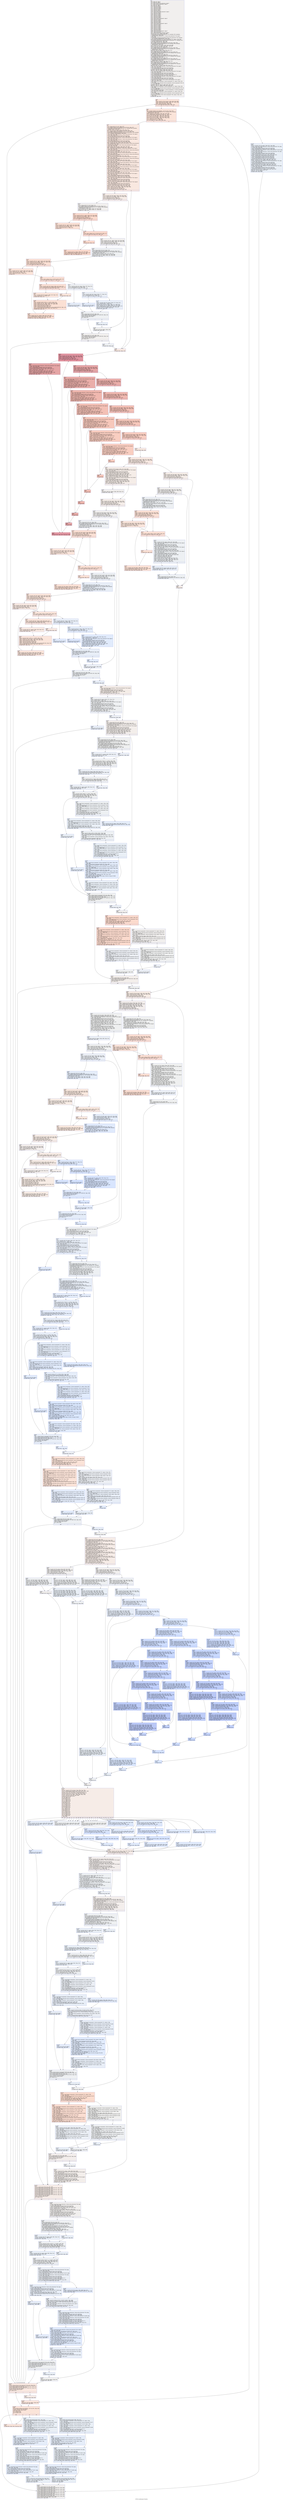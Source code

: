 digraph "CFG for 'printf_parse' function" {
	label="CFG for 'printf_parse' function";

	Node0x1750390 [shape=record,color="#3d50c3ff", style=filled, fillcolor="#e0dbd870",label="{%3:\l  %4 = alloca i32, align 4\l  %5 = alloca i8*, align 8\l  %6 = alloca %struct.char_directives*, align 8\l  %7 = alloca %struct.arguments*, align 8\l  %8 = alloca i8*, align 8\l  %9 = alloca i64, align 8\l  %10 = alloca i64, align 8\l  %11 = alloca i64, align 8\l  %12 = alloca i64, align 8\l  %13 = alloca i64, align 8\l  %14 = alloca i8, align 1\l  %15 = alloca i64, align 8\l  %16 = alloca %struct.char_directive*, align 8\l  %17 = alloca i8*, align 8\l  %18 = alloca i64, align 8\l  %19 = alloca i32, align 4\l  %20 = alloca i8*, align 8\l  %21 = alloca i64, align 8\l  %22 = alloca i64, align 8\l  %23 = alloca i64, align 8\l  %24 = alloca %struct.argument*, align 8\l  %25 = alloca i64, align 8\l  %26 = alloca i8*, align 8\l  %27 = alloca i64, align 8\l  %28 = alloca i64, align 8\l  %29 = alloca i64, align 8\l  %30 = alloca %struct.argument*, align 8\l  %31 = alloca i64, align 8\l  %32 = alloca i32, align 4\l  %33 = alloca i32, align 4\l  %34 = alloca i32, align 4\l  %35 = alloca i32, align 4\l  %36 = alloca i32, align 4\l  %37 = alloca i64, align 8\l  %38 = alloca i64, align 8\l  %39 = alloca %struct.argument*, align 8\l  %40 = alloca i64, align 8\l  %41 = alloca %struct.char_directive*, align 8\l  store i8* %0, i8** %5, align 8, !tbaa !999\l  call void @llvm.dbg.declare(metadata i8** %5, metadata !923, metadata\l... !DIExpression()), !dbg !1003\l  store %struct.char_directives* %1, %struct.char_directives** %6, align 8,\l... !tbaa !999\l  call void @llvm.dbg.declare(metadata %struct.char_directives** %6, metadata\l... !924, metadata !DIExpression()), !dbg !1004\l  store %struct.arguments* %2, %struct.arguments** %7, align 8, !tbaa !999\l  call void @llvm.dbg.declare(metadata %struct.arguments** %7, metadata !925,\l... metadata !DIExpression()), !dbg !1005\l  %42 = bitcast i8** %8 to i8*, !dbg !1006\l  call void @llvm.lifetime.start.p0i8(i64 8, i8* %42) #23, !dbg !1006\l  call void @llvm.dbg.declare(metadata i8** %8, metadata !926, metadata\l... !DIExpression()), !dbg !1007\l  %43 = load i8*, i8** %5, align 8, !dbg !1008, !tbaa !999\l  store i8* %43, i8** %8, align 8, !dbg !1007, !tbaa !999\l  %44 = bitcast i64* %9 to i8*, !dbg !1009\l  call void @llvm.lifetime.start.p0i8(i64 8, i8* %44) #23, !dbg !1009\l  call void @llvm.dbg.declare(metadata i64* %9, metadata !927, metadata\l... !DIExpression()), !dbg !1010\l  store i64 0, i64* %9, align 8, !dbg !1010, !tbaa !1011\l  %45 = bitcast i64* %10 to i8*, !dbg !1013\l  call void @llvm.lifetime.start.p0i8(i64 8, i8* %45) #23, !dbg !1013\l  call void @llvm.dbg.declare(metadata i64* %10, metadata !928, metadata\l... !DIExpression()), !dbg !1014\l  %46 = bitcast i64* %11 to i8*, !dbg !1015\l  call void @llvm.lifetime.start.p0i8(i64 8, i8* %46) #23, !dbg !1015\l  call void @llvm.dbg.declare(metadata i64* %11, metadata !929, metadata\l... !DIExpression()), !dbg !1016\l  %47 = bitcast i64* %12 to i8*, !dbg !1017\l  call void @llvm.lifetime.start.p0i8(i64 8, i8* %47) #23, !dbg !1017\l  call void @llvm.dbg.declare(metadata i64* %12, metadata !930, metadata\l... !DIExpression()), !dbg !1018\l  store i64 0, i64* %12, align 8, !dbg !1018, !tbaa !1011\l  %48 = bitcast i64* %13 to i8*, !dbg !1019\l  call void @llvm.lifetime.start.p0i8(i64 8, i8* %48) #23, !dbg !1019\l  call void @llvm.dbg.declare(metadata i64* %13, metadata !931, metadata\l... !DIExpression()), !dbg !1020\l  store i64 0, i64* %13, align 8, !dbg !1020, !tbaa !1011\l  %49 = load %struct.char_directives*, %struct.char_directives** %6, align 8,\l... !dbg !1021, !tbaa !999\l  %50 = getelementptr inbounds %struct.char_directives,\l... %struct.char_directives* %49, i32 0, i32 0, !dbg !1022\l  store i64 0, i64* %50, align 8, !dbg !1023, !tbaa !1024\l  store i64 7, i64* %10, align 8, !dbg !1026, !tbaa !1011\l  %51 = load %struct.char_directives*, %struct.char_directives** %6, align 8,\l... !dbg !1027, !tbaa !999\l  %52 = getelementptr inbounds %struct.char_directives,\l... %struct.char_directives* %51, i32 0, i32 4, !dbg !1028\l  %53 = getelementptr inbounds [7 x %struct.char_directive], [7 x\l... %struct.char_directive]* %52, i64 0, i64 0, !dbg !1027\l  %54 = load %struct.char_directives*, %struct.char_directives** %6, align 8,\l... !dbg !1029, !tbaa !999\l  %55 = getelementptr inbounds %struct.char_directives,\l... %struct.char_directives* %54, i32 0, i32 1, !dbg !1030\l  store %struct.char_directive* %53, %struct.char_directive** %55, align 8,\l... !dbg !1031, !tbaa !1032\l  %56 = load %struct.arguments*, %struct.arguments** %7, align 8, !dbg !1033,\l... !tbaa !999\l  %57 = getelementptr inbounds %struct.arguments, %struct.arguments* %56, i32\l... 0, i32 0, !dbg !1034\l  store i64 0, i64* %57, align 16, !dbg !1035, !tbaa !1036\l  store i64 7, i64* %11, align 8, !dbg !1038, !tbaa !1011\l  %58 = load %struct.arguments*, %struct.arguments** %7, align 8, !dbg !1039,\l... !tbaa !999\l  %59 = getelementptr inbounds %struct.arguments, %struct.arguments* %58, i32\l... 0, i32 2, !dbg !1040\l  %60 = getelementptr inbounds [7 x %struct.argument], [7 x %struct.argument]*\l... %59, i64 0, i64 0, !dbg !1039\l  %61 = load %struct.arguments*, %struct.arguments** %7, align 8, !dbg !1041,\l... !tbaa !999\l  %62 = getelementptr inbounds %struct.arguments, %struct.arguments* %61, i32\l... 0, i32 1, !dbg !1042\l  store %struct.argument* %60, %struct.argument** %62, align 8, !dbg !1043,\l... !tbaa !1044\l  br label %63, !dbg !1045\l}"];
	Node0x1750390 -> Node0x171d470;
	Node0x171d470 [shape=record,color="#3d50c3ff", style=filled, fillcolor="#f5c1a970",label="{%63:\l63:                                               \l  %64 = load i8*, i8** %8, align 8, !dbg !1046, !tbaa !999\l  %65 = load i8, i8* %64, align 1, !dbg !1047, !tbaa !1048\l  %66 = sext i8 %65 to i32, !dbg !1047\l  %67 = icmp ne i32 %66, 0, !dbg !1049\l  br i1 %67, label %68, label %1432, !dbg !1045\l|{<s0>T|<s1>F}}"];
	Node0x171d470:s0 -> Node0x171d4c0;
	Node0x171d470:s1 -> Node0x1757760;
	Node0x171d4c0 [shape=record,color="#3d50c3ff", style=filled, fillcolor="#f5c1a970",label="{%68:\l68:                                               \l  call void @llvm.lifetime.start.p0i8(i64 1, i8* %14) #23, !dbg !1050\l  call void @llvm.dbg.declare(metadata i8* %14, metadata !932, metadata\l... !DIExpression()), !dbg !1051\l  %69 = load i8*, i8** %8, align 8, !dbg !1052, !tbaa !999\l  %70 = getelementptr inbounds i8, i8* %69, i32 1, !dbg !1052\l  store i8* %70, i8** %8, align 8, !dbg !1052, !tbaa !999\l  %71 = load i8, i8* %69, align 1, !dbg !1053, !tbaa !1048\l  store i8 %71, i8* %14, align 1, !dbg !1051, !tbaa !1048\l  %72 = load i8, i8* %14, align 1, !dbg !1054, !tbaa !1048\l  %73 = sext i8 %72 to i32, !dbg !1054\l  %74 = icmp eq i32 %73, 37, !dbg !1055\l  br i1 %74, label %75, label %1428, !dbg !1056\l|{<s0>T|<s1>F}}"];
	Node0x171d4c0:s0 -> Node0x171d510;
	Node0x171d4c0:s1 -> Node0x1757670;
	Node0x171d510 [shape=record,color="#3d50c3ff", style=filled, fillcolor="#f1ccb870",label="{%75:\l75:                                               \l  %76 = bitcast i64* %15 to i8*, !dbg !1057\l  call void @llvm.lifetime.start.p0i8(i64 8, i8* %76) #23, !dbg !1057\l  call void @llvm.dbg.declare(metadata i64* %15, metadata !934, metadata\l... !DIExpression()), !dbg !1058\l  store i64 -1, i64* %15, align 8, !dbg !1058, !tbaa !1011\l  %77 = bitcast %struct.char_directive** %16 to i8*, !dbg !1059\l  call void @llvm.lifetime.start.p0i8(i64 8, i8* %77) #23, !dbg !1059\l  call void @llvm.dbg.declare(metadata %struct.char_directive** %16, metadata\l... !937, metadata !DIExpression()), !dbg !1060\l  %78 = load %struct.char_directives*, %struct.char_directives** %6, align 8,\l... !dbg !1061, !tbaa !999\l  %79 = getelementptr inbounds %struct.char_directives,\l... %struct.char_directives* %78, i32 0, i32 1, !dbg !1062\l  %80 = load %struct.char_directive*, %struct.char_directive** %79, align 8,\l... !dbg !1062, !tbaa !1032\l  %81 = load %struct.char_directives*, %struct.char_directives** %6, align 8,\l... !dbg !1063, !tbaa !999\l  %82 = getelementptr inbounds %struct.char_directives,\l... %struct.char_directives* %81, i32 0, i32 0, !dbg !1064\l  %83 = load i64, i64* %82, align 8, !dbg !1064, !tbaa !1024\l  %84 = getelementptr inbounds %struct.char_directive, %struct.char_directive*\l... %80, i64 %83, !dbg !1061\l  store %struct.char_directive* %84, %struct.char_directive** %16, align 8,\l... !dbg !1060, !tbaa !999\l  %85 = load i8*, i8** %8, align 8, !dbg !1065, !tbaa !999\l  %86 = getelementptr inbounds i8, i8* %85, i64 -1, !dbg !1066\l  %87 = load %struct.char_directive*, %struct.char_directive** %16, align 8,\l... !dbg !1067, !tbaa !999\l  %88 = getelementptr inbounds %struct.char_directive, %struct.char_directive*\l... %87, i32 0, i32 0, !dbg !1068\l  store i8* %86, i8** %88, align 8, !dbg !1069, !tbaa !1070\l  %89 = load %struct.char_directive*, %struct.char_directive** %16, align 8,\l... !dbg !1073, !tbaa !999\l  %90 = getelementptr inbounds %struct.char_directive, %struct.char_directive*\l... %89, i32 0, i32 2, !dbg !1074\l  store i32 0, i32* %90, align 8, !dbg !1075, !tbaa !1076\l  %91 = load %struct.char_directive*, %struct.char_directive** %16, align 8,\l... !dbg !1077, !tbaa !999\l  %92 = getelementptr inbounds %struct.char_directive, %struct.char_directive*\l... %91, i32 0, i32 3, !dbg !1078\l  store i8* null, i8** %92, align 8, !dbg !1079, !tbaa !1080\l  %93 = load %struct.char_directive*, %struct.char_directive** %16, align 8,\l... !dbg !1081, !tbaa !999\l  %94 = getelementptr inbounds %struct.char_directive, %struct.char_directive*\l... %93, i32 0, i32 4, !dbg !1082\l  store i8* null, i8** %94, align 8, !dbg !1083, !tbaa !1084\l  %95 = load %struct.char_directive*, %struct.char_directive** %16, align 8,\l... !dbg !1085, !tbaa !999\l  %96 = getelementptr inbounds %struct.char_directive, %struct.char_directive*\l... %95, i32 0, i32 5, !dbg !1086\l  store i64 -1, i64* %96, align 8, !dbg !1087, !tbaa !1088\l  %97 = load %struct.char_directive*, %struct.char_directive** %16, align 8,\l... !dbg !1089, !tbaa !999\l  %98 = getelementptr inbounds %struct.char_directive, %struct.char_directive*\l... %97, i32 0, i32 6, !dbg !1090\l  store i8* null, i8** %98, align 8, !dbg !1091, !tbaa !1092\l  %99 = load %struct.char_directive*, %struct.char_directive** %16, align 8,\l... !dbg !1093, !tbaa !999\l  %100 = getelementptr inbounds %struct.char_directive,\l... %struct.char_directive* %99, i32 0, i32 7, !dbg !1094\l  store i8* null, i8** %100, align 8, !dbg !1095, !tbaa !1096\l  %101 = load %struct.char_directive*, %struct.char_directive** %16, align 8,\l... !dbg !1097, !tbaa !999\l  %102 = getelementptr inbounds %struct.char_directive,\l... %struct.char_directive* %101, i32 0, i32 8, !dbg !1098\l  store i64 -1, i64* %102, align 8, !dbg !1099, !tbaa !1100\l  %103 = load %struct.char_directive*, %struct.char_directive** %16, align 8,\l... !dbg !1101, !tbaa !999\l  %104 = getelementptr inbounds %struct.char_directive,\l... %struct.char_directive* %103, i32 0, i32 10, !dbg !1102\l  store i64 -1, i64* %104, align 8, !dbg !1103, !tbaa !1104\l  %105 = load i8*, i8** %8, align 8, !dbg !1105, !tbaa !999\l  %106 = load i8, i8* %105, align 1, !dbg !1106, !tbaa !1048\l  %107 = sext i8 %106 to i32, !dbg !1106\l  %108 = icmp sge i32 %107, 48, !dbg !1107\l  br i1 %108, label %109, label %193, !dbg !1108\l|{<s0>T|<s1>F}}"];
	Node0x171d510:s0 -> Node0x171d560;
	Node0x171d510:s1 -> Node0x17512c0;
	Node0x171d560 [shape=record,color="#3d50c3ff", style=filled, fillcolor="#ead5c970",label="{%109:\l109:                                              \l  %110 = load i8*, i8** %8, align 8, !dbg !1109, !tbaa !999\l  %111 = load i8, i8* %110, align 1, !dbg !1110, !tbaa !1048\l  %112 = sext i8 %111 to i32, !dbg !1110\l  %113 = icmp sle i32 %112, 57, !dbg !1111\l  br i1 %113, label %114, label %193, !dbg !1112\l|{<s0>T|<s1>F}}"];
	Node0x171d560:s0 -> Node0x171d5b0;
	Node0x171d560:s1 -> Node0x17512c0;
	Node0x171d5b0 [shape=record,color="#3d50c3ff", style=filled, fillcolor="#e0dbd870",label="{%114:\l114:                                              \l  %115 = bitcast i8** %17 to i8*, !dbg !1113\l  call void @llvm.lifetime.start.p0i8(i64 8, i8* %115) #23, !dbg !1113\l  call void @llvm.dbg.declare(metadata i8** %17, metadata !938, metadata\l... !DIExpression()), !dbg !1114\l  %116 = load i8*, i8** %8, align 8, !dbg !1115, !tbaa !999\l  store i8* %116, i8** %17, align 8, !dbg !1117, !tbaa !999\l  br label %117, !dbg !1118\l}"];
	Node0x171d5b0 -> Node0x171d600;
	Node0x171d600 [shape=record,color="#3d50c3ff", style=filled, fillcolor="#f7ac8e70",label="{%117:\l117:                                              \l  %118 = load i8*, i8** %17, align 8, !dbg !1119, !tbaa !999\l  %119 = load i8, i8* %118, align 1, !dbg !1121, !tbaa !1048\l  %120 = sext i8 %119 to i32, !dbg !1121\l  %121 = icmp sge i32 %120, 48, !dbg !1122\l  br i1 %121, label %122, label %127, !dbg !1123\l|{<s0>T|<s1>F}}"];
	Node0x171d600:s0 -> Node0x171d650;
	Node0x171d600:s1 -> Node0x171d6a0;
	Node0x171d650 [shape=record,color="#3d50c3ff", style=filled, fillcolor="#f7b99e70",label="{%122:\l122:                                              \l  %123 = load i8*, i8** %17, align 8, !dbg !1124, !tbaa !999\l  %124 = load i8, i8* %123, align 1, !dbg !1125, !tbaa !1048\l  %125 = sext i8 %124 to i32, !dbg !1125\l  %126 = icmp sle i32 %125, 57, !dbg !1126\l  br label %127\l}"];
	Node0x171d650 -> Node0x171d6a0;
	Node0x171d6a0 [shape=record,color="#3d50c3ff", style=filled, fillcolor="#f7ac8e70",label="{%127:\l127:                                              \l  %128 = phi i1 [ false, %117 ], [ %126, %122 ], !dbg !1127\l  br i1 %128, label %129, label %133, !dbg !1128\l|{<s0>T|<s1>F}}"];
	Node0x171d6a0:s0 -> Node0x171d6f0;
	Node0x171d6a0:s1 -> Node0x171d790;
	Node0x171d6f0 [shape=record,color="#3d50c3ff", style=filled, fillcolor="#f7ac8e70",label="{%129:\l129:                                              \l  br label %130, !dbg !1128\l}"];
	Node0x171d6f0 -> Node0x171d740;
	Node0x171d740 [shape=record,color="#3d50c3ff", style=filled, fillcolor="#f7ac8e70",label="{%130:\l130:                                              \l  %131 = load i8*, i8** %17, align 8, !dbg !1129, !tbaa !999\l  %132 = getelementptr inbounds i8, i8* %131, i32 1, !dbg !1129\l  store i8* %132, i8** %17, align 8, !dbg !1129, !tbaa !999\l  br label %117, !dbg !1130, !llvm.loop !1131\l}"];
	Node0x171d740 -> Node0x171d600;
	Node0x171d790 [shape=record,color="#3d50c3ff", style=filled, fillcolor="#e0dbd870",label="{%133:\l133:                                              \l  %134 = load i8*, i8** %17, align 8, !dbg !1135, !tbaa !999\l  %135 = load i8, i8* %134, align 1, !dbg !1136, !tbaa !1048\l  %136 = sext i8 %135 to i32, !dbg !1136\l  %137 = icmp eq i32 %136, 36, !dbg !1137\l  br i1 %137, label %138, label %188, !dbg !1138\l|{<s0>T|<s1>F}}"];
	Node0x171d790:s0 -> Node0x171d7e0;
	Node0x171d790:s1 -> Node0x17511d0;
	Node0x171d7e0 [shape=record,color="#3d50c3ff", style=filled, fillcolor="#d9dce170",label="{%138:\l138:                                              \l  %139 = bitcast i64* %18 to i8*, !dbg !1139\l  call void @llvm.lifetime.start.p0i8(i64 8, i8* %139) #23, !dbg !1139\l  call void @llvm.dbg.declare(metadata i64* %18, metadata !941, metadata\l... !DIExpression()), !dbg !1140\l  store i64 0, i64* %18, align 8, !dbg !1140, !tbaa !1011\l  %140 = load i8*, i8** %8, align 8, !dbg !1141, !tbaa !999\l  store i8* %140, i8** %17, align 8, !dbg !1143, !tbaa !999\l  br label %141, !dbg !1144\l}"];
	Node0x171d7e0 -> Node0x171d830;
	Node0x171d830 [shape=record,color="#3d50c3ff", style=filled, fillcolor="#f7b99e70",label="{%141:\l141:                                              \l  %142 = load i8*, i8** %17, align 8, !dbg !1145, !tbaa !999\l  %143 = load i8, i8* %142, align 1, !dbg !1147, !tbaa !1048\l  %144 = sext i8 %143 to i32, !dbg !1147\l  %145 = icmp sge i32 %144, 48, !dbg !1148\l  br i1 %145, label %146, label %151, !dbg !1149\l|{<s0>T|<s1>F}}"];
	Node0x171d830:s0 -> Node0x171d880;
	Node0x171d830:s1 -> Node0x171d8d0;
	Node0x171d880 [shape=record,color="#3d50c3ff", style=filled, fillcolor="#f5c1a970",label="{%146:\l146:                                              \l  %147 = load i8*, i8** %17, align 8, !dbg !1150, !tbaa !999\l  %148 = load i8, i8* %147, align 1, !dbg !1151, !tbaa !1048\l  %149 = sext i8 %148 to i32, !dbg !1151\l  %150 = icmp sle i32 %149, 57, !dbg !1152\l  br label %151\l}"];
	Node0x171d880 -> Node0x171d8d0;
	Node0x171d8d0 [shape=record,color="#3d50c3ff", style=filled, fillcolor="#f7b99e70",label="{%151:\l151:                                              \l  %152 = phi i1 [ false, %141 ], [ %150, %146 ], !dbg !1153\l  br i1 %152, label %153, label %171, !dbg !1154\l|{<s0>T|<s1>F}}"];
	Node0x171d8d0:s0 -> Node0x171d920;
	Node0x171d8d0:s1 -> Node0x1750fa0;
	Node0x171d920 [shape=record,color="#3d50c3ff", style=filled, fillcolor="#f7b99e70",label="{%153:\l153:                                              \l  %154 = load i64, i64* %18, align 8, !dbg !1155, !tbaa !1011\l  %155 = icmp ule i64 %154, 1844674407370955161, !dbg !1155\l  br i1 %155, label %156, label %159, !dbg !1155\l|{<s0>T|<s1>F}}"];
	Node0x171d920:s0 -> Node0x171d970;
	Node0x171d920:s1 -> Node0x171d9c0;
	Node0x171d970 [shape=record,color="#3d50c3ff", style=filled, fillcolor="#f4c5ad70",label="{%156:\l156:                                              \l  %157 = load i64, i64* %18, align 8, !dbg !1155, !tbaa !1011\l  %158 = mul i64 %157, 10, !dbg !1155\l  br label %160, !dbg !1155\l}"];
	Node0x171d970 -> Node0x171da10;
	Node0x171d9c0 [shape=record,color="#3d50c3ff", style=filled, fillcolor="#f4c5ad70",label="{%159:\l159:                                              \l  br label %160, !dbg !1155\l}"];
	Node0x171d9c0 -> Node0x171da10;
	Node0x171da10 [shape=record,color="#3d50c3ff", style=filled, fillcolor="#f7b99e70",label="{%160:\l160:                                              \l  %161 = phi i64 [ %158, %156 ], [ -1, %159 ], !dbg !1155\l  %162 = load i8*, i8** %17, align 8, !dbg !1156, !tbaa !999\l  %163 = load i8, i8* %162, align 1, !dbg !1157, !tbaa !1048\l  %164 = sext i8 %163 to i32, !dbg !1157\l  %165 = sub nsw i32 %164, 48, !dbg !1158\l  %166 = sext i32 %165 to i64, !dbg !1157\l  %167 = call i64 @xsum(i64 noundef %161, i64 noundef %166) #24, !dbg !1159\l  store i64 %167, i64* %18, align 8, !dbg !1160, !tbaa !1011\l  br label %168, !dbg !1161\l}"];
	Node0x171da10 -> Node0x1750f50;
	Node0x1750f50 [shape=record,color="#3d50c3ff", style=filled, fillcolor="#f7b99e70",label="{%168:\l168:                                              \l  %169 = load i8*, i8** %17, align 8, !dbg !1162, !tbaa !999\l  %170 = getelementptr inbounds i8, i8* %169, i32 1, !dbg !1162\l  store i8* %170, i8** %17, align 8, !dbg !1162, !tbaa !999\l  br label %141, !dbg !1163, !llvm.loop !1164\l}"];
	Node0x1750f50 -> Node0x171d830;
	Node0x1750fa0 [shape=record,color="#3d50c3ff", style=filled, fillcolor="#d9dce170",label="{%171:\l171:                                              \l  %172 = load i64, i64* %18, align 8, !dbg !1166, !tbaa !1011\l  %173 = icmp eq i64 %172, 0, !dbg !1168\l  br i1 %173, label %174, label %175, !dbg !1169\l|{<s0>T|<s1>F}}"];
	Node0x1750fa0:s0 -> Node0x1750ff0;
	Node0x1750fa0:s1 -> Node0x1751040;
	Node0x1750ff0 [shape=record,color="#3d50c3ff", style=filled, fillcolor="#c7d7f070",label="{%174:\l174:                                              \l  store i32 10, i32* %19, align 4\l  br label %184, !dbg !1170\l}"];
	Node0x1750ff0 -> Node0x1751130;
	Node0x1751040 [shape=record,color="#3d50c3ff", style=filled, fillcolor="#d1dae970",label="{%175:\l175:                                              \l  %176 = load i64, i64* %18, align 8, !dbg !1171, !tbaa !1011\l  %177 = icmp eq i64 %176, -1, !dbg !1171\l  br i1 %177, label %178, label %179, !dbg !1173\l|{<s0>T|<s1>F}}"];
	Node0x1751040:s0 -> Node0x1751090;
	Node0x1751040:s1 -> Node0x17510e0;
	Node0x1751090 [shape=record,color="#3d50c3ff", style=filled, fillcolor="#c1d4f470",label="{%178:\l178:                                              \l  store i32 10, i32* %19, align 4\l  br label %184, !dbg !1174\l}"];
	Node0x1751090 -> Node0x1751130;
	Node0x17510e0 [shape=record,color="#3d50c3ff", style=filled, fillcolor="#cbd8ee70",label="{%179:\l179:                                              \l  %180 = load i64, i64* %18, align 8, !dbg !1175, !tbaa !1011\l  %181 = sub i64 %180, 1, !dbg !1176\l  store i64 %181, i64* %15, align 8, !dbg !1177, !tbaa !1011\l  %182 = load i8*, i8** %17, align 8, !dbg !1178, !tbaa !999\l  %183 = getelementptr inbounds i8, i8* %182, i64 1, !dbg !1179\l  store i8* %183, i8** %8, align 8, !dbg !1180, !tbaa !999\l  store i32 0, i32* %19, align 4, !dbg !1181\l  br label %184, !dbg !1181\l}"];
	Node0x17510e0 -> Node0x1751130;
	Node0x1751130 [shape=record,color="#3d50c3ff", style=filled, fillcolor="#d9dce170",label="{%184:\l184:                                              \l  %185 = bitcast i64* %18 to i8*, !dbg !1181\l  call void @llvm.lifetime.end.p0i8(i64 8, i8* %185) #23, !dbg !1181\l  %186 = load i32, i32* %19, align 4\l  switch i32 %186, label %189 [\l    i32 0, label %187\l  ]\l|{<s0>def|<s1>0}}"];
	Node0x1751130:s0 -> Node0x1751220;
	Node0x1751130:s1 -> Node0x1751180;
	Node0x1751180 [shape=record,color="#3d50c3ff", style=filled, fillcolor="#cedaeb70",label="{%187:\l187:                                              \l  br label %188, !dbg !1182\l}"];
	Node0x1751180 -> Node0x17511d0;
	Node0x17511d0 [shape=record,color="#3d50c3ff", style=filled, fillcolor="#dedcdb70",label="{%188:\l188:                                              \l  store i32 0, i32* %19, align 4, !dbg !1183\l  br label %189, !dbg !1183\l}"];
	Node0x17511d0 -> Node0x1751220;
	Node0x1751220 [shape=record,color="#3d50c3ff", style=filled, fillcolor="#e0dbd870",label="{%189:\l189:                                              \l  %190 = bitcast i8** %17 to i8*, !dbg !1183\l  call void @llvm.lifetime.end.p0i8(i64 8, i8* %190) #23, !dbg !1183\l  %191 = load i32, i32* %19, align 4\l  switch i32 %191, label %1423 [\l    i32 0, label %192\l  ]\l|{<s0>def|<s1>0}}"];
	Node0x1751220:s0 -> Node0x17575d0;
	Node0x1751220:s1 -> Node0x1751270;
	Node0x1751270 [shape=record,color="#3d50c3ff", style=filled, fillcolor="#d9dce170",label="{%192:\l192:                                              \l  br label %193, !dbg !1184\l}"];
	Node0x1751270 -> Node0x17512c0;
	Node0x17512c0 [shape=record,color="#3d50c3ff", style=filled, fillcolor="#efcebd70",label="{%193:\l193:                                              \l  br label %194, !dbg !1185\l}"];
	Node0x17512c0 -> Node0x1751310;
	Node0x1751310 [shape=record,color="#b70d28ff", style=filled, fillcolor="#b70d2870",label="{%194:\l194:                                              \l  %195 = load i8*, i8** %8, align 8, !dbg !1186, !tbaa !999\l  %196 = load i8, i8* %195, align 1, !dbg !1191, !tbaa !1048\l  %197 = sext i8 %196 to i32, !dbg !1191\l  %198 = icmp eq i32 %197, 39, !dbg !1192\l  br i1 %198, label %199, label %206, !dbg !1193\l|{<s0>T|<s1>F}}"];
	Node0x1751310:s0 -> Node0x1751360;
	Node0x1751310:s1 -> Node0x17513b0;
	Node0x1751360 [shape=record,color="#3d50c3ff", style=filled, fillcolor="#c5333470",label="{%199:\l199:                                              \l  %200 = load %struct.char_directive*, %struct.char_directive** %16, align 8,\l... !dbg !1194, !tbaa !999\l  %201 = getelementptr inbounds %struct.char_directive,\l... %struct.char_directive* %200, i32 0, i32 2, !dbg !1196\l  %202 = load i32, i32* %201, align 8, !dbg !1197, !tbaa !1076\l  %203 = or i32 %202, 1, !dbg !1197\l  store i32 %203, i32* %201, align 8, !dbg !1197, !tbaa !1076\l  %204 = load i8*, i8** %8, align 8, !dbg !1198, !tbaa !999\l  %205 = getelementptr inbounds i8, i8* %204, i32 1, !dbg !1198\l  store i8* %205, i8** %8, align 8, !dbg !1198, !tbaa !999\l  br label %285, !dbg !1199\l}"];
	Node0x1751360 -> Node0x17519a0;
	Node0x17513b0 [shape=record,color="#3d50c3ff", style=filled, fillcolor="#c5333470",label="{%206:\l206:                                              \l  %207 = load i8*, i8** %8, align 8, !dbg !1200, !tbaa !999\l  %208 = load i8, i8* %207, align 1, !dbg !1202, !tbaa !1048\l  %209 = sext i8 %208 to i32, !dbg !1202\l  %210 = icmp eq i32 %209, 45, !dbg !1203\l  br i1 %210, label %211, label %218, !dbg !1204\l|{<s0>T|<s1>F}}"];
	Node0x17513b0:s0 -> Node0x1751400;
	Node0x17513b0:s1 -> Node0x1751450;
	Node0x1751400 [shape=record,color="#3d50c3ff", style=filled, fillcolor="#d0473d70",label="{%211:\l211:                                              \l  %212 = load %struct.char_directive*, %struct.char_directive** %16, align 8,\l... !dbg !1205, !tbaa !999\l  %213 = getelementptr inbounds %struct.char_directive,\l... %struct.char_directive* %212, i32 0, i32 2, !dbg !1207\l  %214 = load i32, i32* %213, align 8, !dbg !1208, !tbaa !1076\l  %215 = or i32 %214, 2, !dbg !1208\l  store i32 %215, i32* %213, align 8, !dbg !1208, !tbaa !1076\l  %216 = load i8*, i8** %8, align 8, !dbg !1209, !tbaa !999\l  %217 = getelementptr inbounds i8, i8* %216, i32 1, !dbg !1209\l  store i8* %217, i8** %8, align 8, !dbg !1209, !tbaa !999\l  br label %284, !dbg !1210\l}"];
	Node0x1751400 -> Node0x1751950;
	Node0x1751450 [shape=record,color="#3d50c3ff", style=filled, fillcolor="#d0473d70",label="{%218:\l218:                                              \l  %219 = load i8*, i8** %8, align 8, !dbg !1211, !tbaa !999\l  %220 = load i8, i8* %219, align 1, !dbg !1213, !tbaa !1048\l  %221 = sext i8 %220 to i32, !dbg !1213\l  %222 = icmp eq i32 %221, 43, !dbg !1214\l  br i1 %222, label %223, label %230, !dbg !1215\l|{<s0>T|<s1>F}}"];
	Node0x1751450:s0 -> Node0x17514a0;
	Node0x1751450:s1 -> Node0x17514f0;
	Node0x17514a0 [shape=record,color="#3d50c3ff", style=filled, fillcolor="#dc5d4a70",label="{%223:\l223:                                              \l  %224 = load %struct.char_directive*, %struct.char_directive** %16, align 8,\l... !dbg !1216, !tbaa !999\l  %225 = getelementptr inbounds %struct.char_directive,\l... %struct.char_directive* %224, i32 0, i32 2, !dbg !1218\l  %226 = load i32, i32* %225, align 8, !dbg !1219, !tbaa !1076\l  %227 = or i32 %226, 4, !dbg !1219\l  store i32 %227, i32* %225, align 8, !dbg !1219, !tbaa !1076\l  %228 = load i8*, i8** %8, align 8, !dbg !1220, !tbaa !999\l  %229 = getelementptr inbounds i8, i8* %228, i32 1, !dbg !1220\l  store i8* %229, i8** %8, align 8, !dbg !1220, !tbaa !999\l  br label %283, !dbg !1221\l}"];
	Node0x17514a0 -> Node0x1751900;
	Node0x17514f0 [shape=record,color="#3d50c3ff", style=filled, fillcolor="#dc5d4a70",label="{%230:\l230:                                              \l  %231 = load i8*, i8** %8, align 8, !dbg !1222, !tbaa !999\l  %232 = load i8, i8* %231, align 1, !dbg !1224, !tbaa !1048\l  %233 = sext i8 %232 to i32, !dbg !1224\l  %234 = icmp eq i32 %233, 32, !dbg !1225\l  br i1 %234, label %235, label %242, !dbg !1226\l|{<s0>T|<s1>F}}"];
	Node0x17514f0:s0 -> Node0x1751540;
	Node0x17514f0:s1 -> Node0x1751590;
	Node0x1751540 [shape=record,color="#3d50c3ff", style=filled, fillcolor="#e5705870",label="{%235:\l235:                                              \l  %236 = load %struct.char_directive*, %struct.char_directive** %16, align 8,\l... !dbg !1227, !tbaa !999\l  %237 = getelementptr inbounds %struct.char_directive,\l... %struct.char_directive* %236, i32 0, i32 2, !dbg !1229\l  %238 = load i32, i32* %237, align 8, !dbg !1230, !tbaa !1076\l  %239 = or i32 %238, 8, !dbg !1230\l  store i32 %239, i32* %237, align 8, !dbg !1230, !tbaa !1076\l  %240 = load i8*, i8** %8, align 8, !dbg !1231, !tbaa !999\l  %241 = getelementptr inbounds i8, i8* %240, i32 1, !dbg !1231\l  store i8* %241, i8** %8, align 8, !dbg !1231, !tbaa !999\l  br label %282, !dbg !1232\l}"];
	Node0x1751540 -> Node0x17518b0;
	Node0x1751590 [shape=record,color="#3d50c3ff", style=filled, fillcolor="#e5705870",label="{%242:\l242:                                              \l  %243 = load i8*, i8** %8, align 8, !dbg !1233, !tbaa !999\l  %244 = load i8, i8* %243, align 1, !dbg !1235, !tbaa !1048\l  %245 = sext i8 %244 to i32, !dbg !1235\l  %246 = icmp eq i32 %245, 35, !dbg !1236\l  br i1 %246, label %247, label %254, !dbg !1237\l|{<s0>T|<s1>F}}"];
	Node0x1751590:s0 -> Node0x17515e0;
	Node0x1751590:s1 -> Node0x1751630;
	Node0x17515e0 [shape=record,color="#3d50c3ff", style=filled, fillcolor="#ed836670",label="{%247:\l247:                                              \l  %248 = load %struct.char_directive*, %struct.char_directive** %16, align 8,\l... !dbg !1238, !tbaa !999\l  %249 = getelementptr inbounds %struct.char_directive,\l... %struct.char_directive* %248, i32 0, i32 2, !dbg !1240\l  %250 = load i32, i32* %249, align 8, !dbg !1241, !tbaa !1076\l  %251 = or i32 %250, 16, !dbg !1241\l  store i32 %251, i32* %249, align 8, !dbg !1241, !tbaa !1076\l  %252 = load i8*, i8** %8, align 8, !dbg !1242, !tbaa !999\l  %253 = getelementptr inbounds i8, i8* %252, i32 1, !dbg !1242\l  store i8* %253, i8** %8, align 8, !dbg !1242, !tbaa !999\l  br label %281, !dbg !1243\l}"];
	Node0x17515e0 -> Node0x1751860;
	Node0x1751630 [shape=record,color="#3d50c3ff", style=filled, fillcolor="#ed836670",label="{%254:\l254:                                              \l  %255 = load i8*, i8** %8, align 8, !dbg !1244, !tbaa !999\l  %256 = load i8, i8* %255, align 1, !dbg !1246, !tbaa !1048\l  %257 = sext i8 %256 to i32, !dbg !1246\l  %258 = icmp eq i32 %257, 48, !dbg !1247\l  br i1 %258, label %259, label %266, !dbg !1248\l|{<s0>T|<s1>F}}"];
	Node0x1751630:s0 -> Node0x1751680;
	Node0x1751630:s1 -> Node0x17516d0;
	Node0x1751680 [shape=record,color="#3d50c3ff", style=filled, fillcolor="#f2907270",label="{%259:\l259:                                              \l  %260 = load %struct.char_directive*, %struct.char_directive** %16, align 8,\l... !dbg !1249, !tbaa !999\l  %261 = getelementptr inbounds %struct.char_directive,\l... %struct.char_directive* %260, i32 0, i32 2, !dbg !1251\l  %262 = load i32, i32* %261, align 8, !dbg !1252, !tbaa !1076\l  %263 = or i32 %262, 32, !dbg !1252\l  store i32 %263, i32* %261, align 8, !dbg !1252, !tbaa !1076\l  %264 = load i8*, i8** %8, align 8, !dbg !1253, !tbaa !999\l  %265 = getelementptr inbounds i8, i8* %264, i32 1, !dbg !1253\l  store i8* %265, i8** %8, align 8, !dbg !1253, !tbaa !999\l  br label %280, !dbg !1254\l}"];
	Node0x1751680 -> Node0x1751810;
	Node0x17516d0 [shape=record,color="#3d50c3ff", style=filled, fillcolor="#f2907270",label="{%266:\l266:                                              \l  %267 = load i8*, i8** %8, align 8, !dbg !1255, !tbaa !999\l  %268 = load i8, i8* %267, align 1, !dbg !1257, !tbaa !1048\l  %269 = sext i8 %268 to i32, !dbg !1257\l  %270 = icmp eq i32 %269, 73, !dbg !1258\l  br i1 %270, label %271, label %278, !dbg !1259\l|{<s0>T|<s1>F}}"];
	Node0x17516d0:s0 -> Node0x1751720;
	Node0x17516d0:s1 -> Node0x1751770;
	Node0x1751720 [shape=record,color="#3d50c3ff", style=filled, fillcolor="#f2907270",label="{%271:\l271:                                              \l  %272 = load %struct.char_directive*, %struct.char_directive** %16, align 8,\l... !dbg !1260, !tbaa !999\l  %273 = getelementptr inbounds %struct.char_directive,\l... %struct.char_directive* %272, i32 0, i32 2, !dbg !1262\l  %274 = load i32, i32* %273, align 8, !dbg !1263, !tbaa !1076\l  %275 = or i32 %274, 64, !dbg !1263\l  store i32 %275, i32* %273, align 8, !dbg !1263, !tbaa !1076\l  %276 = load i8*, i8** %8, align 8, !dbg !1264, !tbaa !999\l  %277 = getelementptr inbounds i8, i8* %276, i32 1, !dbg !1264\l  store i8* %277, i8** %8, align 8, !dbg !1264, !tbaa !999\l  br label %279, !dbg !1265\l}"];
	Node0x1751720 -> Node0x17517c0;
	Node0x1751770 [shape=record,color="#3d50c3ff", style=filled, fillcolor="#efcebd70",label="{%278:\l278:                                              \l  br label %286, !dbg !1266\l}"];
	Node0x1751770 -> Node0x17519f0;
	Node0x17517c0 [shape=record,color="#3d50c3ff", style=filled, fillcolor="#f2907270",label="{%279:\l279:                                              \l  br label %280\l}"];
	Node0x17517c0 -> Node0x1751810;
	Node0x1751810 [shape=record,color="#3d50c3ff", style=filled, fillcolor="#ed836670",label="{%280:\l280:                                              \l  br label %281\l}"];
	Node0x1751810 -> Node0x1751860;
	Node0x1751860 [shape=record,color="#3d50c3ff", style=filled, fillcolor="#e5705870",label="{%281:\l281:                                              \l  br label %282\l}"];
	Node0x1751860 -> Node0x17518b0;
	Node0x17518b0 [shape=record,color="#3d50c3ff", style=filled, fillcolor="#dc5d4a70",label="{%282:\l282:                                              \l  br label %283\l}"];
	Node0x17518b0 -> Node0x1751900;
	Node0x1751900 [shape=record,color="#3d50c3ff", style=filled, fillcolor="#d0473d70",label="{%283:\l283:                                              \l  br label %284\l}"];
	Node0x1751900 -> Node0x1751950;
	Node0x1751950 [shape=record,color="#3d50c3ff", style=filled, fillcolor="#c5333470",label="{%284:\l284:                                              \l  br label %285\l}"];
	Node0x1751950 -> Node0x17519a0;
	Node0x17519a0 [shape=record,color="#b70d28ff", style=filled, fillcolor="#b70d2870",label="{%285:\l285:                                              \l  br label %194, !dbg !1267, !llvm.loop !1268\l}"];
	Node0x17519a0 -> Node0x1751310;
	Node0x17519f0 [shape=record,color="#3d50c3ff", style=filled, fillcolor="#efcebd70",label="{%286:\l286:                                              \l  %287 = load i8*, i8** %8, align 8, !dbg !1271, !tbaa !999\l  %288 = load i8, i8* %287, align 1, !dbg !1272, !tbaa !1048\l  %289 = sext i8 %288 to i32, !dbg !1272\l  %290 = icmp eq i32 %289, 42, !dbg !1273\l  br i1 %290, label %291, label %548, !dbg !1274\l|{<s0>T|<s1>F}}"];
	Node0x17519f0:s0 -> Node0x1751a40;
	Node0x17519f0:s1 -> Node0x1752ee0;
	Node0x1751a40 [shape=record,color="#3d50c3ff", style=filled, fillcolor="#e8d6cc70",label="{%291:\l291:                                              \l  %292 = load i8*, i8** %8, align 8, !dbg !1275, !tbaa !999\l  %293 = load %struct.char_directive*, %struct.char_directive** %16, align 8,\l... !dbg !1276, !tbaa !999\l  %294 = getelementptr inbounds %struct.char_directive,\l... %struct.char_directive* %293, i32 0, i32 3, !dbg !1277\l  store i8* %292, i8** %294, align 8, !dbg !1278, !tbaa !1080\l  %295 = load i8*, i8** %8, align 8, !dbg !1279, !tbaa !999\l  %296 = getelementptr inbounds i8, i8* %295, i32 1, !dbg !1279\l  store i8* %296, i8** %8, align 8, !dbg !1279, !tbaa !999\l  %297 = load i8*, i8** %8, align 8, !dbg !1280, !tbaa !999\l  %298 = load %struct.char_directive*, %struct.char_directive** %16, align 8,\l... !dbg !1281, !tbaa !999\l  %299 = getelementptr inbounds %struct.char_directive,\l... %struct.char_directive* %298, i32 0, i32 4, !dbg !1282\l  store i8* %297, i8** %299, align 8, !dbg !1283, !tbaa !1084\l  %300 = load i64, i64* %12, align 8, !dbg !1284, !tbaa !1011\l  %301 = icmp ult i64 %300, 1, !dbg !1286\l  br i1 %301, label %302, label %303, !dbg !1287\l|{<s0>T|<s1>F}}"];
	Node0x1751a40:s0 -> Node0x1751a90;
	Node0x1751a40:s1 -> Node0x1751ae0;
	Node0x1751a90 [shape=record,color="#3d50c3ff", style=filled, fillcolor="#e0dbd870",label="{%302:\l302:                                              \l  store i64 1, i64* %12, align 8, !dbg !1288, !tbaa !1011\l  br label %303, !dbg !1289\l}"];
	Node0x1751a90 -> Node0x1751ae0;
	Node0x1751ae0 [shape=record,color="#3d50c3ff", style=filled, fillcolor="#e8d6cc70",label="{%303:\l303:                                              \l  %304 = load i8*, i8** %8, align 8, !dbg !1290, !tbaa !999\l  %305 = load i8, i8* %304, align 1, !dbg !1291, !tbaa !1048\l  %306 = sext i8 %305 to i32, !dbg !1291\l  %307 = icmp sge i32 %306, 48, !dbg !1292\l  br i1 %307, label %308, label %394, !dbg !1293\l|{<s0>T|<s1>F}}"];
	Node0x1751ae0:s0 -> Node0x1751b30;
	Node0x1751ae0:s1 -> Node0x17523a0;
	Node0x1751b30 [shape=record,color="#3d50c3ff", style=filled, fillcolor="#e0dbd870",label="{%308:\l308:                                              \l  %309 = load i8*, i8** %8, align 8, !dbg !1294, !tbaa !999\l  %310 = load i8, i8* %309, align 1, !dbg !1295, !tbaa !1048\l  %311 = sext i8 %310 to i32, !dbg !1295\l  %312 = icmp sle i32 %311, 57, !dbg !1296\l  br i1 %312, label %313, label %394, !dbg !1297\l|{<s0>T|<s1>F}}"];
	Node0x1751b30:s0 -> Node0x1751b80;
	Node0x1751b30:s1 -> Node0x17523a0;
	Node0x1751b80 [shape=record,color="#3d50c3ff", style=filled, fillcolor="#d6dce470",label="{%313:\l313:                                              \l  %314 = bitcast i8** %20 to i8*, !dbg !1298\l  call void @llvm.lifetime.start.p0i8(i64 8, i8* %314) #23, !dbg !1298\l  call void @llvm.dbg.declare(metadata i8** %20, metadata !944, metadata\l... !DIExpression()), !dbg !1299\l  %315 = load i8*, i8** %8, align 8, !dbg !1300, !tbaa !999\l  store i8* %315, i8** %20, align 8, !dbg !1302, !tbaa !999\l  br label %316, !dbg !1303\l}"];
	Node0x1751b80 -> Node0x1751bd0;
	Node0x1751bd0 [shape=record,color="#3d50c3ff", style=filled, fillcolor="#f7b99e70",label="{%316:\l316:                                              \l  %317 = load i8*, i8** %20, align 8, !dbg !1304, !tbaa !999\l  %318 = load i8, i8* %317, align 1, !dbg !1306, !tbaa !1048\l  %319 = sext i8 %318 to i32, !dbg !1306\l  %320 = icmp sge i32 %319, 48, !dbg !1307\l  br i1 %320, label %321, label %326, !dbg !1308\l|{<s0>T|<s1>F}}"];
	Node0x1751bd0:s0 -> Node0x1751c20;
	Node0x1751bd0:s1 -> Node0x1751c70;
	Node0x1751c20 [shape=record,color="#3d50c3ff", style=filled, fillcolor="#f4c5ad70",label="{%321:\l321:                                              \l  %322 = load i8*, i8** %20, align 8, !dbg !1309, !tbaa !999\l  %323 = load i8, i8* %322, align 1, !dbg !1310, !tbaa !1048\l  %324 = sext i8 %323 to i32, !dbg !1310\l  %325 = icmp sle i32 %324, 57, !dbg !1311\l  br label %326\l}"];
	Node0x1751c20 -> Node0x1751c70;
	Node0x1751c70 [shape=record,color="#3d50c3ff", style=filled, fillcolor="#f7b99e70",label="{%326:\l326:                                              \l  %327 = phi i1 [ false, %316 ], [ %325, %321 ], !dbg !1312\l  br i1 %327, label %328, label %332, !dbg !1313\l|{<s0>T|<s1>F}}"];
	Node0x1751c70:s0 -> Node0x1751cc0;
	Node0x1751c70:s1 -> Node0x1751d60;
	Node0x1751cc0 [shape=record,color="#3d50c3ff", style=filled, fillcolor="#f7bca170",label="{%328:\l328:                                              \l  br label %329, !dbg !1313\l}"];
	Node0x1751cc0 -> Node0x1751d10;
	Node0x1751d10 [shape=record,color="#3d50c3ff", style=filled, fillcolor="#f7bca170",label="{%329:\l329:                                              \l  %330 = load i8*, i8** %20, align 8, !dbg !1314, !tbaa !999\l  %331 = getelementptr inbounds i8, i8* %330, i32 1, !dbg !1314\l  store i8* %331, i8** %20, align 8, !dbg !1314, !tbaa !999\l  br label %316, !dbg !1315, !llvm.loop !1316\l}"];
	Node0x1751d10 -> Node0x1751bd0;
	Node0x1751d60 [shape=record,color="#3d50c3ff", style=filled, fillcolor="#d6dce470",label="{%332:\l332:                                              \l  %333 = load i8*, i8** %20, align 8, !dbg !1318, !tbaa !999\l  %334 = load i8, i8* %333, align 1, !dbg !1319, !tbaa !1048\l  %335 = sext i8 %334 to i32, !dbg !1319\l  %336 = icmp eq i32 %335, 36, !dbg !1320\l  br i1 %336, label %337, label %389, !dbg !1321\l|{<s0>T|<s1>F}}"];
	Node0x1751d60:s0 -> Node0x1751db0;
	Node0x1751d60:s1 -> Node0x17522b0;
	Node0x1751db0 [shape=record,color="#3d50c3ff", style=filled, fillcolor="#cbd8ee70",label="{%337:\l337:                                              \l  %338 = bitcast i64* %21 to i8*, !dbg !1322\l  call void @llvm.lifetime.start.p0i8(i64 8, i8* %338) #23, !dbg !1322\l  call void @llvm.dbg.declare(metadata i64* %21, metadata !949, metadata\l... !DIExpression()), !dbg !1323\l  store i64 0, i64* %21, align 8, !dbg !1323, !tbaa !1011\l  %339 = load i8*, i8** %8, align 8, !dbg !1324, !tbaa !999\l  store i8* %339, i8** %20, align 8, !dbg !1326, !tbaa !999\l  br label %340, !dbg !1327\l}"];
	Node0x1751db0 -> Node0x1751e00;
	Node0x1751e00 [shape=record,color="#3d50c3ff", style=filled, fillcolor="#f4c5ad70",label="{%340:\l340:                                              \l  %341 = load i8*, i8** %20, align 8, !dbg !1328, !tbaa !999\l  %342 = load i8, i8* %341, align 1, !dbg !1330, !tbaa !1048\l  %343 = sext i8 %342 to i32, !dbg !1330\l  %344 = icmp sge i32 %343, 48, !dbg !1331\l  br i1 %344, label %345, label %350, !dbg !1332\l|{<s0>T|<s1>F}}"];
	Node0x1751e00:s0 -> Node0x1751e50;
	Node0x1751e00:s1 -> Node0x1751ea0;
	Node0x1751e50 [shape=record,color="#3d50c3ff", style=filled, fillcolor="#efcebd70",label="{%345:\l345:                                              \l  %346 = load i8*, i8** %20, align 8, !dbg !1333, !tbaa !999\l  %347 = load i8, i8* %346, align 1, !dbg !1334, !tbaa !1048\l  %348 = sext i8 %347 to i32, !dbg !1334\l  %349 = icmp sle i32 %348, 57, !dbg !1335\l  br label %350\l}"];
	Node0x1751e50 -> Node0x1751ea0;
	Node0x1751ea0 [shape=record,color="#3d50c3ff", style=filled, fillcolor="#f4c5ad70",label="{%350:\l350:                                              \l  %351 = phi i1 [ false, %340 ], [ %349, %345 ], !dbg !1336\l  br i1 %351, label %352, label %370, !dbg !1337\l|{<s0>T|<s1>F}}"];
	Node0x1751ea0:s0 -> Node0x1751ef0;
	Node0x1751ea0:s1 -> Node0x1752080;
	Node0x1751ef0 [shape=record,color="#3d50c3ff", style=filled, fillcolor="#f4c5ad70",label="{%352:\l352:                                              \l  %353 = load i64, i64* %21, align 8, !dbg !1338, !tbaa !1011\l  %354 = icmp ule i64 %353, 1844674407370955161, !dbg !1338\l  br i1 %354, label %355, label %358, !dbg !1338\l|{<s0>T|<s1>F}}"];
	Node0x1751ef0:s0 -> Node0x1751f40;
	Node0x1751ef0:s1 -> Node0x1751f90;
	Node0x1751f40 [shape=record,color="#3d50c3ff", style=filled, fillcolor="#efcebd70",label="{%355:\l355:                                              \l  %356 = load i64, i64* %21, align 8, !dbg !1338, !tbaa !1011\l  %357 = mul i64 %356, 10, !dbg !1338\l  br label %359, !dbg !1338\l}"];
	Node0x1751f40 -> Node0x1751fe0;
	Node0x1751f90 [shape=record,color="#3d50c3ff", style=filled, fillcolor="#efcebd70",label="{%358:\l358:                                              \l  br label %359, !dbg !1338\l}"];
	Node0x1751f90 -> Node0x1751fe0;
	Node0x1751fe0 [shape=record,color="#3d50c3ff", style=filled, fillcolor="#f4c5ad70",label="{%359:\l359:                                              \l  %360 = phi i64 [ %357, %355 ], [ -1, %358 ], !dbg !1338\l  %361 = load i8*, i8** %20, align 8, !dbg !1339, !tbaa !999\l  %362 = load i8, i8* %361, align 1, !dbg !1340, !tbaa !1048\l  %363 = sext i8 %362 to i32, !dbg !1340\l  %364 = sub nsw i32 %363, 48, !dbg !1341\l  %365 = sext i32 %364 to i64, !dbg !1340\l  %366 = call i64 @xsum(i64 noundef %360, i64 noundef %365) #24, !dbg !1342\l  store i64 %366, i64* %21, align 8, !dbg !1343, !tbaa !1011\l  br label %367, !dbg !1344\l}"];
	Node0x1751fe0 -> Node0x1752030;
	Node0x1752030 [shape=record,color="#3d50c3ff", style=filled, fillcolor="#f4c5ad70",label="{%367:\l367:                                              \l  %368 = load i8*, i8** %20, align 8, !dbg !1345, !tbaa !999\l  %369 = getelementptr inbounds i8, i8* %368, i32 1, !dbg !1345\l  store i8* %369, i8** %20, align 8, !dbg !1345, !tbaa !999\l  br label %340, !dbg !1346, !llvm.loop !1347\l}"];
	Node0x1752030 -> Node0x1751e00;
	Node0x1752080 [shape=record,color="#3d50c3ff", style=filled, fillcolor="#cbd8ee70",label="{%370:\l370:                                              \l  %371 = load i64, i64* %21, align 8, !dbg !1349, !tbaa !1011\l  %372 = icmp eq i64 %371, 0, !dbg !1351\l  br i1 %372, label %373, label %374, !dbg !1352\l|{<s0>T|<s1>F}}"];
	Node0x1752080:s0 -> Node0x17520d0;
	Node0x1752080:s1 -> Node0x1752120;
	Node0x17520d0 [shape=record,color="#3d50c3ff", style=filled, fillcolor="#bbd1f870",label="{%373:\l373:                                              \l  store i32 10, i32* %19, align 4\l  br label %385, !dbg !1353\l}"];
	Node0x17520d0 -> Node0x1752210;
	Node0x1752120 [shape=record,color="#3d50c3ff", style=filled, fillcolor="#c5d6f270",label="{%374:\l374:                                              \l  %375 = load i64, i64* %21, align 8, !dbg !1354, !tbaa !1011\l  %376 = icmp eq i64 %375, -1, !dbg !1354\l  br i1 %376, label %377, label %378, !dbg !1356\l|{<s0>T|<s1>F}}"];
	Node0x1752120:s0 -> Node0x1752170;
	Node0x1752120:s1 -> Node0x17521c0;
	Node0x1752170 [shape=record,color="#3d50c3ff", style=filled, fillcolor="#b2ccfb70",label="{%377:\l377:                                              \l  store i32 10, i32* %19, align 4\l  br label %385, !dbg !1357\l}"];
	Node0x1752170 -> Node0x1752210;
	Node0x17521c0 [shape=record,color="#3d50c3ff", style=filled, fillcolor="#bbd1f870",label="{%378:\l378:                                              \l  %379 = load i64, i64* %21, align 8, !dbg !1358, !tbaa !1011\l  %380 = sub i64 %379, 1, !dbg !1359\l  %381 = load %struct.char_directive*, %struct.char_directive** %16, align 8,\l... !dbg !1360, !tbaa !999\l  %382 = getelementptr inbounds %struct.char_directive,\l... %struct.char_directive* %381, i32 0, i32 5, !dbg !1361\l  store i64 %380, i64* %382, align 8, !dbg !1362, !tbaa !1088\l  %383 = load i8*, i8** %20, align 8, !dbg !1363, !tbaa !999\l  %384 = getelementptr inbounds i8, i8* %383, i64 1, !dbg !1364\l  store i8* %384, i8** %8, align 8, !dbg !1365, !tbaa !999\l  store i32 0, i32* %19, align 4, !dbg !1366\l  br label %385, !dbg !1366\l}"];
	Node0x17521c0 -> Node0x1752210;
	Node0x1752210 [shape=record,color="#3d50c3ff", style=filled, fillcolor="#cbd8ee70",label="{%385:\l385:                                              \l  %386 = bitcast i64* %21 to i8*, !dbg !1366\l  call void @llvm.lifetime.end.p0i8(i64 8, i8* %386) #23, !dbg !1366\l  %387 = load i32, i32* %19, align 4\l  switch i32 %387, label %390 [\l    i32 0, label %388\l  ]\l|{<s0>def|<s1>0}}"];
	Node0x1752210:s0 -> Node0x1752300;
	Node0x1752210:s1 -> Node0x1752260;
	Node0x1752260 [shape=record,color="#3d50c3ff", style=filled, fillcolor="#bfd3f670",label="{%388:\l388:                                              \l  br label %389, !dbg !1367\l}"];
	Node0x1752260 -> Node0x17522b0;
	Node0x17522b0 [shape=record,color="#3d50c3ff", style=filled, fillcolor="#d1dae970",label="{%389:\l389:                                              \l  store i32 0, i32* %19, align 4, !dbg !1368\l  br label %390, !dbg !1368\l}"];
	Node0x17522b0 -> Node0x1752300;
	Node0x1752300 [shape=record,color="#3d50c3ff", style=filled, fillcolor="#d6dce470",label="{%390:\l390:                                              \l  %391 = bitcast i8** %20 to i8*, !dbg !1368\l  call void @llvm.lifetime.end.p0i8(i64 8, i8* %391) #23, !dbg !1368\l  %392 = load i32, i32* %19, align 4\l  switch i32 %392, label %1423 [\l    i32 0, label %393\l  ]\l|{<s0>def|<s1>0}}"];
	Node0x1752300:s0 -> Node0x17575d0;
	Node0x1752300:s1 -> Node0x1752350;
	Node0x1752350 [shape=record,color="#3d50c3ff", style=filled, fillcolor="#cbd8ee70",label="{%393:\l393:                                              \l  br label %394, !dbg !1369\l}"];
	Node0x1752350 -> Node0x17523a0;
	Node0x17523a0 [shape=record,color="#3d50c3ff", style=filled, fillcolor="#e8d6cc70",label="{%394:\l394:                                              \l  %395 = load %struct.char_directive*, %struct.char_directive** %16, align 8,\l... !dbg !1370, !tbaa !999\l  %396 = getelementptr inbounds %struct.char_directive,\l... %struct.char_directive* %395, i32 0, i32 5, !dbg !1372\l  %397 = load i64, i64* %396, align 8, !dbg !1372, !tbaa !1088\l  %398 = icmp eq i64 %397, -1, !dbg !1373\l  br i1 %398, label %399, label %410, !dbg !1374\l|{<s0>T|<s1>F}}"];
	Node0x17523a0:s0 -> Node0x17523f0;
	Node0x17523a0:s1 -> Node0x17524e0;
	Node0x17523f0 [shape=record,color="#3d50c3ff", style=filled, fillcolor="#d9dce170",label="{%399:\l399:                                              \l  %400 = load i64, i64* %9, align 8, !dbg !1375, !tbaa !1011\l  %401 = add i64 %400, 1, !dbg !1375\l  store i64 %401, i64* %9, align 8, !dbg !1375, !tbaa !1011\l  %402 = load %struct.char_directive*, %struct.char_directive** %16, align 8,\l... !dbg !1377, !tbaa !999\l  %403 = getelementptr inbounds %struct.char_directive,\l... %struct.char_directive* %402, i32 0, i32 5, !dbg !1378\l  store i64 %400, i64* %403, align 8, !dbg !1379, !tbaa !1088\l  %404 = load %struct.char_directive*, %struct.char_directive** %16, align 8,\l... !dbg !1380, !tbaa !999\l  %405 = getelementptr inbounds %struct.char_directive,\l... %struct.char_directive* %404, i32 0, i32 5, !dbg !1382\l  %406 = load i64, i64* %405, align 8, !dbg !1382, !tbaa !1088\l  %407 = icmp eq i64 %406, -1, !dbg !1383\l  br i1 %407, label %408, label %409, !dbg !1384\l|{<s0>T|<s1>F}}"];
	Node0x17523f0:s0 -> Node0x1752440;
	Node0x17523f0:s1 -> Node0x1752490;
	Node0x1752440 [shape=record,color="#3d50c3ff", style=filled, fillcolor="#cbd8ee70",label="{%408:\l408:                                              \l  store i32 10, i32* %19, align 4\l  br label %1423, !dbg !1385\l}"];
	Node0x1752440 -> Node0x17575d0;
	Node0x1752490 [shape=record,color="#3d50c3ff", style=filled, fillcolor="#d4dbe670",label="{%409:\l409:                                              \l  br label %410, !dbg !1386\l}"];
	Node0x1752490 -> Node0x17524e0;
	Node0x17524e0 [shape=record,color="#3d50c3ff", style=filled, fillcolor="#e5d8d170",label="{%410:\l410:                                              \l  %411 = bitcast i64* %22 to i8*, !dbg !1387\l  call void @llvm.lifetime.start.p0i8(i64 8, i8* %411) #23, !dbg !1387\l  call void @llvm.dbg.declare(metadata i64* %22, metadata !952, metadata\l... !DIExpression()), !dbg !1387\l  %412 = load %struct.char_directive*, %struct.char_directive** %16, align 8,\l... !dbg !1387, !tbaa !999\l  %413 = getelementptr inbounds %struct.char_directive,\l... %struct.char_directive* %412, i32 0, i32 5, !dbg !1387\l  %414 = load i64, i64* %413, align 8, !dbg !1387, !tbaa !1088\l  store i64 %414, i64* %22, align 8, !dbg !1387, !tbaa !1011\l  %415 = load i64, i64* %22, align 8, !dbg !1388, !tbaa !1011\l  %416 = load i64, i64* %11, align 8, !dbg !1388, !tbaa !1011\l  %417 = icmp uge i64 %415, %416, !dbg !1388\l  br i1 %417, label %418, label %499, !dbg !1387\l|{<s0>T|<s1>F}}"];
	Node0x17524e0:s0 -> Node0x1752530;
	Node0x17524e0:s1 -> Node0x1752b70;
	Node0x1752530 [shape=record,color="#3d50c3ff", style=filled, fillcolor="#dbdcde70",label="{%418:\l418:                                              \l  %419 = bitcast i64* %23 to i8*, !dbg !1389\l  call void @llvm.lifetime.start.p0i8(i64 8, i8* %419) #23, !dbg !1389\l  call void @llvm.dbg.declare(metadata i64* %23, metadata !954, metadata\l... !DIExpression()), !dbg !1389\l  %420 = bitcast %struct.argument** %24 to i8*, !dbg !1389\l  call void @llvm.lifetime.start.p0i8(i64 8, i8* %420) #23, !dbg !1389\l  call void @llvm.dbg.declare(metadata %struct.argument** %24, metadata !957,\l... metadata !DIExpression()), !dbg !1389\l  %421 = load i64, i64* %11, align 8, !dbg !1389, !tbaa !1011\l  %422 = icmp ule i64 %421, 9223372036854775807, !dbg !1389\l  br i1 %422, label %423, label %426, !dbg !1389\l|{<s0>T|<s1>F}}"];
	Node0x1752530:s0 -> Node0x1752580;
	Node0x1752530:s1 -> Node0x17525d0;
	Node0x1752580 [shape=record,color="#3d50c3ff", style=filled, fillcolor="#d1dae970",label="{%423:\l423:                                              \l  %424 = load i64, i64* %11, align 8, !dbg !1389, !tbaa !1011\l  %425 = mul i64 %424, 2, !dbg !1389\l  br label %427, !dbg !1389\l}"];
	Node0x1752580 -> Node0x1752620;
	Node0x17525d0 [shape=record,color="#3d50c3ff", style=filled, fillcolor="#d1dae970",label="{%426:\l426:                                              \l  br label %427, !dbg !1389\l}"];
	Node0x17525d0 -> Node0x1752620;
	Node0x1752620 [shape=record,color="#3d50c3ff", style=filled, fillcolor="#dbdcde70",label="{%427:\l427:                                              \l  %428 = phi i64 [ %425, %423 ], [ -1, %426 ], !dbg !1389\l  store i64 %428, i64* %11, align 8, !dbg !1389, !tbaa !1011\l  %429 = load i64, i64* %11, align 8, !dbg !1390, !tbaa !1011\l  %430 = load i64, i64* %22, align 8, !dbg !1390, !tbaa !1011\l  %431 = icmp ule i64 %429, %430, !dbg !1390\l  br i1 %431, label %432, label %435, !dbg !1389\l|{<s0>T|<s1>F}}"];
	Node0x1752620:s0 -> Node0x1752670;
	Node0x1752620:s1 -> Node0x17526c0;
	Node0x1752670 [shape=record,color="#3d50c3ff", style=filled, fillcolor="#d1dae970",label="{%432:\l432:                                              \l  %433 = load i64, i64* %22, align 8, !dbg !1390, !tbaa !1011\l  %434 = call i64 @xsum(i64 noundef %433, i64 noundef 1) #24, !dbg !1390\l  store i64 %434, i64* %11, align 8, !dbg !1390, !tbaa !1011\l  br label %435, !dbg !1390\l}"];
	Node0x1752670 -> Node0x17526c0;
	Node0x17526c0 [shape=record,color="#3d50c3ff", style=filled, fillcolor="#dbdcde70",label="{%435:\l435:                                              \l  %436 = load i64, i64* %11, align 8, !dbg !1389, !tbaa !1011\l  %437 = icmp ule i64 %436, 576460752303423487, !dbg !1389\l  br i1 %437, label %438, label %441, !dbg !1389\l|{<s0>T|<s1>F}}"];
	Node0x17526c0:s0 -> Node0x1752710;
	Node0x17526c0:s1 -> Node0x1752760;
	Node0x1752710 [shape=record,color="#3d50c3ff", style=filled, fillcolor="#d1dae970",label="{%438:\l438:                                              \l  %439 = load i64, i64* %11, align 8, !dbg !1389, !tbaa !1011\l  %440 = mul i64 %439, 32, !dbg !1389\l  br label %442, !dbg !1389\l}"];
	Node0x1752710 -> Node0x17527b0;
	Node0x1752760 [shape=record,color="#3d50c3ff", style=filled, fillcolor="#d1dae970",label="{%441:\l441:                                              \l  br label %442, !dbg !1389\l}"];
	Node0x1752760 -> Node0x17527b0;
	Node0x17527b0 [shape=record,color="#3d50c3ff", style=filled, fillcolor="#dbdcde70",label="{%442:\l442:                                              \l  %443 = phi i64 [ %440, %438 ], [ -1, %441 ], !dbg !1389\l  store i64 %443, i64* %23, align 8, !dbg !1389, !tbaa !1011\l  %444 = load i64, i64* %23, align 8, !dbg !1392, !tbaa !1011\l  %445 = icmp eq i64 %444, -1, !dbg !1392\l  br i1 %445, label %446, label %447, !dbg !1389\l|{<s0>T|<s1>F}}"];
	Node0x17527b0:s0 -> Node0x1752800;
	Node0x17527b0:s1 -> Node0x1752850;
	Node0x1752800 [shape=record,color="#3d50c3ff", style=filled, fillcolor="#cedaeb70",label="{%446:\l446:                                              \l  store i32 19, i32* %19, align 4\l  br label %494, !dbg !1392\l}"];
	Node0x1752800 -> Node0x1752ad0;
	Node0x1752850 [shape=record,color="#3d50c3ff", style=filled, fillcolor="#d6dce470",label="{%447:\l447:                                              \l  %448 = load %struct.arguments*, %struct.arguments** %7, align 8, !dbg !1389,\l... !tbaa !999\l  %449 = getelementptr inbounds %struct.arguments, %struct.arguments* %448,\l... i32 0, i32 1, !dbg !1389\l  %450 = load %struct.argument*, %struct.argument** %449, align 8, !dbg !1389,\l... !tbaa !1044\l  %451 = load %struct.arguments*, %struct.arguments** %7, align 8, !dbg !1389,\l... !tbaa !999\l  %452 = getelementptr inbounds %struct.arguments, %struct.arguments* %451,\l... i32 0, i32 2, !dbg !1389\l  %453 = getelementptr inbounds [7 x %struct.argument], [7 x\l... %struct.argument]* %452, i64 0, i64 0, !dbg !1389\l  %454 = icmp ne %struct.argument* %450, %453, !dbg !1389\l  br i1 %454, label %455, label %462, !dbg !1389\l|{<s0>T|<s1>F}}"];
	Node0x1752850:s0 -> Node0x17528a0;
	Node0x1752850:s1 -> Node0x17528f0;
	Node0x17528a0 [shape=record,color="#3d50c3ff", style=filled, fillcolor="#cedaeb70",label="{%455:\l455:                                              \l  %456 = load %struct.arguments*, %struct.arguments** %7, align 8, !dbg !1389,\l... !tbaa !999\l  %457 = getelementptr inbounds %struct.arguments, %struct.arguments* %456,\l... i32 0, i32 1, !dbg !1389\l  %458 = load %struct.argument*, %struct.argument** %457, align 8, !dbg !1389,\l... !tbaa !1044\l  %459 = bitcast %struct.argument* %458 to i8*, !dbg !1389\l  %460 = load i64, i64* %23, align 8, !dbg !1389, !tbaa !1011\l  %461 = call i8* @realloc(i8* noundef %459, i64 noundef %460) #23, !dbg !1389\l  br label %465, !dbg !1389\l}"];
	Node0x17528a0 -> Node0x1752940;
	Node0x17528f0 [shape=record,color="#3d50c3ff", style=filled, fillcolor="#c5d6f270",label="{%462:\l462:                                              \l  %463 = load i64, i64* %23, align 8, !dbg !1389, !tbaa !1011\l  %464 = call noalias i8* @malloc(i64 noundef %463) #23, !dbg !1389\l  br label %465, !dbg !1389\l}"];
	Node0x17528f0 -> Node0x1752940;
	Node0x1752940 [shape=record,color="#3d50c3ff", style=filled, fillcolor="#d6dce470",label="{%465:\l465:                                              \l  %466 = phi i8* [ %461, %455 ], [ %464, %462 ], !dbg !1389\l  %467 = bitcast i8* %466 to %struct.argument*, !dbg !1389\l  store %struct.argument* %467, %struct.argument** %24, align 8, !dbg !1389,\l... !tbaa !999\l  %468 = load %struct.argument*, %struct.argument** %24, align 8, !dbg !1394,\l... !tbaa !999\l  %469 = icmp eq %struct.argument* %468, null, !dbg !1394\l  br i1 %469, label %470, label %471, !dbg !1389\l|{<s0>T|<s1>F}}"];
	Node0x1752940:s0 -> Node0x1752990;
	Node0x1752940:s1 -> Node0x17529e0;
	Node0x1752990 [shape=record,color="#3d50c3ff", style=filled, fillcolor="#c5d6f270",label="{%470:\l470:                                              \l  store i32 19, i32* %19, align 4\l  br label %494, !dbg !1394\l}"];
	Node0x1752990 -> Node0x1752ad0;
	Node0x17529e0 [shape=record,color="#3d50c3ff", style=filled, fillcolor="#cedaeb70",label="{%471:\l471:                                              \l  %472 = load %struct.arguments*, %struct.arguments** %7, align 8, !dbg !1396,\l... !tbaa !999\l  %473 = getelementptr inbounds %struct.arguments, %struct.arguments* %472,\l... i32 0, i32 1, !dbg !1396\l  %474 = load %struct.argument*, %struct.argument** %473, align 8, !dbg !1396,\l... !tbaa !1044\l  %475 = load %struct.arguments*, %struct.arguments** %7, align 8, !dbg !1396,\l... !tbaa !999\l  %476 = getelementptr inbounds %struct.arguments, %struct.arguments* %475,\l... i32 0, i32 2, !dbg !1396\l  %477 = getelementptr inbounds [7 x %struct.argument], [7 x\l... %struct.argument]* %476, i64 0, i64 0, !dbg !1396\l  %478 = icmp eq %struct.argument* %474, %477, !dbg !1396\l  br i1 %478, label %479, label %490, !dbg !1389\l|{<s0>T|<s1>F}}"];
	Node0x17529e0:s0 -> Node0x1752a30;
	Node0x17529e0:s1 -> Node0x1752a80;
	Node0x1752a30 [shape=record,color="#3d50c3ff", style=filled, fillcolor="#bfd3f670",label="{%479:\l479:                                              \l  %480 = load %struct.argument*, %struct.argument** %24, align 8, !dbg !1396,\l... !tbaa !999\l  %481 = bitcast %struct.argument* %480 to i8*, !dbg !1396\l  %482 = load %struct.arguments*, %struct.arguments** %7, align 8, !dbg !1396,\l... !tbaa !999\l  %483 = getelementptr inbounds %struct.arguments, %struct.arguments* %482,\l... i32 0, i32 1, !dbg !1396\l  %484 = load %struct.argument*, %struct.argument** %483, align 8, !dbg !1396,\l... !tbaa !1044\l  %485 = bitcast %struct.argument* %484 to i8*, !dbg !1396\l  %486 = load %struct.arguments*, %struct.arguments** %7, align 8, !dbg !1396,\l... !tbaa !999\l  %487 = getelementptr inbounds %struct.arguments, %struct.arguments* %486,\l... i32 0, i32 0, !dbg !1396\l  %488 = load i64, i64* %487, align 16, !dbg !1396, !tbaa !1036\l  %489 = mul i64 %488, 32, !dbg !1396\l  call void @llvm.memcpy.p0i8.p0i8.i64(i8* align 16 %481, i8* align 16 %485,\l... i64 %489, i1 false), !dbg !1396\l  br label %490, !dbg !1396\l}"];
	Node0x1752a30 -> Node0x1752a80;
	Node0x1752a80 [shape=record,color="#3d50c3ff", style=filled, fillcolor="#cedaeb70",label="{%490:\l490:                                              \l  %491 = load %struct.argument*, %struct.argument** %24, align 8, !dbg !1389,\l... !tbaa !999\l  %492 = load %struct.arguments*, %struct.arguments** %7, align 8, !dbg !1389,\l... !tbaa !999\l  %493 = getelementptr inbounds %struct.arguments, %struct.arguments* %492,\l... i32 0, i32 1, !dbg !1389\l  store %struct.argument* %491, %struct.argument** %493, align 8, !dbg !1389,\l... !tbaa !1044\l  store i32 0, i32* %19, align 4, !dbg !1388\l  br label %494, !dbg !1388\l}"];
	Node0x1752a80 -> Node0x1752ad0;
	Node0x1752ad0 [shape=record,color="#3d50c3ff", style=filled, fillcolor="#dbdcde70",label="{%494:\l494:                                              \l  %495 = bitcast %struct.argument** %24 to i8*, !dbg !1388\l  call void @llvm.lifetime.end.p0i8(i64 8, i8* %495) #23, !dbg !1388\l  %496 = bitcast i64* %23 to i8*, !dbg !1388\l  call void @llvm.lifetime.end.p0i8(i64 8, i8* %496) #23, !dbg !1388\l  %497 = load i32, i32* %19, align 4\l  switch i32 %497, label %544 [\l    i32 0, label %498\l  ]\l|{<s0>def|<s1>0}}"];
	Node0x1752ad0:s0 -> Node0x1752e40;
	Node0x1752ad0:s1 -> Node0x1752b20;
	Node0x1752b20 [shape=record,color="#3d50c3ff", style=filled, fillcolor="#d1dae970",label="{%498:\l498:                                              \l  br label %499, !dbg !1389\l}"];
	Node0x1752b20 -> Node0x1752b70;
	Node0x1752b70 [shape=record,color="#3d50c3ff", style=filled, fillcolor="#e0dbd870",label="{%499:\l499:                                              \l  br label %500, !dbg !1387\l}"];
	Node0x1752b70 -> Node0x1752bc0;
	Node0x1752bc0 [shape=record,color="#3d50c3ff", style=filled, fillcolor="#f7ac8e70",label="{%500:\l500:                                              \l  %501 = load %struct.arguments*, %struct.arguments** %7, align 8, !dbg !1387,\l... !tbaa !999\l  %502 = getelementptr inbounds %struct.arguments, %struct.arguments* %501,\l... i32 0, i32 0, !dbg !1387\l  %503 = load i64, i64* %502, align 16, !dbg !1387, !tbaa !1036\l  %504 = load i64, i64* %22, align 8, !dbg !1387, !tbaa !1011\l  %505 = icmp ule i64 %503, %504, !dbg !1387\l  br i1 %505, label %506, label %516, !dbg !1387\l|{<s0>T|<s1>F}}"];
	Node0x1752bc0:s0 -> Node0x1752c10;
	Node0x1752bc0:s1 -> Node0x1752c60;
	Node0x1752c10 [shape=record,color="#3d50c3ff", style=filled, fillcolor="#f7ac8e70",label="{%506:\l506:                                              \l  %507 = load %struct.arguments*, %struct.arguments** %7, align 8, !dbg !1387,\l... !tbaa !999\l  %508 = getelementptr inbounds %struct.arguments, %struct.arguments* %507,\l... i32 0, i32 1, !dbg !1387\l  %509 = load %struct.argument*, %struct.argument** %508, align 8, !dbg !1387,\l... !tbaa !1044\l  %510 = load %struct.arguments*, %struct.arguments** %7, align 8, !dbg !1387,\l... !tbaa !999\l  %511 = getelementptr inbounds %struct.arguments, %struct.arguments* %510,\l... i32 0, i32 0, !dbg !1387\l  %512 = load i64, i64* %511, align 16, !dbg !1387, !tbaa !1036\l  %513 = add i64 %512, 1, !dbg !1387\l  store i64 %513, i64* %511, align 16, !dbg !1387, !tbaa !1036\l  %514 = getelementptr inbounds %struct.argument, %struct.argument* %509, i64\l... %512, !dbg !1387\l  %515 = getelementptr inbounds %struct.argument, %struct.argument* %514, i32\l... 0, i32 0, !dbg !1387\l  store i32 0, i32* %515, align 16, !dbg !1387, !tbaa !1398\l  br label %500, !dbg !1387, !llvm.loop !1400\l}"];
	Node0x1752c10 -> Node0x1752bc0;
	Node0x1752c60 [shape=record,color="#3d50c3ff", style=filled, fillcolor="#e0dbd870",label="{%516:\l516:                                              \l  %517 = load %struct.arguments*, %struct.arguments** %7, align 8, !dbg !1401,\l... !tbaa !999\l  %518 = getelementptr inbounds %struct.arguments, %struct.arguments* %517,\l... i32 0, i32 1, !dbg !1401\l  %519 = load %struct.argument*, %struct.argument** %518, align 8, !dbg !1401,\l... !tbaa !1044\l  %520 = load i64, i64* %22, align 8, !dbg !1401, !tbaa !1011\l  %521 = getelementptr inbounds %struct.argument, %struct.argument* %519, i64\l... %520, !dbg !1401\l  %522 = getelementptr inbounds %struct.argument, %struct.argument* %521, i32\l... 0, i32 0, !dbg !1401\l  %523 = load i32, i32* %522, align 16, !dbg !1401, !tbaa !1398\l  %524 = icmp eq i32 %523, 0, !dbg !1401\l  br i1 %524, label %525, label %532, !dbg !1387\l|{<s0>T|<s1>F}}"];
	Node0x1752c60:s0 -> Node0x1752cb0;
	Node0x1752c60:s1 -> Node0x1752d00;
	Node0x1752cb0 [shape=record,color="#3d50c3ff", style=filled, fillcolor="#d4dbe670",label="{%525:\l525:                                              \l  %526 = load %struct.arguments*, %struct.arguments** %7, align 8, !dbg !1401,\l... !tbaa !999\l  %527 = getelementptr inbounds %struct.arguments, %struct.arguments* %526,\l... i32 0, i32 1, !dbg !1401\l  %528 = load %struct.argument*, %struct.argument** %527, align 8, !dbg !1401,\l... !tbaa !1044\l  %529 = load i64, i64* %22, align 8, !dbg !1401, !tbaa !1011\l  %530 = getelementptr inbounds %struct.argument, %struct.argument* %528, i64\l... %529, !dbg !1401\l  %531 = getelementptr inbounds %struct.argument, %struct.argument* %530, i32\l... 0, i32 0, !dbg !1401\l  store i32 5, i32* %531, align 16, !dbg !1401, !tbaa !1398\l  br label %543, !dbg !1401\l}"];
	Node0x1752cb0 -> Node0x1752df0;
	Node0x1752d00 [shape=record,color="#3d50c3ff", style=filled, fillcolor="#dbdcde70",label="{%532:\l532:                                              \l  %533 = load %struct.arguments*, %struct.arguments** %7, align 8, !dbg !1403,\l... !tbaa !999\l  %534 = getelementptr inbounds %struct.arguments, %struct.arguments* %533,\l... i32 0, i32 1, !dbg !1403\l  %535 = load %struct.argument*, %struct.argument** %534, align 8, !dbg !1403,\l... !tbaa !1044\l  %536 = load i64, i64* %22, align 8, !dbg !1403, !tbaa !1011\l  %537 = getelementptr inbounds %struct.argument, %struct.argument* %535, i64\l... %536, !dbg !1403\l  %538 = getelementptr inbounds %struct.argument, %struct.argument* %537, i32\l... 0, i32 0, !dbg !1403\l  %539 = load i32, i32* %538, align 16, !dbg !1403, !tbaa !1398\l  %540 = icmp ne i32 %539, 5, !dbg !1403\l  br i1 %540, label %541, label %542, !dbg !1401\l|{<s0>T|<s1>F}}"];
	Node0x1752d00:s0 -> Node0x1752d50;
	Node0x1752d00:s1 -> Node0x1752da0;
	Node0x1752d50 [shape=record,color="#3d50c3ff", style=filled, fillcolor="#d1dae970",label="{%541:\l541:                                              \l  store i32 10, i32* %19, align 4\l  br label %544, !dbg !1403\l}"];
	Node0x1752d50 -> Node0x1752e40;
	Node0x1752da0 [shape=record,color="#3d50c3ff", style=filled, fillcolor="#d1dae970",label="{%542:\l542:                                              \l  br label %543\l}"];
	Node0x1752da0 -> Node0x1752df0;
	Node0x1752df0 [shape=record,color="#3d50c3ff", style=filled, fillcolor="#dbdcde70",label="{%543:\l543:                                              \l  store i32 0, i32* %19, align 4, !dbg !1405\l  br label %544, !dbg !1405\l}"];
	Node0x1752df0 -> Node0x1752e40;
	Node0x1752e40 [shape=record,color="#3d50c3ff", style=filled, fillcolor="#e5d8d170",label="{%544:\l544:                                              \l  %545 = bitcast i64* %22 to i8*, !dbg !1405\l  call void @llvm.lifetime.end.p0i8(i64 8, i8* %545) #23, !dbg !1405\l  %546 = load i32, i32* %19, align 4\l  switch i32 %546, label %1423 [\l    i32 0, label %547\l  ]\l|{<s0>def|<s1>0}}"];
	Node0x1752e40:s0 -> Node0x17575d0;
	Node0x1752e40:s1 -> Node0x1752e90;
	Node0x1752e90 [shape=record,color="#3d50c3ff", style=filled, fillcolor="#dbdcde70",label="{%547:\l547:                                              \l  br label %600, !dbg !1406\l}"];
	Node0x1752e90 -> Node0x17532a0;
	Node0x1752ee0 [shape=record,color="#3d50c3ff", style=filled, fillcolor="#e8d6cc70",label="{%548:\l548:                                              \l  %549 = load i8*, i8** %8, align 8, !dbg !1407, !tbaa !999\l  %550 = load i8, i8* %549, align 1, !dbg !1408, !tbaa !1048\l  %551 = sext i8 %550 to i32, !dbg !1408\l  %552 = icmp sge i32 %551, 48, !dbg !1409\l  br i1 %552, label %553, label %599, !dbg !1410\l|{<s0>T|<s1>F}}"];
	Node0x1752ee0:s0 -> Node0x1752f30;
	Node0x1752ee0:s1 -> Node0x1753250;
	Node0x1752f30 [shape=record,color="#3d50c3ff", style=filled, fillcolor="#e0dbd870",label="{%553:\l553:                                              \l  %554 = load i8*, i8** %8, align 8, !dbg !1411, !tbaa !999\l  %555 = load i8, i8* %554, align 1, !dbg !1412, !tbaa !1048\l  %556 = sext i8 %555 to i32, !dbg !1412\l  %557 = icmp sle i32 %556, 57, !dbg !1413\l  br i1 %557, label %558, label %599, !dbg !1414\l|{<s0>T|<s1>F}}"];
	Node0x1752f30:s0 -> Node0x1752f80;
	Node0x1752f30:s1 -> Node0x1753250;
	Node0x1752f80 [shape=record,color="#3d50c3ff", style=filled, fillcolor="#d6dce470",label="{%558:\l558:                                              \l  %559 = bitcast i64* %25 to i8*, !dbg !1415\l  call void @llvm.lifetime.start.p0i8(i64 8, i8* %559) #23, !dbg !1415\l  call void @llvm.dbg.declare(metadata i64* %25, metadata !958, metadata\l... !DIExpression()), !dbg !1416\l  %560 = load i8*, i8** %8, align 8, !dbg !1417, !tbaa !999\l  %561 = load %struct.char_directive*, %struct.char_directive** %16, align 8,\l... !dbg !1418, !tbaa !999\l  %562 = getelementptr inbounds %struct.char_directive,\l... %struct.char_directive* %561, i32 0, i32 3, !dbg !1419\l  store i8* %560, i8** %562, align 8, !dbg !1420, !tbaa !1080\l  br label %563, !dbg !1421\l}"];
	Node0x1752f80 -> Node0x1752fd0;
	Node0x1752fd0 [shape=record,color="#3d50c3ff", style=filled, fillcolor="#f7b99e70",label="{%563:\l563:                                              \l  %564 = load i8*, i8** %8, align 8, !dbg !1422, !tbaa !999\l  %565 = load i8, i8* %564, align 1, !dbg !1425, !tbaa !1048\l  %566 = sext i8 %565 to i32, !dbg !1425\l  %567 = icmp sge i32 %566, 48, !dbg !1426\l  br i1 %567, label %568, label %573, !dbg !1427\l|{<s0>T|<s1>F}}"];
	Node0x1752fd0:s0 -> Node0x1753020;
	Node0x1752fd0:s1 -> Node0x1753070;
	Node0x1753020 [shape=record,color="#3d50c3ff", style=filled, fillcolor="#f4c5ad70",label="{%568:\l568:                                              \l  %569 = load i8*, i8** %8, align 8, !dbg !1428, !tbaa !999\l  %570 = load i8, i8* %569, align 1, !dbg !1429, !tbaa !1048\l  %571 = sext i8 %570 to i32, !dbg !1429\l  %572 = icmp sle i32 %571, 57, !dbg !1430\l  br label %573\l}"];
	Node0x1753020 -> Node0x1753070;
	Node0x1753070 [shape=record,color="#3d50c3ff", style=filled, fillcolor="#f7b99e70",label="{%573:\l573:                                              \l  %574 = phi i1 [ false, %563 ], [ %572, %568 ], !dbg !1431\l  br i1 %574, label %575, label %579, !dbg !1432\l|{<s0>T|<s1>F}}"];
	Node0x1753070:s0 -> Node0x17530c0;
	Node0x1753070:s1 -> Node0x1753160;
	Node0x17530c0 [shape=record,color="#3d50c3ff", style=filled, fillcolor="#f7bca170",label="{%575:\l575:                                              \l  br label %576, !dbg !1432\l}"];
	Node0x17530c0 -> Node0x1753110;
	Node0x1753110 [shape=record,color="#3d50c3ff", style=filled, fillcolor="#f7bca170",label="{%576:\l576:                                              \l  %577 = load i8*, i8** %8, align 8, !dbg !1433, !tbaa !999\l  %578 = getelementptr inbounds i8, i8* %577, i32 1, !dbg !1433\l  store i8* %578, i8** %8, align 8, !dbg !1433, !tbaa !999\l  br label %563, !dbg !1434, !llvm.loop !1435\l}"];
	Node0x1753110 -> Node0x1752fd0;
	Node0x1753160 [shape=record,color="#3d50c3ff", style=filled, fillcolor="#d6dce470",label="{%579:\l579:                                              \l  %580 = load i8*, i8** %8, align 8, !dbg !1437, !tbaa !999\l  %581 = load %struct.char_directive*, %struct.char_directive** %16, align 8,\l... !dbg !1438, !tbaa !999\l  %582 = getelementptr inbounds %struct.char_directive,\l... %struct.char_directive* %581, i32 0, i32 4, !dbg !1439\l  store i8* %580, i8** %582, align 8, !dbg !1440, !tbaa !1084\l  %583 = load %struct.char_directive*, %struct.char_directive** %16, align 8,\l... !dbg !1441, !tbaa !999\l  %584 = getelementptr inbounds %struct.char_directive,\l... %struct.char_directive* %583, i32 0, i32 4, !dbg !1442\l  %585 = load i8*, i8** %584, align 8, !dbg !1442, !tbaa !1084\l  %586 = load %struct.char_directive*, %struct.char_directive** %16, align 8,\l... !dbg !1443, !tbaa !999\l  %587 = getelementptr inbounds %struct.char_directive,\l... %struct.char_directive* %586, i32 0, i32 3, !dbg !1444\l  %588 = load i8*, i8** %587, align 8, !dbg !1444, !tbaa !1080\l  %589 = ptrtoint i8* %585 to i64, !dbg !1445\l  %590 = ptrtoint i8* %588 to i64, !dbg !1445\l  %591 = sub i64 %589, %590, !dbg !1445\l  store i64 %591, i64* %25, align 8, !dbg !1446, !tbaa !1011\l  %592 = load i64, i64* %12, align 8, !dbg !1447, !tbaa !1011\l  %593 = load i64, i64* %25, align 8, !dbg !1449, !tbaa !1011\l  %594 = icmp ult i64 %592, %593, !dbg !1450\l  br i1 %594, label %595, label %597, !dbg !1451\l|{<s0>T|<s1>F}}"];
	Node0x1753160:s0 -> Node0x17531b0;
	Node0x1753160:s1 -> Node0x1753200;
	Node0x17531b0 [shape=record,color="#3d50c3ff", style=filled, fillcolor="#cbd8ee70",label="{%595:\l595:                                              \l  %596 = load i64, i64* %25, align 8, !dbg !1452, !tbaa !1011\l  store i64 %596, i64* %12, align 8, !dbg !1453, !tbaa !1011\l  br label %597, !dbg !1454\l}"];
	Node0x17531b0 -> Node0x1753200;
	Node0x1753200 [shape=record,color="#3d50c3ff", style=filled, fillcolor="#d6dce470",label="{%597:\l597:                                              \l  %598 = bitcast i64* %25 to i8*, !dbg !1455\l  call void @llvm.lifetime.end.p0i8(i64 8, i8* %598) #23, !dbg !1455\l  br label %599, !dbg !1456\l}"];
	Node0x1753200 -> Node0x1753250;
	Node0x1753250 [shape=record,color="#3d50c3ff", style=filled, fillcolor="#e8d6cc70",label="{%599:\l599:                                              \l  br label %600\l}"];
	Node0x1753250 -> Node0x17532a0;
	Node0x17532a0 [shape=record,color="#3d50c3ff", style=filled, fillcolor="#ecd3c570",label="{%600:\l600:                                              \l  %601 = load i8*, i8** %8, align 8, !dbg !1457, !tbaa !999\l  %602 = load i8, i8* %601, align 1, !dbg !1458, !tbaa !1048\l  %603 = sext i8 %602 to i32, !dbg !1458\l  %604 = icmp eq i32 %603, 46, !dbg !1459\l  br i1 %604, label %605, label %913, !dbg !1460\l|{<s0>T|<s1>F}}"];
	Node0x17532a0:s0 -> Node0x17532f0;
	Node0x17532a0:s1 -> Node0x1754b00;
	Node0x17532f0 [shape=record,color="#3d50c3ff", style=filled, fillcolor="#e3d9d370",label="{%605:\l605:                                              \l  %606 = load i8*, i8** %8, align 8, !dbg !1461, !tbaa !999\l  %607 = getelementptr inbounds i8, i8* %606, i32 1, !dbg !1461\l  store i8* %607, i8** %8, align 8, !dbg !1461, !tbaa !999\l  %608 = load i8*, i8** %8, align 8, !dbg !1462, !tbaa !999\l  %609 = load i8, i8* %608, align 1, !dbg !1463, !tbaa !1048\l  %610 = sext i8 %609 to i32, !dbg !1463\l  %611 = icmp eq i32 %610, 42, !dbg !1464\l  br i1 %611, label %612, label %870, !dbg !1465\l|{<s0>T|<s1>F}}"];
	Node0x17532f0:s0 -> Node0x1753340;
	Node0x17532f0:s1 -> Node0x17547e0;
	Node0x1753340 [shape=record,color="#3d50c3ff", style=filled, fillcolor="#dbdcde70",label="{%612:\l612:                                              \l  %613 = load i8*, i8** %8, align 8, !dbg !1466, !tbaa !999\l  %614 = getelementptr inbounds i8, i8* %613, i64 -1, !dbg !1467\l  %615 = load %struct.char_directive*, %struct.char_directive** %16, align 8,\l... !dbg !1468, !tbaa !999\l  %616 = getelementptr inbounds %struct.char_directive,\l... %struct.char_directive* %615, i32 0, i32 6, !dbg !1469\l  store i8* %614, i8** %616, align 8, !dbg !1470, !tbaa !1092\l  %617 = load i8*, i8** %8, align 8, !dbg !1471, !tbaa !999\l  %618 = getelementptr inbounds i8, i8* %617, i32 1, !dbg !1471\l  store i8* %618, i8** %8, align 8, !dbg !1471, !tbaa !999\l  %619 = load i8*, i8** %8, align 8, !dbg !1472, !tbaa !999\l  %620 = load %struct.char_directive*, %struct.char_directive** %16, align 8,\l... !dbg !1473, !tbaa !999\l  %621 = getelementptr inbounds %struct.char_directive,\l... %struct.char_directive* %620, i32 0, i32 7, !dbg !1474\l  store i8* %619, i8** %621, align 8, !dbg !1475, !tbaa !1096\l  %622 = load i64, i64* %13, align 8, !dbg !1476, !tbaa !1011\l  %623 = icmp ult i64 %622, 2, !dbg !1478\l  br i1 %623, label %624, label %625, !dbg !1479\l|{<s0>T|<s1>F}}"];
	Node0x1753340:s0 -> Node0x1753390;
	Node0x1753340:s1 -> Node0x17533e0;
	Node0x1753390 [shape=record,color="#3d50c3ff", style=filled, fillcolor="#d1dae970",label="{%624:\l624:                                              \l  store i64 2, i64* %13, align 8, !dbg !1480, !tbaa !1011\l  br label %625, !dbg !1481\l}"];
	Node0x1753390 -> Node0x17533e0;
	Node0x17533e0 [shape=record,color="#3d50c3ff", style=filled, fillcolor="#dbdcde70",label="{%625:\l625:                                              \l  %626 = load i8*, i8** %8, align 8, !dbg !1482, !tbaa !999\l  %627 = load i8, i8* %626, align 1, !dbg !1483, !tbaa !1048\l  %628 = sext i8 %627 to i32, !dbg !1483\l  %629 = icmp sge i32 %628, 48, !dbg !1484\l  br i1 %629, label %630, label %716, !dbg !1485\l|{<s0>T|<s1>F}}"];
	Node0x17533e0:s0 -> Node0x1753430;
	Node0x17533e0:s1 -> Node0x1753ca0;
	Node0x1753430 [shape=record,color="#3d50c3ff", style=filled, fillcolor="#d1dae970",label="{%630:\l630:                                              \l  %631 = load i8*, i8** %8, align 8, !dbg !1486, !tbaa !999\l  %632 = load i8, i8* %631, align 1, !dbg !1487, !tbaa !1048\l  %633 = sext i8 %632 to i32, !dbg !1487\l  %634 = icmp sle i32 %633, 57, !dbg !1488\l  br i1 %634, label %635, label %716, !dbg !1489\l|{<s0>T|<s1>F}}"];
	Node0x1753430:s0 -> Node0x1753480;
	Node0x1753430:s1 -> Node0x1753ca0;
	Node0x1753480 [shape=record,color="#3d50c3ff", style=filled, fillcolor="#c5d6f270",label="{%635:\l635:                                              \l  %636 = bitcast i8** %26 to i8*, !dbg !1490\l  call void @llvm.lifetime.start.p0i8(i64 8, i8* %636) #23, !dbg !1490\l  call void @llvm.dbg.declare(metadata i8** %26, metadata !961, metadata\l... !DIExpression()), !dbg !1491\l  %637 = load i8*, i8** %8, align 8, !dbg !1492, !tbaa !999\l  store i8* %637, i8** %26, align 8, !dbg !1494, !tbaa !999\l  br label %638, !dbg !1495\l}"];
	Node0x1753480 -> Node0x17534d0;
	Node0x17534d0 [shape=record,color="#3d50c3ff", style=filled, fillcolor="#f2cab570",label="{%638:\l638:                                              \l  %639 = load i8*, i8** %26, align 8, !dbg !1496, !tbaa !999\l  %640 = load i8, i8* %639, align 1, !dbg !1498, !tbaa !1048\l  %641 = sext i8 %640 to i32, !dbg !1498\l  %642 = icmp sge i32 %641, 48, !dbg !1499\l  br i1 %642, label %643, label %648, !dbg !1500\l|{<s0>T|<s1>F}}"];
	Node0x17534d0:s0 -> Node0x1753520;
	Node0x17534d0:s1 -> Node0x1753570;
	Node0x1753520 [shape=record,color="#3d50c3ff", style=filled, fillcolor="#ecd3c570",label="{%643:\l643:                                              \l  %644 = load i8*, i8** %26, align 8, !dbg !1501, !tbaa !999\l  %645 = load i8, i8* %644, align 1, !dbg !1502, !tbaa !1048\l  %646 = sext i8 %645 to i32, !dbg !1502\l  %647 = icmp sle i32 %646, 57, !dbg !1503\l  br label %648\l}"];
	Node0x1753520 -> Node0x1753570;
	Node0x1753570 [shape=record,color="#3d50c3ff", style=filled, fillcolor="#f2cab570",label="{%648:\l648:                                              \l  %649 = phi i1 [ false, %638 ], [ %647, %643 ], !dbg !1504\l  br i1 %649, label %650, label %654, !dbg !1505\l|{<s0>T|<s1>F}}"];
	Node0x1753570:s0 -> Node0x17535c0;
	Node0x1753570:s1 -> Node0x1753660;
	Node0x17535c0 [shape=record,color="#3d50c3ff", style=filled, fillcolor="#f2cab570",label="{%650:\l650:                                              \l  br label %651, !dbg !1505\l}"];
	Node0x17535c0 -> Node0x1753610;
	Node0x1753610 [shape=record,color="#3d50c3ff", style=filled, fillcolor="#f2cab570",label="{%651:\l651:                                              \l  %652 = load i8*, i8** %26, align 8, !dbg !1506, !tbaa !999\l  %653 = getelementptr inbounds i8, i8* %652, i32 1, !dbg !1506\l  store i8* %653, i8** %26, align 8, !dbg !1506, !tbaa !999\l  br label %638, !dbg !1507, !llvm.loop !1508\l}"];
	Node0x1753610 -> Node0x17534d0;
	Node0x1753660 [shape=record,color="#3d50c3ff", style=filled, fillcolor="#c5d6f270",label="{%654:\l654:                                              \l  %655 = load i8*, i8** %26, align 8, !dbg !1510, !tbaa !999\l  %656 = load i8, i8* %655, align 1, !dbg !1511, !tbaa !1048\l  %657 = sext i8 %656 to i32, !dbg !1511\l  %658 = icmp eq i32 %657, 36, !dbg !1512\l  br i1 %658, label %659, label %711, !dbg !1513\l|{<s0>T|<s1>F}}"];
	Node0x1753660:s0 -> Node0x17536b0;
	Node0x1753660:s1 -> Node0x1753bb0;
	Node0x17536b0 [shape=record,color="#3d50c3ff", style=filled, fillcolor="#b9d0f970",label="{%659:\l659:                                              \l  %660 = bitcast i64* %27 to i8*, !dbg !1514\l  call void @llvm.lifetime.start.p0i8(i64 8, i8* %660) #23, !dbg !1514\l  call void @llvm.dbg.declare(metadata i64* %27, metadata !968, metadata\l... !DIExpression()), !dbg !1515\l  store i64 0, i64* %27, align 8, !dbg !1515, !tbaa !1011\l  %661 = load i8*, i8** %8, align 8, !dbg !1516, !tbaa !999\l  store i8* %661, i8** %26, align 8, !dbg !1518, !tbaa !999\l  br label %662, !dbg !1519\l}"];
	Node0x17536b0 -> Node0x1753700;
	Node0x1753700 [shape=record,color="#3d50c3ff", style=filled, fillcolor="#ecd3c570",label="{%662:\l662:                                              \l  %663 = load i8*, i8** %26, align 8, !dbg !1520, !tbaa !999\l  %664 = load i8, i8* %663, align 1, !dbg !1522, !tbaa !1048\l  %665 = sext i8 %664 to i32, !dbg !1522\l  %666 = icmp sge i32 %665, 48, !dbg !1523\l  br i1 %666, label %667, label %672, !dbg !1524\l|{<s0>T|<s1>F}}"];
	Node0x1753700:s0 -> Node0x1753750;
	Node0x1753700:s1 -> Node0x17537a0;
	Node0x1753750 [shape=record,color="#3d50c3ff", style=filled, fillcolor="#e3d9d370",label="{%667:\l667:                                              \l  %668 = load i8*, i8** %26, align 8, !dbg !1525, !tbaa !999\l  %669 = load i8, i8* %668, align 1, !dbg !1526, !tbaa !1048\l  %670 = sext i8 %669 to i32, !dbg !1526\l  %671 = icmp sle i32 %670, 57, !dbg !1527\l  br label %672\l}"];
	Node0x1753750 -> Node0x17537a0;
	Node0x17537a0 [shape=record,color="#3d50c3ff", style=filled, fillcolor="#ecd3c570",label="{%672:\l672:                                              \l  %673 = phi i1 [ false, %662 ], [ %671, %667 ], !dbg !1528\l  br i1 %673, label %674, label %692, !dbg !1529\l|{<s0>T|<s1>F}}"];
	Node0x17537a0:s0 -> Node0x17537f0;
	Node0x17537a0:s1 -> Node0x1753980;
	Node0x17537f0 [shape=record,color="#3d50c3ff", style=filled, fillcolor="#ecd3c570",label="{%674:\l674:                                              \l  %675 = load i64, i64* %27, align 8, !dbg !1530, !tbaa !1011\l  %676 = icmp ule i64 %675, 1844674407370955161, !dbg !1530\l  br i1 %676, label %677, label %680, !dbg !1530\l|{<s0>T|<s1>F}}"];
	Node0x17537f0:s0 -> Node0x1753840;
	Node0x17537f0:s1 -> Node0x1753890;
	Node0x1753840 [shape=record,color="#3d50c3ff", style=filled, fillcolor="#e3d9d370",label="{%677:\l677:                                              \l  %678 = load i64, i64* %27, align 8, !dbg !1530, !tbaa !1011\l  %679 = mul i64 %678, 10, !dbg !1530\l  br label %681, !dbg !1530\l}"];
	Node0x1753840 -> Node0x17538e0;
	Node0x1753890 [shape=record,color="#3d50c3ff", style=filled, fillcolor="#e3d9d370",label="{%680:\l680:                                              \l  br label %681, !dbg !1530\l}"];
	Node0x1753890 -> Node0x17538e0;
	Node0x17538e0 [shape=record,color="#3d50c3ff", style=filled, fillcolor="#ecd3c570",label="{%681:\l681:                                              \l  %682 = phi i64 [ %679, %677 ], [ -1, %680 ], !dbg !1530\l  %683 = load i8*, i8** %26, align 8, !dbg !1531, !tbaa !999\l  %684 = load i8, i8* %683, align 1, !dbg !1532, !tbaa !1048\l  %685 = sext i8 %684 to i32, !dbg !1532\l  %686 = sub nsw i32 %685, 48, !dbg !1533\l  %687 = sext i32 %686 to i64, !dbg !1532\l  %688 = call i64 @xsum(i64 noundef %682, i64 noundef %687) #24, !dbg !1534\l  store i64 %688, i64* %27, align 8, !dbg !1535, !tbaa !1011\l  br label %689, !dbg !1536\l}"];
	Node0x17538e0 -> Node0x1753930;
	Node0x1753930 [shape=record,color="#3d50c3ff", style=filled, fillcolor="#ecd3c570",label="{%689:\l689:                                              \l  %690 = load i8*, i8** %26, align 8, !dbg !1537, !tbaa !999\l  %691 = getelementptr inbounds i8, i8* %690, i32 1, !dbg !1537\l  store i8* %691, i8** %26, align 8, !dbg !1537, !tbaa !999\l  br label %662, !dbg !1538, !llvm.loop !1539\l}"];
	Node0x1753930 -> Node0x1753700;
	Node0x1753980 [shape=record,color="#3d50c3ff", style=filled, fillcolor="#b9d0f970",label="{%692:\l692:                                              \l  %693 = load i64, i64* %27, align 8, !dbg !1541, !tbaa !1011\l  %694 = icmp eq i64 %693, 0, !dbg !1543\l  br i1 %694, label %695, label %696, !dbg !1544\l|{<s0>T|<s1>F}}"];
	Node0x1753980:s0 -> Node0x17539d0;
	Node0x1753980:s1 -> Node0x1753a20;
	Node0x17539d0 [shape=record,color="#3d50c3ff", style=filled, fillcolor="#a7c5fe70",label="{%695:\l695:                                              \l  store i32 10, i32* %19, align 4\l  br label %707, !dbg !1545\l}"];
	Node0x17539d0 -> Node0x1753b10;
	Node0x1753a20 [shape=record,color="#3d50c3ff", style=filled, fillcolor="#b2ccfb70",label="{%696:\l696:                                              \l  %697 = load i64, i64* %27, align 8, !dbg !1546, !tbaa !1011\l  %698 = icmp eq i64 %697, -1, !dbg !1546\l  br i1 %698, label %699, label %700, !dbg !1548\l|{<s0>T|<s1>F}}"];
	Node0x1753a20:s0 -> Node0x1753a70;
	Node0x1753a20:s1 -> Node0x1753ac0;
	Node0x1753a70 [shape=record,color="#3d50c3ff", style=filled, fillcolor="#a1c0ff70",label="{%699:\l699:                                              \l  store i32 10, i32* %19, align 4\l  br label %707, !dbg !1549\l}"];
	Node0x1753a70 -> Node0x1753b10;
	Node0x1753ac0 [shape=record,color="#3d50c3ff", style=filled, fillcolor="#a7c5fe70",label="{%700:\l700:                                              \l  %701 = load i64, i64* %27, align 8, !dbg !1550, !tbaa !1011\l  %702 = sub i64 %701, 1, !dbg !1551\l  %703 = load %struct.char_directive*, %struct.char_directive** %16, align 8,\l... !dbg !1552, !tbaa !999\l  %704 = getelementptr inbounds %struct.char_directive,\l... %struct.char_directive* %703, i32 0, i32 8, !dbg !1553\l  store i64 %702, i64* %704, align 8, !dbg !1554, !tbaa !1100\l  %705 = load i8*, i8** %26, align 8, !dbg !1555, !tbaa !999\l  %706 = getelementptr inbounds i8, i8* %705, i64 1, !dbg !1556\l  store i8* %706, i8** %8, align 8, !dbg !1557, !tbaa !999\l  store i32 0, i32* %19, align 4, !dbg !1558\l  br label %707, !dbg !1558\l}"];
	Node0x1753ac0 -> Node0x1753b10;
	Node0x1753b10 [shape=record,color="#3d50c3ff", style=filled, fillcolor="#b9d0f970",label="{%707:\l707:                                              \l  %708 = bitcast i64* %27 to i8*, !dbg !1558\l  call void @llvm.lifetime.end.p0i8(i64 8, i8* %708) #23, !dbg !1558\l  %709 = load i32, i32* %19, align 4\l  switch i32 %709, label %712 [\l    i32 0, label %710\l  ]\l|{<s0>def|<s1>0}}"];
	Node0x1753b10:s0 -> Node0x1753c00;
	Node0x1753b10:s1 -> Node0x1753b60;
	Node0x1753b60 [shape=record,color="#3d50c3ff", style=filled, fillcolor="#aec9fc70",label="{%710:\l710:                                              \l  br label %711, !dbg !1559\l}"];
	Node0x1753b60 -> Node0x1753bb0;
	Node0x1753bb0 [shape=record,color="#3d50c3ff", style=filled, fillcolor="#c1d4f470",label="{%711:\l711:                                              \l  store i32 0, i32* %19, align 4, !dbg !1560\l  br label %712, !dbg !1560\l}"];
	Node0x1753bb0 -> Node0x1753c00;
	Node0x1753c00 [shape=record,color="#3d50c3ff", style=filled, fillcolor="#c5d6f270",label="{%712:\l712:                                              \l  %713 = bitcast i8** %26 to i8*, !dbg !1560\l  call void @llvm.lifetime.end.p0i8(i64 8, i8* %713) #23, !dbg !1560\l  %714 = load i32, i32* %19, align 4\l  switch i32 %714, label %1423 [\l    i32 0, label %715\l  ]\l|{<s0>def|<s1>0}}"];
	Node0x1753c00:s0 -> Node0x17575d0;
	Node0x1753c00:s1 -> Node0x1753c50;
	Node0x1753c50 [shape=record,color="#3d50c3ff", style=filled, fillcolor="#b9d0f970",label="{%715:\l715:                                              \l  br label %716, !dbg !1561\l}"];
	Node0x1753c50 -> Node0x1753ca0;
	Node0x1753ca0 [shape=record,color="#3d50c3ff", style=filled, fillcolor="#d9dce170",label="{%716:\l716:                                              \l  %717 = load %struct.char_directive*, %struct.char_directive** %16, align 8,\l... !dbg !1562, !tbaa !999\l  %718 = getelementptr inbounds %struct.char_directive,\l... %struct.char_directive* %717, i32 0, i32 8, !dbg !1564\l  %719 = load i64, i64* %718, align 8, !dbg !1564, !tbaa !1100\l  %720 = icmp eq i64 %719, -1, !dbg !1565\l  br i1 %720, label %721, label %732, !dbg !1566\l|{<s0>T|<s1>F}}"];
	Node0x1753ca0:s0 -> Node0x1753cf0;
	Node0x1753ca0:s1 -> Node0x1753de0;
	Node0x1753cf0 [shape=record,color="#3d50c3ff", style=filled, fillcolor="#cbd8ee70",label="{%721:\l721:                                              \l  %722 = load i64, i64* %9, align 8, !dbg !1567, !tbaa !1011\l  %723 = add i64 %722, 1, !dbg !1567\l  store i64 %723, i64* %9, align 8, !dbg !1567, !tbaa !1011\l  %724 = load %struct.char_directive*, %struct.char_directive** %16, align 8,\l... !dbg !1569, !tbaa !999\l  %725 = getelementptr inbounds %struct.char_directive,\l... %struct.char_directive* %724, i32 0, i32 8, !dbg !1570\l  store i64 %722, i64* %725, align 8, !dbg !1571, !tbaa !1100\l  %726 = load %struct.char_directive*, %struct.char_directive** %16, align 8,\l... !dbg !1572, !tbaa !999\l  %727 = getelementptr inbounds %struct.char_directive,\l... %struct.char_directive* %726, i32 0, i32 8, !dbg !1574\l  %728 = load i64, i64* %727, align 8, !dbg !1574, !tbaa !1100\l  %729 = icmp eq i64 %728, -1, !dbg !1575\l  br i1 %729, label %730, label %731, !dbg !1576\l|{<s0>T|<s1>F}}"];
	Node0x1753cf0:s0 -> Node0x1753d40;
	Node0x1753cf0:s1 -> Node0x1753d90;
	Node0x1753d40 [shape=record,color="#3d50c3ff", style=filled, fillcolor="#b9d0f970",label="{%730:\l730:                                              \l  store i32 10, i32* %19, align 4\l  br label %1423, !dbg !1577\l}"];
	Node0x1753d40 -> Node0x17575d0;
	Node0x1753d90 [shape=record,color="#3d50c3ff", style=filled, fillcolor="#c1d4f470",label="{%731:\l731:                                              \l  br label %732, !dbg !1578\l}"];
	Node0x1753d90 -> Node0x1753de0;
	Node0x1753de0 [shape=record,color="#3d50c3ff", style=filled, fillcolor="#d6dce470",label="{%732:\l732:                                              \l  %733 = bitcast i64* %28 to i8*, !dbg !1579\l  call void @llvm.lifetime.start.p0i8(i64 8, i8* %733) #23, !dbg !1579\l  call void @llvm.dbg.declare(metadata i64* %28, metadata !971, metadata\l... !DIExpression()), !dbg !1579\l  %734 = load %struct.char_directive*, %struct.char_directive** %16, align 8,\l... !dbg !1579, !tbaa !999\l  %735 = getelementptr inbounds %struct.char_directive,\l... %struct.char_directive* %734, i32 0, i32 8, !dbg !1579\l  %736 = load i64, i64* %735, align 8, !dbg !1579, !tbaa !1100\l  store i64 %736, i64* %28, align 8, !dbg !1579, !tbaa !1011\l  %737 = load i64, i64* %28, align 8, !dbg !1580, !tbaa !1011\l  %738 = load i64, i64* %11, align 8, !dbg !1580, !tbaa !1011\l  %739 = icmp uge i64 %737, %738, !dbg !1580\l  br i1 %739, label %740, label %821, !dbg !1579\l|{<s0>T|<s1>F}}"];
	Node0x1753de0:s0 -> Node0x1753e30;
	Node0x1753de0:s1 -> Node0x1754470;
	Node0x1753e30 [shape=record,color="#3d50c3ff", style=filled, fillcolor="#cbd8ee70",label="{%740:\l740:                                              \l  %741 = bitcast i64* %29 to i8*, !dbg !1581\l  call void @llvm.lifetime.start.p0i8(i64 8, i8* %741) #23, !dbg !1581\l  call void @llvm.dbg.declare(metadata i64* %29, metadata !973, metadata\l... !DIExpression()), !dbg !1581\l  %742 = bitcast %struct.argument** %30 to i8*, !dbg !1581\l  call void @llvm.lifetime.start.p0i8(i64 8, i8* %742) #23, !dbg !1581\l  call void @llvm.dbg.declare(metadata %struct.argument** %30, metadata !976,\l... metadata !DIExpression()), !dbg !1581\l  %743 = load i64, i64* %11, align 8, !dbg !1581, !tbaa !1011\l  %744 = icmp ule i64 %743, 9223372036854775807, !dbg !1581\l  br i1 %744, label %745, label %748, !dbg !1581\l|{<s0>T|<s1>F}}"];
	Node0x1753e30:s0 -> Node0x1753e80;
	Node0x1753e30:s1 -> Node0x1753ed0;
	Node0x1753e80 [shape=record,color="#3d50c3ff", style=filled, fillcolor="#c1d4f470",label="{%745:\l745:                                              \l  %746 = load i64, i64* %11, align 8, !dbg !1581, !tbaa !1011\l  %747 = mul i64 %746, 2, !dbg !1581\l  br label %749, !dbg !1581\l}"];
	Node0x1753e80 -> Node0x1753f20;
	Node0x1753ed0 [shape=record,color="#3d50c3ff", style=filled, fillcolor="#c1d4f470",label="{%748:\l748:                                              \l  br label %749, !dbg !1581\l}"];
	Node0x1753ed0 -> Node0x1753f20;
	Node0x1753f20 [shape=record,color="#3d50c3ff", style=filled, fillcolor="#cbd8ee70",label="{%749:\l749:                                              \l  %750 = phi i64 [ %747, %745 ], [ -1, %748 ], !dbg !1581\l  store i64 %750, i64* %11, align 8, !dbg !1581, !tbaa !1011\l  %751 = load i64, i64* %11, align 8, !dbg !1582, !tbaa !1011\l  %752 = load i64, i64* %28, align 8, !dbg !1582, !tbaa !1011\l  %753 = icmp ule i64 %751, %752, !dbg !1582\l  br i1 %753, label %754, label %757, !dbg !1581\l|{<s0>T|<s1>F}}"];
	Node0x1753f20:s0 -> Node0x1753f70;
	Node0x1753f20:s1 -> Node0x1753fc0;
	Node0x1753f70 [shape=record,color="#3d50c3ff", style=filled, fillcolor="#c1d4f470",label="{%754:\l754:                                              \l  %755 = load i64, i64* %28, align 8, !dbg !1582, !tbaa !1011\l  %756 = call i64 @xsum(i64 noundef %755, i64 noundef 1) #24, !dbg !1582\l  store i64 %756, i64* %11, align 8, !dbg !1582, !tbaa !1011\l  br label %757, !dbg !1582\l}"];
	Node0x1753f70 -> Node0x1753fc0;
	Node0x1753fc0 [shape=record,color="#3d50c3ff", style=filled, fillcolor="#cbd8ee70",label="{%757:\l757:                                              \l  %758 = load i64, i64* %11, align 8, !dbg !1581, !tbaa !1011\l  %759 = icmp ule i64 %758, 576460752303423487, !dbg !1581\l  br i1 %759, label %760, label %763, !dbg !1581\l|{<s0>T|<s1>F}}"];
	Node0x1753fc0:s0 -> Node0x1754010;
	Node0x1753fc0:s1 -> Node0x1754060;
	Node0x1754010 [shape=record,color="#3d50c3ff", style=filled, fillcolor="#c1d4f470",label="{%760:\l760:                                              \l  %761 = load i64, i64* %11, align 8, !dbg !1581, !tbaa !1011\l  %762 = mul i64 %761, 32, !dbg !1581\l  br label %764, !dbg !1581\l}"];
	Node0x1754010 -> Node0x17540b0;
	Node0x1754060 [shape=record,color="#3d50c3ff", style=filled, fillcolor="#c1d4f470",label="{%763:\l763:                                              \l  br label %764, !dbg !1581\l}"];
	Node0x1754060 -> Node0x17540b0;
	Node0x17540b0 [shape=record,color="#3d50c3ff", style=filled, fillcolor="#cbd8ee70",label="{%764:\l764:                                              \l  %765 = phi i64 [ %762, %760 ], [ -1, %763 ], !dbg !1581\l  store i64 %765, i64* %29, align 8, !dbg !1581, !tbaa !1011\l  %766 = load i64, i64* %29, align 8, !dbg !1584, !tbaa !1011\l  %767 = icmp eq i64 %766, -1, !dbg !1584\l  br i1 %767, label %768, label %769, !dbg !1581\l|{<s0>T|<s1>F}}"];
	Node0x17540b0:s0 -> Node0x1754100;
	Node0x17540b0:s1 -> Node0x1754150;
	Node0x1754100 [shape=record,color="#3d50c3ff", style=filled, fillcolor="#bbd1f870",label="{%768:\l768:                                              \l  store i32 19, i32* %19, align 4\l  br label %816, !dbg !1584\l}"];
	Node0x1754100 -> Node0x17543d0;
	Node0x1754150 [shape=record,color="#3d50c3ff", style=filled, fillcolor="#c5d6f270",label="{%769:\l769:                                              \l  %770 = load %struct.arguments*, %struct.arguments** %7, align 8, !dbg !1581,\l... !tbaa !999\l  %771 = getelementptr inbounds %struct.arguments, %struct.arguments* %770,\l... i32 0, i32 1, !dbg !1581\l  %772 = load %struct.argument*, %struct.argument** %771, align 8, !dbg !1581,\l... !tbaa !1044\l  %773 = load %struct.arguments*, %struct.arguments** %7, align 8, !dbg !1581,\l... !tbaa !999\l  %774 = getelementptr inbounds %struct.arguments, %struct.arguments* %773,\l... i32 0, i32 2, !dbg !1581\l  %775 = getelementptr inbounds [7 x %struct.argument], [7 x\l... %struct.argument]* %774, i64 0, i64 0, !dbg !1581\l  %776 = icmp ne %struct.argument* %772, %775, !dbg !1581\l  br i1 %776, label %777, label %784, !dbg !1581\l|{<s0>T|<s1>F}}"];
	Node0x1754150:s0 -> Node0x17541a0;
	Node0x1754150:s1 -> Node0x17541f0;
	Node0x17541a0 [shape=record,color="#3d50c3ff", style=filled, fillcolor="#bbd1f870",label="{%777:\l777:                                              \l  %778 = load %struct.arguments*, %struct.arguments** %7, align 8, !dbg !1581,\l... !tbaa !999\l  %779 = getelementptr inbounds %struct.arguments, %struct.arguments* %778,\l... i32 0, i32 1, !dbg !1581\l  %780 = load %struct.argument*, %struct.argument** %779, align 8, !dbg !1581,\l... !tbaa !1044\l  %781 = bitcast %struct.argument* %780 to i8*, !dbg !1581\l  %782 = load i64, i64* %29, align 8, !dbg !1581, !tbaa !1011\l  %783 = call i8* @realloc(i8* noundef %781, i64 noundef %782) #23, !dbg !1581\l  br label %787, !dbg !1581\l}"];
	Node0x17541a0 -> Node0x1754240;
	Node0x17541f0 [shape=record,color="#3d50c3ff", style=filled, fillcolor="#b5cdfa70",label="{%784:\l784:                                              \l  %785 = load i64, i64* %29, align 8, !dbg !1581, !tbaa !1011\l  %786 = call noalias i8* @malloc(i64 noundef %785) #23, !dbg !1581\l  br label %787, !dbg !1581\l}"];
	Node0x17541f0 -> Node0x1754240;
	Node0x1754240 [shape=record,color="#3d50c3ff", style=filled, fillcolor="#c5d6f270",label="{%787:\l787:                                              \l  %788 = phi i8* [ %783, %777 ], [ %786, %784 ], !dbg !1581\l  %789 = bitcast i8* %788 to %struct.argument*, !dbg !1581\l  store %struct.argument* %789, %struct.argument** %30, align 8, !dbg !1581,\l... !tbaa !999\l  %790 = load %struct.argument*, %struct.argument** %30, align 8, !dbg !1586,\l... !tbaa !999\l  %791 = icmp eq %struct.argument* %790, null, !dbg !1586\l  br i1 %791, label %792, label %793, !dbg !1581\l|{<s0>T|<s1>F}}"];
	Node0x1754240:s0 -> Node0x1754290;
	Node0x1754240:s1 -> Node0x17542e0;
	Node0x1754290 [shape=record,color="#3d50c3ff", style=filled, fillcolor="#b5cdfa70",label="{%792:\l792:                                              \l  store i32 19, i32* %19, align 4\l  br label %816, !dbg !1586\l}"];
	Node0x1754290 -> Node0x17543d0;
	Node0x17542e0 [shape=record,color="#3d50c3ff", style=filled, fillcolor="#bbd1f870",label="{%793:\l793:                                              \l  %794 = load %struct.arguments*, %struct.arguments** %7, align 8, !dbg !1588,\l... !tbaa !999\l  %795 = getelementptr inbounds %struct.arguments, %struct.arguments* %794,\l... i32 0, i32 1, !dbg !1588\l  %796 = load %struct.argument*, %struct.argument** %795, align 8, !dbg !1588,\l... !tbaa !1044\l  %797 = load %struct.arguments*, %struct.arguments** %7, align 8, !dbg !1588,\l... !tbaa !999\l  %798 = getelementptr inbounds %struct.arguments, %struct.arguments* %797,\l... i32 0, i32 2, !dbg !1588\l  %799 = getelementptr inbounds [7 x %struct.argument], [7 x\l... %struct.argument]* %798, i64 0, i64 0, !dbg !1588\l  %800 = icmp eq %struct.argument* %796, %799, !dbg !1588\l  br i1 %800, label %801, label %812, !dbg !1581\l|{<s0>T|<s1>F}}"];
	Node0x17542e0:s0 -> Node0x1754330;
	Node0x17542e0:s1 -> Node0x1754380;
	Node0x1754330 [shape=record,color="#3d50c3ff", style=filled, fillcolor="#abc8fd70",label="{%801:\l801:                                              \l  %802 = load %struct.argument*, %struct.argument** %30, align 8, !dbg !1588,\l... !tbaa !999\l  %803 = bitcast %struct.argument* %802 to i8*, !dbg !1588\l  %804 = load %struct.arguments*, %struct.arguments** %7, align 8, !dbg !1588,\l... !tbaa !999\l  %805 = getelementptr inbounds %struct.arguments, %struct.arguments* %804,\l... i32 0, i32 1, !dbg !1588\l  %806 = load %struct.argument*, %struct.argument** %805, align 8, !dbg !1588,\l... !tbaa !1044\l  %807 = bitcast %struct.argument* %806 to i8*, !dbg !1588\l  %808 = load %struct.arguments*, %struct.arguments** %7, align 8, !dbg !1588,\l... !tbaa !999\l  %809 = getelementptr inbounds %struct.arguments, %struct.arguments* %808,\l... i32 0, i32 0, !dbg !1588\l  %810 = load i64, i64* %809, align 16, !dbg !1588, !tbaa !1036\l  %811 = mul i64 %810, 32, !dbg !1588\l  call void @llvm.memcpy.p0i8.p0i8.i64(i8* align 16 %803, i8* align 16 %807,\l... i64 %811, i1 false), !dbg !1588\l  br label %812, !dbg !1588\l}"];
	Node0x1754330 -> Node0x1754380;
	Node0x1754380 [shape=record,color="#3d50c3ff", style=filled, fillcolor="#bbd1f870",label="{%812:\l812:                                              \l  %813 = load %struct.argument*, %struct.argument** %30, align 8, !dbg !1581,\l... !tbaa !999\l  %814 = load %struct.arguments*, %struct.arguments** %7, align 8, !dbg !1581,\l... !tbaa !999\l  %815 = getelementptr inbounds %struct.arguments, %struct.arguments* %814,\l... i32 0, i32 1, !dbg !1581\l  store %struct.argument* %813, %struct.argument** %815, align 8, !dbg !1581,\l... !tbaa !1044\l  store i32 0, i32* %19, align 4, !dbg !1580\l  br label %816, !dbg !1580\l}"];
	Node0x1754380 -> Node0x17543d0;
	Node0x17543d0 [shape=record,color="#3d50c3ff", style=filled, fillcolor="#cbd8ee70",label="{%816:\l816:                                              \l  %817 = bitcast %struct.argument** %30 to i8*, !dbg !1580\l  call void @llvm.lifetime.end.p0i8(i64 8, i8* %817) #23, !dbg !1580\l  %818 = bitcast i64* %29 to i8*, !dbg !1580\l  call void @llvm.lifetime.end.p0i8(i64 8, i8* %818) #23, !dbg !1580\l  %819 = load i32, i32* %19, align 4\l  switch i32 %819, label %866 [\l    i32 0, label %820\l  ]\l|{<s0>def|<s1>0}}"];
	Node0x17543d0:s0 -> Node0x1754740;
	Node0x17543d0:s1 -> Node0x1754420;
	Node0x1754420 [shape=record,color="#3d50c3ff", style=filled, fillcolor="#c1d4f470",label="{%820:\l820:                                              \l  br label %821, !dbg !1581\l}"];
	Node0x1754420 -> Node0x1754470;
	Node0x1754470 [shape=record,color="#3d50c3ff", style=filled, fillcolor="#d4dbe670",label="{%821:\l821:                                              \l  br label %822, !dbg !1579\l}"];
	Node0x1754470 -> Node0x17544c0;
	Node0x17544c0 [shape=record,color="#3d50c3ff", style=filled, fillcolor="#f6bfa670",label="{%822:\l822:                                              \l  %823 = load %struct.arguments*, %struct.arguments** %7, align 8, !dbg !1579,\l... !tbaa !999\l  %824 = getelementptr inbounds %struct.arguments, %struct.arguments* %823,\l... i32 0, i32 0, !dbg !1579\l  %825 = load i64, i64* %824, align 16, !dbg !1579, !tbaa !1036\l  %826 = load i64, i64* %28, align 8, !dbg !1579, !tbaa !1011\l  %827 = icmp ule i64 %825, %826, !dbg !1579\l  br i1 %827, label %828, label %838, !dbg !1579\l|{<s0>T|<s1>F}}"];
	Node0x17544c0:s0 -> Node0x1754510;
	Node0x17544c0:s1 -> Node0x1754560;
	Node0x1754510 [shape=record,color="#3d50c3ff", style=filled, fillcolor="#f6bfa670",label="{%828:\l828:                                              \l  %829 = load %struct.arguments*, %struct.arguments** %7, align 8, !dbg !1579,\l... !tbaa !999\l  %830 = getelementptr inbounds %struct.arguments, %struct.arguments* %829,\l... i32 0, i32 1, !dbg !1579\l  %831 = load %struct.argument*, %struct.argument** %830, align 8, !dbg !1579,\l... !tbaa !1044\l  %832 = load %struct.arguments*, %struct.arguments** %7, align 8, !dbg !1579,\l... !tbaa !999\l  %833 = getelementptr inbounds %struct.arguments, %struct.arguments* %832,\l... i32 0, i32 0, !dbg !1579\l  %834 = load i64, i64* %833, align 16, !dbg !1579, !tbaa !1036\l  %835 = add i64 %834, 1, !dbg !1579\l  store i64 %835, i64* %833, align 16, !dbg !1579, !tbaa !1036\l  %836 = getelementptr inbounds %struct.argument, %struct.argument* %831, i64\l... %834, !dbg !1579\l  %837 = getelementptr inbounds %struct.argument, %struct.argument* %836, i32\l... 0, i32 0, !dbg !1579\l  store i32 0, i32* %837, align 16, !dbg !1579, !tbaa !1398\l  br label %822, !dbg !1579, !llvm.loop !1590\l}"];
	Node0x1754510 -> Node0x17544c0;
	Node0x1754560 [shape=record,color="#3d50c3ff", style=filled, fillcolor="#d4dbe670",label="{%838:\l838:                                              \l  %839 = load %struct.arguments*, %struct.arguments** %7, align 8, !dbg !1591,\l... !tbaa !999\l  %840 = getelementptr inbounds %struct.arguments, %struct.arguments* %839,\l... i32 0, i32 1, !dbg !1591\l  %841 = load %struct.argument*, %struct.argument** %840, align 8, !dbg !1591,\l... !tbaa !1044\l  %842 = load i64, i64* %28, align 8, !dbg !1591, !tbaa !1011\l  %843 = getelementptr inbounds %struct.argument, %struct.argument* %841, i64\l... %842, !dbg !1591\l  %844 = getelementptr inbounds %struct.argument, %struct.argument* %843, i32\l... 0, i32 0, !dbg !1591\l  %845 = load i32, i32* %844, align 16, !dbg !1591, !tbaa !1398\l  %846 = icmp eq i32 %845, 0, !dbg !1591\l  br i1 %846, label %847, label %854, !dbg !1579\l|{<s0>T|<s1>F}}"];
	Node0x1754560:s0 -> Node0x17545b0;
	Node0x1754560:s1 -> Node0x1754600;
	Node0x17545b0 [shape=record,color="#3d50c3ff", style=filled, fillcolor="#c1d4f470",label="{%847:\l847:                                              \l  %848 = load %struct.arguments*, %struct.arguments** %7, align 8, !dbg !1591,\l... !tbaa !999\l  %849 = getelementptr inbounds %struct.arguments, %struct.arguments* %848,\l... i32 0, i32 1, !dbg !1591\l  %850 = load %struct.argument*, %struct.argument** %849, align 8, !dbg !1591,\l... !tbaa !1044\l  %851 = load i64, i64* %28, align 8, !dbg !1591, !tbaa !1011\l  %852 = getelementptr inbounds %struct.argument, %struct.argument* %850, i64\l... %851, !dbg !1591\l  %853 = getelementptr inbounds %struct.argument, %struct.argument* %852, i32\l... 0, i32 0, !dbg !1591\l  store i32 5, i32* %853, align 16, !dbg !1591, !tbaa !1398\l  br label %865, !dbg !1591\l}"];
	Node0x17545b0 -> Node0x17546f0;
	Node0x1754600 [shape=record,color="#3d50c3ff", style=filled, fillcolor="#cbd8ee70",label="{%854:\l854:                                              \l  %855 = load %struct.arguments*, %struct.arguments** %7, align 8, !dbg !1593,\l... !tbaa !999\l  %856 = getelementptr inbounds %struct.arguments, %struct.arguments* %855,\l... i32 0, i32 1, !dbg !1593\l  %857 = load %struct.argument*, %struct.argument** %856, align 8, !dbg !1593,\l... !tbaa !1044\l  %858 = load i64, i64* %28, align 8, !dbg !1593, !tbaa !1011\l  %859 = getelementptr inbounds %struct.argument, %struct.argument* %857, i64\l... %858, !dbg !1593\l  %860 = getelementptr inbounds %struct.argument, %struct.argument* %859, i32\l... 0, i32 0, !dbg !1593\l  %861 = load i32, i32* %860, align 16, !dbg !1593, !tbaa !1398\l  %862 = icmp ne i32 %861, 5, !dbg !1593\l  br i1 %862, label %863, label %864, !dbg !1591\l|{<s0>T|<s1>F}}"];
	Node0x1754600:s0 -> Node0x1754650;
	Node0x1754600:s1 -> Node0x17546a0;
	Node0x1754650 [shape=record,color="#3d50c3ff", style=filled, fillcolor="#bfd3f670",label="{%863:\l863:                                              \l  store i32 10, i32* %19, align 4\l  br label %866, !dbg !1593\l}"];
	Node0x1754650 -> Node0x1754740;
	Node0x17546a0 [shape=record,color="#3d50c3ff", style=filled, fillcolor="#bfd3f670",label="{%864:\l864:                                              \l  br label %865\l}"];
	Node0x17546a0 -> Node0x17546f0;
	Node0x17546f0 [shape=record,color="#3d50c3ff", style=filled, fillcolor="#cedaeb70",label="{%865:\l865:                                              \l  store i32 0, i32* %19, align 4, !dbg !1595\l  br label %866, !dbg !1595\l}"];
	Node0x17546f0 -> Node0x1754740;
	Node0x1754740 [shape=record,color="#3d50c3ff", style=filled, fillcolor="#d6dce470",label="{%866:\l866:                                              \l  %867 = bitcast i64* %28 to i8*, !dbg !1595\l  call void @llvm.lifetime.end.p0i8(i64 8, i8* %867) #23, !dbg !1595\l  %868 = load i32, i32* %19, align 4\l  switch i32 %868, label %1423 [\l    i32 0, label %869\l  ]\l|{<s0>def|<s1>0}}"];
	Node0x1754740:s0 -> Node0x17575d0;
	Node0x1754740:s1 -> Node0x1754790;
	Node0x1754790 [shape=record,color="#3d50c3ff", style=filled, fillcolor="#cbd8ee70",label="{%869:\l869:                                              \l  br label %912, !dbg !1596\l}"];
	Node0x1754790 -> Node0x1754ab0;
	Node0x17547e0 [shape=record,color="#3d50c3ff", style=filled, fillcolor="#dbdcde70",label="{%870:\l870:                                              \l  %871 = bitcast i64* %31 to i8*, !dbg !1597\l  call void @llvm.lifetime.start.p0i8(i64 8, i8* %871) #23, !dbg !1597\l  call void @llvm.dbg.declare(metadata i64* %31, metadata !977, metadata\l... !DIExpression()), !dbg !1598\l  %872 = load i8*, i8** %8, align 8, !dbg !1599, !tbaa !999\l  %873 = getelementptr inbounds i8, i8* %872, i64 -1, !dbg !1600\l  %874 = load %struct.char_directive*, %struct.char_directive** %16, align 8,\l... !dbg !1601, !tbaa !999\l  %875 = getelementptr inbounds %struct.char_directive,\l... %struct.char_directive* %874, i32 0, i32 6, !dbg !1602\l  store i8* %873, i8** %875, align 8, !dbg !1603, !tbaa !1092\l  br label %876, !dbg !1604\l}"];
	Node0x17547e0 -> Node0x1754830;
	Node0x1754830 [shape=record,color="#3d50c3ff", style=filled, fillcolor="#f7b59970",label="{%876:\l876:                                              \l  %877 = load i8*, i8** %8, align 8, !dbg !1605, !tbaa !999\l  %878 = load i8, i8* %877, align 1, !dbg !1608, !tbaa !1048\l  %879 = sext i8 %878 to i32, !dbg !1608\l  %880 = icmp sge i32 %879, 48, !dbg !1609\l  br i1 %880, label %881, label %886, !dbg !1610\l|{<s0>T|<s1>F}}"];
	Node0x1754830:s0 -> Node0x1754880;
	Node0x1754830:s1 -> Node0x17548d0;
	Node0x1754880 [shape=record,color="#3d50c3ff", style=filled, fillcolor="#f6bfa670",label="{%881:\l881:                                              \l  %882 = load i8*, i8** %8, align 8, !dbg !1611, !tbaa !999\l  %883 = load i8, i8* %882, align 1, !dbg !1612, !tbaa !1048\l  %884 = sext i8 %883 to i32, !dbg !1612\l  %885 = icmp sle i32 %884, 57, !dbg !1613\l  br label %886\l}"];
	Node0x1754880 -> Node0x17548d0;
	Node0x17548d0 [shape=record,color="#3d50c3ff", style=filled, fillcolor="#f7b59970",label="{%886:\l886:                                              \l  %887 = phi i1 [ false, %876 ], [ %885, %881 ], !dbg !1614\l  br i1 %887, label %888, label %892, !dbg !1615\l|{<s0>T|<s1>F}}"];
	Node0x17548d0:s0 -> Node0x1754920;
	Node0x17548d0:s1 -> Node0x17549c0;
	Node0x1754920 [shape=record,color="#3d50c3ff", style=filled, fillcolor="#f7b59970",label="{%888:\l888:                                              \l  br label %889, !dbg !1615\l}"];
	Node0x1754920 -> Node0x1754970;
	Node0x1754970 [shape=record,color="#3d50c3ff", style=filled, fillcolor="#f7b59970",label="{%889:\l889:                                              \l  %890 = load i8*, i8** %8, align 8, !dbg !1616, !tbaa !999\l  %891 = getelementptr inbounds i8, i8* %890, i32 1, !dbg !1616\l  store i8* %891, i8** %8, align 8, !dbg !1616, !tbaa !999\l  br label %876, !dbg !1617, !llvm.loop !1618\l}"];
	Node0x1754970 -> Node0x1754830;
	Node0x17549c0 [shape=record,color="#3d50c3ff", style=filled, fillcolor="#dbdcde70",label="{%892:\l892:                                              \l  %893 = load i8*, i8** %8, align 8, !dbg !1620, !tbaa !999\l  %894 = load %struct.char_directive*, %struct.char_directive** %16, align 8,\l... !dbg !1621, !tbaa !999\l  %895 = getelementptr inbounds %struct.char_directive,\l... %struct.char_directive* %894, i32 0, i32 7, !dbg !1622\l  store i8* %893, i8** %895, align 8, !dbg !1623, !tbaa !1096\l  %896 = load %struct.char_directive*, %struct.char_directive** %16, align 8,\l... !dbg !1624, !tbaa !999\l  %897 = getelementptr inbounds %struct.char_directive,\l... %struct.char_directive* %896, i32 0, i32 7, !dbg !1625\l  %898 = load i8*, i8** %897, align 8, !dbg !1625, !tbaa !1096\l  %899 = load %struct.char_directive*, %struct.char_directive** %16, align 8,\l... !dbg !1626, !tbaa !999\l  %900 = getelementptr inbounds %struct.char_directive,\l... %struct.char_directive* %899, i32 0, i32 6, !dbg !1627\l  %901 = load i8*, i8** %900, align 8, !dbg !1627, !tbaa !1092\l  %902 = ptrtoint i8* %898 to i64, !dbg !1628\l  %903 = ptrtoint i8* %901 to i64, !dbg !1628\l  %904 = sub i64 %902, %903, !dbg !1628\l  store i64 %904, i64* %31, align 8, !dbg !1629, !tbaa !1011\l  %905 = load i64, i64* %13, align 8, !dbg !1630, !tbaa !1011\l  %906 = load i64, i64* %31, align 8, !dbg !1632, !tbaa !1011\l  %907 = icmp ult i64 %905, %906, !dbg !1633\l  br i1 %907, label %908, label %910, !dbg !1634\l|{<s0>T|<s1>F}}"];
	Node0x17549c0:s0 -> Node0x1754a10;
	Node0x17549c0:s1 -> Node0x1754a60;
	Node0x1754a10 [shape=record,color="#3d50c3ff", style=filled, fillcolor="#d1dae970",label="{%908:\l908:                                              \l  %909 = load i64, i64* %31, align 8, !dbg !1635, !tbaa !1011\l  store i64 %909, i64* %13, align 8, !dbg !1636, !tbaa !1011\l  br label %910, !dbg !1637\l}"];
	Node0x1754a10 -> Node0x1754a60;
	Node0x1754a60 [shape=record,color="#3d50c3ff", style=filled, fillcolor="#dbdcde70",label="{%910:\l910:                                              \l  %911 = bitcast i64* %31 to i8*, !dbg !1638\l  call void @llvm.lifetime.end.p0i8(i64 8, i8* %911) #23, !dbg !1638\l  br label %912\l}"];
	Node0x1754a60 -> Node0x1754ab0;
	Node0x1754ab0 [shape=record,color="#3d50c3ff", style=filled, fillcolor="#dedcdb70",label="{%912:\l912:                                              \l  br label %913, !dbg !1639\l}"];
	Node0x1754ab0 -> Node0x1754b00;
	Node0x1754b00 [shape=record,color="#3d50c3ff", style=filled, fillcolor="#ead5c970",label="{%913:\l913:                                              \l  %914 = bitcast i32* %32 to i8*, !dbg !1640\l  call void @llvm.lifetime.start.p0i8(i64 4, i8* %914) #23, !dbg !1640\l  call void @llvm.dbg.declare(metadata i32* %32, metadata !979, metadata\l... !DIExpression()), !dbg !1641\l  %915 = bitcast i32* %33 to i8*, !dbg !1642\l  call void @llvm.lifetime.start.p0i8(i64 4, i8* %915) #23, !dbg !1642\l  call void @llvm.dbg.declare(metadata i32* %33, metadata !981, metadata\l... !DIExpression()), !dbg !1643\l  store i32 5, i32* %33, align 4, !dbg !1643, !tbaa !1048\l  %916 = bitcast i32* %34 to i8*, !dbg !1644\l  call void @llvm.lifetime.start.p0i8(i64 4, i8* %916) #23, !dbg !1644\l  call void @llvm.dbg.declare(metadata i32* %34, metadata !982, metadata\l... !DIExpression()), !dbg !1645\l  store i32 6, i32* %34, align 4, !dbg !1645, !tbaa !1048\l  %917 = bitcast i32* %35 to i8*, !dbg !1646\l  call void @llvm.lifetime.start.p0i8(i64 4, i8* %917) #23, !dbg !1646\l  call void @llvm.dbg.declare(metadata i32* %35, metadata !983, metadata\l... !DIExpression()), !dbg !1647\l  store i32 36, i32* %35, align 4, !dbg !1647, !tbaa !1048\l  %918 = bitcast i32* %36 to i8*, !dbg !1648\l  call void @llvm.lifetime.start.p0i8(i64 4, i8* %918) #23, !dbg !1648\l  call void @llvm.dbg.declare(metadata i32* %36, metadata !984, metadata\l... !DIExpression()), !dbg !1649\l  store i32 27, i32* %36, align 4, !dbg !1649, !tbaa !1048\l  %919 = load i8*, i8** %8, align 8, !dbg !1650, !tbaa !999\l  %920 = load i8, i8* %919, align 1, !dbg !1652, !tbaa !1048\l  %921 = sext i8 %920 to i32, !dbg !1652\l  %922 = icmp eq i32 %921, 104, !dbg !1653\l  br i1 %922, label %923, label %936, !dbg !1654\l|{<s0>T|<s1>F}}"];
	Node0x1754b00:s0 -> Node0x1754b50;
	Node0x1754b00:s1 -> Node0x1754c90;
	Node0x1754b50 [shape=record,color="#3d50c3ff", style=filled, fillcolor="#e0dbd870",label="{%923:\l923:                                              \l  %924 = load i8*, i8** %8, align 8, !dbg !1655, !tbaa !999\l  %925 = getelementptr inbounds i8, i8* %924, i64 1, !dbg !1655\l  %926 = load i8, i8* %925, align 1, !dbg !1655, !tbaa !1048\l  %927 = sext i8 %926 to i32, !dbg !1655\l  %928 = icmp eq i32 %927, 104, !dbg !1658\l  br i1 %928, label %929, label %932, !dbg !1659\l|{<s0>T|<s1>F}}"];
	Node0x1754b50:s0 -> Node0x1754ba0;
	Node0x1754b50:s1 -> Node0x1754bf0;
	Node0x1754ba0 [shape=record,color="#3d50c3ff", style=filled, fillcolor="#d9dce170",label="{%929:\l929:                                              \l  store i32 1, i32* %33, align 4, !dbg !1660, !tbaa !1048\l  store i32 2, i32* %34, align 4, !dbg !1662, !tbaa !1048\l  store i32 34, i32* %35, align 4, !dbg !1663, !tbaa !1048\l  %930 = load i8*, i8** %8, align 8, !dbg !1664, !tbaa !999\l  %931 = getelementptr inbounds i8, i8* %930, i64 2, !dbg !1664\l  store i8* %931, i8** %8, align 8, !dbg !1664, !tbaa !999\l  br label %935, !dbg !1665\l}"];
	Node0x1754ba0 -> Node0x1754c40;
	Node0x1754bf0 [shape=record,color="#3d50c3ff", style=filled, fillcolor="#d9dce170",label="{%932:\l932:                                              \l  store i32 3, i32* %33, align 4, !dbg !1666, !tbaa !1048\l  store i32 4, i32* %34, align 4, !dbg !1668, !tbaa !1048\l  store i32 35, i32* %35, align 4, !dbg !1669, !tbaa !1048\l  %933 = load i8*, i8** %8, align 8, !dbg !1670, !tbaa !999\l  %934 = getelementptr inbounds i8, i8* %933, i32 1, !dbg !1670\l  store i8* %934, i8** %8, align 8, !dbg !1670, !tbaa !999\l  br label %935\l}"];
	Node0x1754bf0 -> Node0x1754c40;
	Node0x1754c40 [shape=record,color="#3d50c3ff", style=filled, fillcolor="#e0dbd870",label="{%935:\l935:                                              \l  br label %1125, !dbg !1671\l}"];
	Node0x1754c40 -> Node0x1755d20;
	Node0x1754c90 [shape=record,color="#3d50c3ff", style=filled, fillcolor="#e0dbd870",label="{%936:\l936:                                              \l  %937 = load i8*, i8** %8, align 8, !dbg !1672, !tbaa !999\l  %938 = load i8, i8* %937, align 1, !dbg !1674, !tbaa !1048\l  %939 = sext i8 %938 to i32, !dbg !1674\l  %940 = icmp eq i32 %939, 108, !dbg !1675\l  br i1 %940, label %941, label %954, !dbg !1676\l|{<s0>T|<s1>F}}"];
	Node0x1754c90:s0 -> Node0x1754ce0;
	Node0x1754c90:s1 -> Node0x1754e20;
	Node0x1754ce0 [shape=record,color="#3d50c3ff", style=filled, fillcolor="#d9dce170",label="{%941:\l941:                                              \l  %942 = load i8*, i8** %8, align 8, !dbg !1677, !tbaa !999\l  %943 = getelementptr inbounds i8, i8* %942, i64 1, !dbg !1677\l  %944 = load i8, i8* %943, align 1, !dbg !1677, !tbaa !1048\l  %945 = sext i8 %944 to i32, !dbg !1677\l  %946 = icmp eq i32 %945, 108, !dbg !1680\l  br i1 %946, label %947, label %950, !dbg !1681\l|{<s0>T|<s1>F}}"];
	Node0x1754ce0:s0 -> Node0x1754d30;
	Node0x1754ce0:s1 -> Node0x1754d80;
	Node0x1754d30 [shape=record,color="#3d50c3ff", style=filled, fillcolor="#cedaeb70",label="{%947:\l947:                                              \l  store i32 9, i32* %33, align 4, !dbg !1682, !tbaa !1048\l  store i32 10, i32* %34, align 4, !dbg !1684, !tbaa !1048\l  store i32 38, i32* %35, align 4, !dbg !1685, !tbaa !1048\l  store i32 28, i32* %36, align 4, !dbg !1686, !tbaa !1048\l  %948 = load i8*, i8** %8, align 8, !dbg !1687, !tbaa !999\l  %949 = getelementptr inbounds i8, i8* %948, i64 2, !dbg !1687\l  store i8* %949, i8** %8, align 8, !dbg !1687, !tbaa !999\l  br label %953, !dbg !1688\l}"];
	Node0x1754d30 -> Node0x1754dd0;
	Node0x1754d80 [shape=record,color="#3d50c3ff", style=filled, fillcolor="#cedaeb70",label="{%950:\l950:                                              \l  store i32 7, i32* %33, align 4, !dbg !1689, !tbaa !1048\l  store i32 8, i32* %34, align 4, !dbg !1691, !tbaa !1048\l  store i32 37, i32* %35, align 4, !dbg !1692, !tbaa !1048\l  %951 = load i8*, i8** %8, align 8, !dbg !1693, !tbaa !999\l  %952 = getelementptr inbounds i8, i8* %951, i32 1, !dbg !1693\l  store i8* %952, i8** %8, align 8, !dbg !1693, !tbaa !999\l  br label %953\l}"];
	Node0x1754d80 -> Node0x1754dd0;
	Node0x1754dd0 [shape=record,color="#3d50c3ff", style=filled, fillcolor="#d9dce170",label="{%953:\l953:                                              \l  br label %1124, !dbg !1694\l}"];
	Node0x1754dd0 -> Node0x1755cd0;
	Node0x1754e20 [shape=record,color="#3d50c3ff", style=filled, fillcolor="#d9dce170",label="{%954:\l954:                                              \l  %955 = load i8*, i8** %8, align 8, !dbg !1695, !tbaa !999\l  %956 = load i8, i8* %955, align 1, !dbg !1697, !tbaa !1048\l  %957 = sext i8 %956 to i32, !dbg !1697\l  %958 = icmp eq i32 %957, 106, !dbg !1698\l  br i1 %958, label %959, label %962, !dbg !1699\l|{<s0>T|<s1>F}}"];
	Node0x1754e20:s0 -> Node0x1754e70;
	Node0x1754e20:s1 -> Node0x1754ec0;
	Node0x1754e70 [shape=record,color="#3d50c3ff", style=filled, fillcolor="#cedaeb70",label="{%959:\l959:                                              \l  store i32 7, i32* %33, align 4, !dbg !1700, !tbaa !1048\l  store i32 8, i32* %34, align 4, !dbg !1705, !tbaa !1048\l  store i32 37, i32* %35, align 4, !dbg !1706, !tbaa !1048\l  %960 = load i8*, i8** %8, align 8, !dbg !1707, !tbaa !999\l  %961 = getelementptr inbounds i8, i8* %960, i32 1, !dbg !1707\l  store i8* %961, i8** %8, align 8, !dbg !1707, !tbaa !999\l  br label %1123, !dbg !1708\l}"];
	Node0x1754e70 -> Node0x1755c80;
	Node0x1754ec0 [shape=record,color="#3d50c3ff", style=filled, fillcolor="#cedaeb70",label="{%962:\l962:                                              \l  %963 = load i8*, i8** %8, align 8, !dbg !1709, !tbaa !999\l  %964 = load i8, i8* %963, align 1, !dbg !1711, !tbaa !1048\l  %965 = sext i8 %964 to i32, !dbg !1711\l  %966 = icmp eq i32 %965, 122, !dbg !1712\l  br i1 %966, label %972, label %967, !dbg !1713\l|{<s0>T|<s1>F}}"];
	Node0x1754ec0:s0 -> Node0x1754f60;
	Node0x1754ec0:s1 -> Node0x1754f10;
	Node0x1754f10 [shape=record,color="#3d50c3ff", style=filled, fillcolor="#c1d4f470",label="{%967:\l967:                                              \l  %968 = load i8*, i8** %8, align 8, !dbg !1714, !tbaa !999\l  %969 = load i8, i8* %968, align 1, !dbg !1715, !tbaa !1048\l  %970 = sext i8 %969 to i32, !dbg !1715\l  %971 = icmp eq i32 %970, 90, !dbg !1716\l  br i1 %971, label %972, label %975, !dbg !1717\l|{<s0>T|<s1>F}}"];
	Node0x1754f10:s0 -> Node0x1754f60;
	Node0x1754f10:s1 -> Node0x1754fb0;
	Node0x1754f60 [shape=record,color="#3d50c3ff", style=filled, fillcolor="#c7d7f070",label="{%972:\l972:                                              \l  store i32 7, i32* %33, align 4, !dbg !1718, !tbaa !1048\l  store i32 8, i32* %34, align 4, !dbg !1723, !tbaa !1048\l  store i32 37, i32* %35, align 4, !dbg !1724, !tbaa !1048\l  %973 = load i8*, i8** %8, align 8, !dbg !1725, !tbaa !999\l  %974 = getelementptr inbounds i8, i8* %973, i32 1, !dbg !1725\l  store i8* %974, i8** %8, align 8, !dbg !1725, !tbaa !999\l  br label %1122, !dbg !1726\l}"];
	Node0x1754f60 -> Node0x1755c30;
	Node0x1754fb0 [shape=record,color="#3d50c3ff", style=filled, fillcolor="#b9d0f970",label="{%975:\l975:                                              \l  %976 = load i8*, i8** %8, align 8, !dbg !1727, !tbaa !999\l  %977 = load i8, i8* %976, align 1, !dbg !1729, !tbaa !1048\l  %978 = sext i8 %977 to i32, !dbg !1729\l  %979 = icmp eq i32 %978, 116, !dbg !1730\l  br i1 %979, label %980, label %983, !dbg !1731\l|{<s0>T|<s1>F}}"];
	Node0x1754fb0:s0 -> Node0x1755000;
	Node0x1754fb0:s1 -> Node0x1755050;
	Node0x1755000 [shape=record,color="#3d50c3ff", style=filled, fillcolor="#abc8fd70",label="{%980:\l980:                                              \l  store i32 7, i32* %33, align 4, !dbg !1732, !tbaa !1048\l  store i32 8, i32* %34, align 4, !dbg !1737, !tbaa !1048\l  store i32 37, i32* %35, align 4, !dbg !1738, !tbaa !1048\l  %981 = load i8*, i8** %8, align 8, !dbg !1739, !tbaa !999\l  %982 = getelementptr inbounds i8, i8* %981, i32 1, !dbg !1739\l  store i8* %982, i8** %8, align 8, !dbg !1739, !tbaa !999\l  br label %1121, !dbg !1740\l}"];
	Node0x1755000 -> Node0x1755be0;
	Node0x1755050 [shape=record,color="#3d50c3ff", style=filled, fillcolor="#abc8fd70",label="{%983:\l983:                                              \l  %984 = load i8*, i8** %8, align 8, !dbg !1741, !tbaa !999\l  %985 = load i8, i8* %984, align 1, !dbg !1743, !tbaa !1048\l  %986 = sext i8 %985 to i32, !dbg !1743\l  %987 = icmp eq i32 %986, 119, !dbg !1744\l  br i1 %987, label %988, label %1111, !dbg !1745\l|{<s0>T|<s1>F}}"];
	Node0x1755050:s0 -> Node0x17550a0;
	Node0x1755050:s1 -> Node0x1755aa0;
	Node0x17550a0 [shape=record,color="#3d50c3ff", style=filled, fillcolor="#9ebeff70",label="{%988:\l988:                                              \l  %989 = load i8*, i8** %8, align 8, !dbg !1746, !tbaa !999\l  %990 = getelementptr inbounds i8, i8* %989, i64 1, !dbg !1746\l  %991 = load i8, i8* %990, align 1, !dbg !1746, !tbaa !1048\l  %992 = sext i8 %991 to i32, !dbg !1746\l  %993 = icmp eq i32 %992, 102, !dbg !1749\l  br i1 %993, label %994, label %1052, !dbg !1750\l|{<s0>T|<s1>F}}"];
	Node0x17550a0:s0 -> Node0x17550f0;
	Node0x17550a0:s1 -> Node0x17555a0;
	Node0x17550f0 [shape=record,color="#3d50c3ff", style=filled, fillcolor="#8fb1fe70",label="{%994:\l994:                                              \l  %995 = load i8*, i8** %8, align 8, !dbg !1751, !tbaa !999\l  %996 = getelementptr inbounds i8, i8* %995, i64 2, !dbg !1751\l  %997 = load i8, i8* %996, align 1, !dbg !1751, !tbaa !1048\l  %998 = sext i8 %997 to i32, !dbg !1751\l  %999 = icmp eq i32 %998, 56, !dbg !1754\l  br i1 %999, label %1000, label %1003, !dbg !1755\l|{<s0>T|<s1>F}}"];
	Node0x17550f0:s0 -> Node0x1755140;
	Node0x17550f0:s1 -> Node0x1755190;
	Node0x1755140 [shape=record,color="#3d50c3ff", style=filled, fillcolor="#85a8fc70",label="{%1000:\l1000:                                             \l  store i32 19, i32* %33, align 4, !dbg !1756, !tbaa !1048\l  store i32 20, i32* %34, align 4, !dbg !1758, !tbaa !1048\l  store i32 43, i32* %35, align 4, !dbg !1759, !tbaa !1048\l  %1001 = load i8*, i8** %8, align 8, !dbg !1760, !tbaa !999\l  %1002 = getelementptr inbounds i8, i8* %1001, i64 3, !dbg !1760\l  store i8* %1002, i8** %8, align 8, !dbg !1760, !tbaa !999\l  br label %1051, !dbg !1761\l}"];
	Node0x1755140 -> Node0x1755550;
	Node0x1755190 [shape=record,color="#3d50c3ff", style=filled, fillcolor="#85a8fc70",label="{%1003:\l1003:                                             \l  %1004 = load i8*, i8** %8, align 8, !dbg !1762, !tbaa !999\l  %1005 = getelementptr inbounds i8, i8* %1004, i64 2, !dbg !1762\l  %1006 = load i8, i8* %1005, align 1, !dbg !1762, !tbaa !1048\l  %1007 = sext i8 %1006 to i32, !dbg !1762\l  %1008 = icmp eq i32 %1007, 49, !dbg !1764\l  br i1 %1008, label %1009, label %1018, !dbg !1765\l|{<s0>T|<s1>F}}"];
	Node0x1755190:s0 -> Node0x17551e0;
	Node0x1755190:s1 -> Node0x1755280;
	Node0x17551e0 [shape=record,color="#3d50c3ff", style=filled, fillcolor="#779af770",label="{%1009:\l1009:                                             \l  %1010 = load i8*, i8** %8, align 8, !dbg !1766, !tbaa !999\l  %1011 = getelementptr inbounds i8, i8* %1010, i64 3, !dbg !1766\l  %1012 = load i8, i8* %1011, align 1, !dbg !1766, !tbaa !1048\l  %1013 = sext i8 %1012 to i32, !dbg !1766\l  %1014 = icmp eq i32 %1013, 54, !dbg !1767\l  br i1 %1014, label %1015, label %1018, !dbg !1768\l|{<s0>T|<s1>F}}"];
	Node0x17551e0:s0 -> Node0x1755230;
	Node0x17551e0:s1 -> Node0x1755280;
	Node0x1755230 [shape=record,color="#3d50c3ff", style=filled, fillcolor="#6a8bef70",label="{%1015:\l1015:                                             \l  store i32 21, i32* %33, align 4, !dbg !1769, !tbaa !1048\l  store i32 22, i32* %34, align 4, !dbg !1771, !tbaa !1048\l  store i32 44, i32* %35, align 4, !dbg !1772, !tbaa !1048\l  %1016 = load i8*, i8** %8, align 8, !dbg !1773, !tbaa !999\l  %1017 = getelementptr inbounds i8, i8* %1016, i64 4, !dbg !1773\l  store i8* %1017, i8** %8, align 8, !dbg !1773, !tbaa !999\l  br label %1050, !dbg !1774\l}"];
	Node0x1755230 -> Node0x1755500;
	Node0x1755280 [shape=record,color="#3d50c3ff", style=filled, fillcolor="#7ea1fa70",label="{%1018:\l1018:                                             \l  %1019 = load i8*, i8** %8, align 8, !dbg !1775, !tbaa !999\l  %1020 = getelementptr inbounds i8, i8* %1019, i64 2, !dbg !1775\l  %1021 = load i8, i8* %1020, align 1, !dbg !1775, !tbaa !1048\l  %1022 = sext i8 %1021 to i32, !dbg !1775\l  %1023 = icmp eq i32 %1022, 51, !dbg !1777\l  br i1 %1023, label %1024, label %1033, !dbg !1778\l|{<s0>T|<s1>F}}"];
	Node0x1755280:s0 -> Node0x17552d0;
	Node0x1755280:s1 -> Node0x1755370;
	Node0x17552d0 [shape=record,color="#3d50c3ff", style=filled, fillcolor="#7093f370",label="{%1024:\l1024:                                             \l  %1025 = load i8*, i8** %8, align 8, !dbg !1779, !tbaa !999\l  %1026 = getelementptr inbounds i8, i8* %1025, i64 3, !dbg !1779\l  %1027 = load i8, i8* %1026, align 1, !dbg !1779, !tbaa !1048\l  %1028 = sext i8 %1027 to i32, !dbg !1779\l  %1029 = icmp eq i32 %1028, 50, !dbg !1780\l  br i1 %1029, label %1030, label %1033, !dbg !1781\l|{<s0>T|<s1>F}}"];
	Node0x17552d0:s0 -> Node0x1755320;
	Node0x17552d0:s1 -> Node0x1755370;
	Node0x1755320 [shape=record,color="#3d50c3ff", style=filled, fillcolor="#6282ea70",label="{%1030:\l1030:                                             \l  store i32 23, i32* %33, align 4, !dbg !1782, !tbaa !1048\l  store i32 24, i32* %34, align 4, !dbg !1784, !tbaa !1048\l  store i32 45, i32* %35, align 4, !dbg !1785, !tbaa !1048\l  %1031 = load i8*, i8** %8, align 8, !dbg !1786, !tbaa !999\l  %1032 = getelementptr inbounds i8, i8* %1031, i64 4, !dbg !1786\l  store i8* %1032, i8** %8, align 8, !dbg !1786, !tbaa !999\l  br label %1049, !dbg !1787\l}"];
	Node0x1755320 -> Node0x17554b0;
	Node0x1755370 [shape=record,color="#3d50c3ff", style=filled, fillcolor="#779af770",label="{%1033:\l1033:                                             \l  %1034 = load i8*, i8** %8, align 8, !dbg !1788, !tbaa !999\l  %1035 = getelementptr inbounds i8, i8* %1034, i64 2, !dbg !1788\l  %1036 = load i8, i8* %1035, align 1, !dbg !1788, !tbaa !1048\l  %1037 = sext i8 %1036 to i32, !dbg !1788\l  %1038 = icmp eq i32 %1037, 54, !dbg !1790\l  br i1 %1038, label %1039, label %1048, !dbg !1791\l|{<s0>T|<s1>F}}"];
	Node0x1755370:s0 -> Node0x17553c0;
	Node0x1755370:s1 -> Node0x1755460;
	Node0x17553c0 [shape=record,color="#3d50c3ff", style=filled, fillcolor="#6c8ff170",label="{%1039:\l1039:                                             \l  %1040 = load i8*, i8** %8, align 8, !dbg !1792, !tbaa !999\l  %1041 = getelementptr inbounds i8, i8* %1040, i64 3, !dbg !1792\l  %1042 = load i8, i8* %1041, align 1, !dbg !1792, !tbaa !1048\l  %1043 = sext i8 %1042 to i32, !dbg !1792\l  %1044 = icmp eq i32 %1043, 52, !dbg !1793\l  br i1 %1044, label %1045, label %1048, !dbg !1794\l|{<s0>T|<s1>F}}"];
	Node0x17553c0:s0 -> Node0x1755410;
	Node0x17553c0:s1 -> Node0x1755460;
	Node0x1755410 [shape=record,color="#3d50c3ff", style=filled, fillcolor="#5f7fe870",label="{%1045:\l1045:                                             \l  store i32 25, i32* %33, align 4, !dbg !1795, !tbaa !1048\l  store i32 26, i32* %34, align 4, !dbg !1797, !tbaa !1048\l  store i32 46, i32* %35, align 4, !dbg !1798, !tbaa !1048\l  %1046 = load i8*, i8** %8, align 8, !dbg !1799, !tbaa !999\l  %1047 = getelementptr inbounds i8, i8* %1046, i64 4, !dbg !1799\l  store i8* %1047, i8** %8, align 8, !dbg !1799, !tbaa !999\l  br label %1048, !dbg !1800\l}"];
	Node0x1755410 -> Node0x1755460;
	Node0x1755460 [shape=record,color="#3d50c3ff", style=filled, fillcolor="#779af770",label="{%1048:\l1048:                                             \l  br label %1049\l}"];
	Node0x1755460 -> Node0x17554b0;
	Node0x17554b0 [shape=record,color="#3d50c3ff", style=filled, fillcolor="#7ea1fa70",label="{%1049:\l1049:                                             \l  br label %1050\l}"];
	Node0x17554b0 -> Node0x1755500;
	Node0x1755500 [shape=record,color="#3d50c3ff", style=filled, fillcolor="#85a8fc70",label="{%1050:\l1050:                                             \l  br label %1051\l}"];
	Node0x1755500 -> Node0x1755550;
	Node0x1755550 [shape=record,color="#3d50c3ff", style=filled, fillcolor="#8fb1fe70",label="{%1051:\l1051:                                             \l  br label %1110, !dbg !1801\l}"];
	Node0x1755550 -> Node0x1755a50;
	Node0x17555a0 [shape=record,color="#3d50c3ff", style=filled, fillcolor="#8fb1fe70",label="{%1052:\l1052:                                             \l  %1053 = load i8*, i8** %8, align 8, !dbg !1802, !tbaa !999\l  %1054 = getelementptr inbounds i8, i8* %1053, i64 1, !dbg !1802\l  %1055 = load i8, i8* %1054, align 1, !dbg !1802, !tbaa !1048\l  %1056 = sext i8 %1055 to i32, !dbg !1802\l  %1057 = icmp eq i32 %1056, 56, !dbg !1805\l  br i1 %1057, label %1058, label %1061, !dbg !1806\l|{<s0>T|<s1>F}}"];
	Node0x17555a0:s0 -> Node0x17555f0;
	Node0x17555a0:s1 -> Node0x1755640;
	Node0x17555f0 [shape=record,color="#3d50c3ff", style=filled, fillcolor="#85a8fc70",label="{%1058:\l1058:                                             \l  store i32 11, i32* %33, align 4, !dbg !1807, !tbaa !1048\l  store i32 12, i32* %34, align 4, !dbg !1809, !tbaa !1048\l  store i32 39, i32* %35, align 4, !dbg !1810, !tbaa !1048\l  %1059 = load i8*, i8** %8, align 8, !dbg !1811, !tbaa !999\l  %1060 = getelementptr inbounds i8, i8* %1059, i64 2, !dbg !1811\l  store i8* %1060, i8** %8, align 8, !dbg !1811, !tbaa !999\l  br label %1109, !dbg !1812\l}"];
	Node0x17555f0 -> Node0x1755a00;
	Node0x1755640 [shape=record,color="#3d50c3ff", style=filled, fillcolor="#85a8fc70",label="{%1061:\l1061:                                             \l  %1062 = load i8*, i8** %8, align 8, !dbg !1813, !tbaa !999\l  %1063 = getelementptr inbounds i8, i8* %1062, i64 1, !dbg !1813\l  %1064 = load i8, i8* %1063, align 1, !dbg !1813, !tbaa !1048\l  %1065 = sext i8 %1064 to i32, !dbg !1813\l  %1066 = icmp eq i32 %1065, 49, !dbg !1815\l  br i1 %1066, label %1067, label %1076, !dbg !1816\l|{<s0>T|<s1>F}}"];
	Node0x1755640:s0 -> Node0x1755690;
	Node0x1755640:s1 -> Node0x1755730;
	Node0x1755690 [shape=record,color="#3d50c3ff", style=filled, fillcolor="#779af770",label="{%1067:\l1067:                                             \l  %1068 = load i8*, i8** %8, align 8, !dbg !1817, !tbaa !999\l  %1069 = getelementptr inbounds i8, i8* %1068, i64 2, !dbg !1817\l  %1070 = load i8, i8* %1069, align 1, !dbg !1817, !tbaa !1048\l  %1071 = sext i8 %1070 to i32, !dbg !1817\l  %1072 = icmp eq i32 %1071, 54, !dbg !1818\l  br i1 %1072, label %1073, label %1076, !dbg !1819\l|{<s0>T|<s1>F}}"];
	Node0x1755690:s0 -> Node0x17556e0;
	Node0x1755690:s1 -> Node0x1755730;
	Node0x17556e0 [shape=record,color="#3d50c3ff", style=filled, fillcolor="#6a8bef70",label="{%1073:\l1073:                                             \l  store i32 13, i32* %33, align 4, !dbg !1820, !tbaa !1048\l  store i32 14, i32* %34, align 4, !dbg !1822, !tbaa !1048\l  store i32 40, i32* %35, align 4, !dbg !1823, !tbaa !1048\l  %1074 = load i8*, i8** %8, align 8, !dbg !1824, !tbaa !999\l  %1075 = getelementptr inbounds i8, i8* %1074, i64 3, !dbg !1824\l  store i8* %1075, i8** %8, align 8, !dbg !1824, !tbaa !999\l  br label %1108, !dbg !1825\l}"];
	Node0x17556e0 -> Node0x17559b0;
	Node0x1755730 [shape=record,color="#3d50c3ff", style=filled, fillcolor="#7ea1fa70",label="{%1076:\l1076:                                             \l  %1077 = load i8*, i8** %8, align 8, !dbg !1826, !tbaa !999\l  %1078 = getelementptr inbounds i8, i8* %1077, i64 1, !dbg !1826\l  %1079 = load i8, i8* %1078, align 1, !dbg !1826, !tbaa !1048\l  %1080 = sext i8 %1079 to i32, !dbg !1826\l  %1081 = icmp eq i32 %1080, 51, !dbg !1828\l  br i1 %1081, label %1082, label %1091, !dbg !1829\l|{<s0>T|<s1>F}}"];
	Node0x1755730:s0 -> Node0x1755780;
	Node0x1755730:s1 -> Node0x1755820;
	Node0x1755780 [shape=record,color="#3d50c3ff", style=filled, fillcolor="#7093f370",label="{%1082:\l1082:                                             \l  %1083 = load i8*, i8** %8, align 8, !dbg !1830, !tbaa !999\l  %1084 = getelementptr inbounds i8, i8* %1083, i64 2, !dbg !1830\l  %1085 = load i8, i8* %1084, align 1, !dbg !1830, !tbaa !1048\l  %1086 = sext i8 %1085 to i32, !dbg !1830\l  %1087 = icmp eq i32 %1086, 50, !dbg !1831\l  br i1 %1087, label %1088, label %1091, !dbg !1832\l|{<s0>T|<s1>F}}"];
	Node0x1755780:s0 -> Node0x17557d0;
	Node0x1755780:s1 -> Node0x1755820;
	Node0x17557d0 [shape=record,color="#3d50c3ff", style=filled, fillcolor="#6282ea70",label="{%1088:\l1088:                                             \l  store i32 15, i32* %33, align 4, !dbg !1833, !tbaa !1048\l  store i32 16, i32* %34, align 4, !dbg !1835, !tbaa !1048\l  store i32 41, i32* %35, align 4, !dbg !1836, !tbaa !1048\l  %1089 = load i8*, i8** %8, align 8, !dbg !1837, !tbaa !999\l  %1090 = getelementptr inbounds i8, i8* %1089, i64 3, !dbg !1837\l  store i8* %1090, i8** %8, align 8, !dbg !1837, !tbaa !999\l  br label %1107, !dbg !1838\l}"];
	Node0x17557d0 -> Node0x1755960;
	Node0x1755820 [shape=record,color="#3d50c3ff", style=filled, fillcolor="#779af770",label="{%1091:\l1091:                                             \l  %1092 = load i8*, i8** %8, align 8, !dbg !1839, !tbaa !999\l  %1093 = getelementptr inbounds i8, i8* %1092, i64 1, !dbg !1839\l  %1094 = load i8, i8* %1093, align 1, !dbg !1839, !tbaa !1048\l  %1095 = sext i8 %1094 to i32, !dbg !1839\l  %1096 = icmp eq i32 %1095, 54, !dbg !1841\l  br i1 %1096, label %1097, label %1106, !dbg !1842\l|{<s0>T|<s1>F}}"];
	Node0x1755820:s0 -> Node0x1755870;
	Node0x1755820:s1 -> Node0x1755910;
	Node0x1755870 [shape=record,color="#3d50c3ff", style=filled, fillcolor="#6c8ff170",label="{%1097:\l1097:                                             \l  %1098 = load i8*, i8** %8, align 8, !dbg !1843, !tbaa !999\l  %1099 = getelementptr inbounds i8, i8* %1098, i64 2, !dbg !1843\l  %1100 = load i8, i8* %1099, align 1, !dbg !1843, !tbaa !1048\l  %1101 = sext i8 %1100 to i32, !dbg !1843\l  %1102 = icmp eq i32 %1101, 52, !dbg !1844\l  br i1 %1102, label %1103, label %1106, !dbg !1845\l|{<s0>T|<s1>F}}"];
	Node0x1755870:s0 -> Node0x17558c0;
	Node0x1755870:s1 -> Node0x1755910;
	Node0x17558c0 [shape=record,color="#3d50c3ff", style=filled, fillcolor="#5f7fe870",label="{%1103:\l1103:                                             \l  store i32 17, i32* %33, align 4, !dbg !1846, !tbaa !1048\l  store i32 18, i32* %34, align 4, !dbg !1848, !tbaa !1048\l  store i32 42, i32* %35, align 4, !dbg !1849, !tbaa !1048\l  %1104 = load i8*, i8** %8, align 8, !dbg !1850, !tbaa !999\l  %1105 = getelementptr inbounds i8, i8* %1104, i64 3, !dbg !1850\l  store i8* %1105, i8** %8, align 8, !dbg !1850, !tbaa !999\l  br label %1106, !dbg !1851\l}"];
	Node0x17558c0 -> Node0x1755910;
	Node0x1755910 [shape=record,color="#3d50c3ff", style=filled, fillcolor="#779af770",label="{%1106:\l1106:                                             \l  br label %1107\l}"];
	Node0x1755910 -> Node0x1755960;
	Node0x1755960 [shape=record,color="#3d50c3ff", style=filled, fillcolor="#7ea1fa70",label="{%1107:\l1107:                                             \l  br label %1108\l}"];
	Node0x1755960 -> Node0x17559b0;
	Node0x17559b0 [shape=record,color="#3d50c3ff", style=filled, fillcolor="#85a8fc70",label="{%1108:\l1108:                                             \l  br label %1109\l}"];
	Node0x17559b0 -> Node0x1755a00;
	Node0x1755a00 [shape=record,color="#3d50c3ff", style=filled, fillcolor="#8fb1fe70",label="{%1109:\l1109:                                             \l  br label %1110\l}"];
	Node0x1755a00 -> Node0x1755a50;
	Node0x1755a50 [shape=record,color="#3d50c3ff", style=filled, fillcolor="#9ebeff70",label="{%1110:\l1110:                                             \l  br label %1120, !dbg !1852\l}"];
	Node0x1755a50 -> Node0x1755b90;
	Node0x1755aa0 [shape=record,color="#3d50c3ff", style=filled, fillcolor="#9ebeff70",label="{%1111:\l1111:                                             \l  %1112 = load i8*, i8** %8, align 8, !dbg !1853, !tbaa !999\l  %1113 = load i8, i8* %1112, align 1, !dbg !1855, !tbaa !1048\l  %1114 = sext i8 %1113 to i32, !dbg !1855\l  %1115 = icmp eq i32 %1114, 76, !dbg !1856\l  br i1 %1115, label %1116, label %1119, !dbg !1857\l|{<s0>T|<s1>F}}"];
	Node0x1755aa0:s0 -> Node0x1755af0;
	Node0x1755aa0:s1 -> Node0x1755b40;
	Node0x1755af0 [shape=record,color="#3d50c3ff", style=filled, fillcolor="#8fb1fe70",label="{%1116:\l1116:                                             \l  store i32 9, i32* %33, align 4, !dbg !1858, !tbaa !1048\l  store i32 10, i32* %34, align 4, !dbg !1860, !tbaa !1048\l  store i32 38, i32* %35, align 4, !dbg !1861, !tbaa !1048\l  store i32 28, i32* %36, align 4, !dbg !1862, !tbaa !1048\l  %1117 = load i8*, i8** %8, align 8, !dbg !1863, !tbaa !999\l  %1118 = getelementptr inbounds i8, i8* %1117, i32 1, !dbg !1863\l  store i8* %1118, i8** %8, align 8, !dbg !1863, !tbaa !999\l  br label %1119, !dbg !1864\l}"];
	Node0x1755af0 -> Node0x1755b40;
	Node0x1755b40 [shape=record,color="#3d50c3ff", style=filled, fillcolor="#9ebeff70",label="{%1119:\l1119:                                             \l  br label %1120\l}"];
	Node0x1755b40 -> Node0x1755b90;
	Node0x1755b90 [shape=record,color="#3d50c3ff", style=filled, fillcolor="#abc8fd70",label="{%1120:\l1120:                                             \l  br label %1121\l}"];
	Node0x1755b90 -> Node0x1755be0;
	Node0x1755be0 [shape=record,color="#3d50c3ff", style=filled, fillcolor="#b9d0f970",label="{%1121:\l1121:                                             \l  br label %1122\l}"];
	Node0x1755be0 -> Node0x1755c30;
	Node0x1755c30 [shape=record,color="#3d50c3ff", style=filled, fillcolor="#cedaeb70",label="{%1122:\l1122:                                             \l  br label %1123\l}"];
	Node0x1755c30 -> Node0x1755c80;
	Node0x1755c80 [shape=record,color="#3d50c3ff", style=filled, fillcolor="#d9dce170",label="{%1123:\l1123:                                             \l  br label %1124\l}"];
	Node0x1755c80 -> Node0x1755cd0;
	Node0x1755cd0 [shape=record,color="#3d50c3ff", style=filled, fillcolor="#e0dbd870",label="{%1124:\l1124:                                             \l  br label %1125\l}"];
	Node0x1755cd0 -> Node0x1755d20;
	Node0x1755d20 [shape=record,color="#3d50c3ff", style=filled, fillcolor="#ead5c970",label="{%1125:\l1125:                                             \l  %1126 = load i8*, i8** %8, align 8, !dbg !1865, !tbaa !999\l  %1127 = getelementptr inbounds i8, i8* %1126, i32 1, !dbg !1865\l  store i8* %1127, i8** %8, align 8, !dbg !1865, !tbaa !999\l  %1128 = load i8, i8* %1126, align 1, !dbg !1866, !tbaa !1048\l  store i8 %1128, i8* %14, align 1, !dbg !1867, !tbaa !1048\l  %1129 = load i8, i8* %14, align 1, !dbg !1868, !tbaa !1048\l  %1130 = sext i8 %1129 to i32, !dbg !1868\l  switch i32 %1130, label %1161 [\l    i32 100, label %1131\l    i32 105, label %1131\l    i32 98, label %1133\l    i32 111, label %1133\l    i32 117, label %1133\l    i32 120, label %1133\l    i32 88, label %1133\l    i32 66, label %1133\l    i32 102, label %1135\l    i32 70, label %1135\l    i32 101, label %1135\l    i32 69, label %1135\l    i32 103, label %1135\l    i32 71, label %1135\l    i32 97, label %1135\l    i32 65, label %1135\l    i32 99, label %1137\l    i32 67, label %1146\l    i32 115, label %1147\l    i32 83, label %1156\l    i32 112, label %1157\l    i32 110, label %1158\l    i32 37, label %1160\l  ], !dbg !1869\l|{<s0>def|<s1>100|<s2>105|<s3>98|<s4>111|<s5>117|<s6>120|<s7>88|<s8>66|<s9>102|<s10>70|<s11>101|<s12>69|<s13>103|<s14>71|<s15>97|<s16>65|<s17>99|<s18>67|<s19>115|<s20>83|<s21>112|<s22>110|<s23>37}}"];
	Node0x1755d20:s0 -> Node0x1756310;
	Node0x1755d20:s1 -> Node0x1755d70;
	Node0x1755d20:s2 -> Node0x1755d70;
	Node0x1755d20:s3 -> Node0x1755dc0;
	Node0x1755d20:s4 -> Node0x1755dc0;
	Node0x1755d20:s5 -> Node0x1755dc0;
	Node0x1755d20:s6 -> Node0x1755dc0;
	Node0x1755d20:s7 -> Node0x1755dc0;
	Node0x1755d20:s8 -> Node0x1755dc0;
	Node0x1755d20:s9 -> Node0x1755e10;
	Node0x1755d20:s10 -> Node0x1755e10;
	Node0x1755d20:s11 -> Node0x1755e10;
	Node0x1755d20:s12 -> Node0x1755e10;
	Node0x1755d20:s13 -> Node0x1755e10;
	Node0x1755d20:s14 -> Node0x1755e10;
	Node0x1755d20:s15 -> Node0x1755e10;
	Node0x1755d20:s16 -> Node0x1755e10;
	Node0x1755d20:s17 -> Node0x1755e60;
	Node0x1755d20:s18 -> Node0x1755ff0;
	Node0x1755d20:s19 -> Node0x1756040;
	Node0x1755d20:s20 -> Node0x17561d0;
	Node0x1755d20:s21 -> Node0x1756220;
	Node0x1755d20:s22 -> Node0x1756270;
	Node0x1755d20:s23 -> Node0x17562c0;
	Node0x1755d70 [shape=record,color="#3d50c3ff", style=filled, fillcolor="#c7d7f070",label="{%1131:\l1131:                                             \l  %1132 = load i32, i32* %33, align 4, !dbg !1870, !tbaa !1048\l  store i32 %1132, i32* %32, align 4, !dbg !1872, !tbaa !1048\l  br label %1162, !dbg !1873\l}"];
	Node0x1755d70 -> Node0x1756360;
	Node0x1755dc0 [shape=record,color="#3d50c3ff", style=filled, fillcolor="#d9dce170",label="{%1133:\l1133:                                             \l  %1134 = load i32, i32* %34, align 4, !dbg !1874, !tbaa !1048\l  store i32 %1134, i32* %32, align 4, !dbg !1875, !tbaa !1048\l  br label %1162, !dbg !1876\l}"];
	Node0x1755dc0 -> Node0x1756360;
	Node0x1755e10 [shape=record,color="#3d50c3ff", style=filled, fillcolor="#dbdcde70",label="{%1135:\l1135:                                             \l  %1136 = load i32, i32* %36, align 4, !dbg !1877, !tbaa !1048\l  store i32 %1136, i32* %32, align 4, !dbg !1878, !tbaa !1048\l  br label %1162, !dbg !1879\l}"];
	Node0x1755e10 -> Node0x1756360;
	Node0x1755e60 [shape=record,color="#3d50c3ff", style=filled, fillcolor="#bbd1f870",label="{%1137:\l1137:                                             \l  %1138 = load i32, i32* %33, align 4, !dbg !1880, !tbaa !1048\l  %1139 = icmp eq i32 %1138, 7, !dbg !1882\l  br i1 %1139, label %1143, label %1140, !dbg !1883\l|{<s0>T|<s1>F}}"];
	Node0x1755e60:s0 -> Node0x1755f00;
	Node0x1755e60:s1 -> Node0x1755eb0;
	Node0x1755eb0 [shape=record,color="#3d50c3ff", style=filled, fillcolor="#aec9fc70",label="{%1140:\l1140:                                             \l  %1141 = load i32, i32* %33, align 4, !dbg !1884, !tbaa !1048\l  %1142 = icmp eq i32 %1141, 9, !dbg !1885\l  br i1 %1142, label %1143, label %1144, !dbg !1886\l|{<s0>T|<s1>F}}"];
	Node0x1755eb0:s0 -> Node0x1755f00;
	Node0x1755eb0:s1 -> Node0x1755f50;
	Node0x1755f00 [shape=record,color="#3d50c3ff", style=filled, fillcolor="#b9d0f970",label="{%1143:\l1143:                                             \l  store i32 30, i32* %32, align 4, !dbg !1887, !tbaa !1048\l  br label %1145, !dbg !1888\l}"];
	Node0x1755f00 -> Node0x1755fa0;
	Node0x1755f50 [shape=record,color="#3d50c3ff", style=filled, fillcolor="#a5c3fe70",label="{%1144:\l1144:                                             \l  store i32 29, i32* %32, align 4, !dbg !1889, !tbaa !1048\l  br label %1145\l}"];
	Node0x1755f50 -> Node0x1755fa0;
	Node0x1755fa0 [shape=record,color="#3d50c3ff", style=filled, fillcolor="#bbd1f870",label="{%1145:\l1145:                                             \l  br label %1162, !dbg !1890\l}"];
	Node0x1755fa0 -> Node0x1756360;
	Node0x1755ff0 [shape=record,color="#3d50c3ff", style=filled, fillcolor="#bbd1f870",label="{%1146:\l1146:                                             \l  store i32 30, i32* %32, align 4, !dbg !1891, !tbaa !1048\l  store i8 99, i8* %14, align 1, !dbg !1892, !tbaa !1048\l  br label %1162, !dbg !1893\l}"];
	Node0x1755ff0 -> Node0x1756360;
	Node0x1756040 [shape=record,color="#3d50c3ff", style=filled, fillcolor="#bbd1f870",label="{%1147:\l1147:                                             \l  %1148 = load i32, i32* %33, align 4, !dbg !1894, !tbaa !1048\l  %1149 = icmp eq i32 %1148, 7, !dbg !1896\l  br i1 %1149, label %1153, label %1150, !dbg !1897\l|{<s0>T|<s1>F}}"];
	Node0x1756040:s0 -> Node0x17560e0;
	Node0x1756040:s1 -> Node0x1756090;
	Node0x1756090 [shape=record,color="#3d50c3ff", style=filled, fillcolor="#aec9fc70",label="{%1150:\l1150:                                             \l  %1151 = load i32, i32* %33, align 4, !dbg !1898, !tbaa !1048\l  %1152 = icmp eq i32 %1151, 9, !dbg !1899\l  br i1 %1152, label %1153, label %1154, !dbg !1900\l|{<s0>T|<s1>F}}"];
	Node0x1756090:s0 -> Node0x17560e0;
	Node0x1756090:s1 -> Node0x1756130;
	Node0x17560e0 [shape=record,color="#3d50c3ff", style=filled, fillcolor="#b9d0f970",label="{%1153:\l1153:                                             \l  store i32 32, i32* %32, align 4, !dbg !1901, !tbaa !1048\l  br label %1155, !dbg !1902\l}"];
	Node0x17560e0 -> Node0x1756180;
	Node0x1756130 [shape=record,color="#3d50c3ff", style=filled, fillcolor="#a5c3fe70",label="{%1154:\l1154:                                             \l  store i32 31, i32* %32, align 4, !dbg !1903, !tbaa !1048\l  br label %1155\l}"];
	Node0x1756130 -> Node0x1756180;
	Node0x1756180 [shape=record,color="#3d50c3ff", style=filled, fillcolor="#bbd1f870",label="{%1155:\l1155:                                             \l  br label %1162, !dbg !1904\l}"];
	Node0x1756180 -> Node0x1756360;
	Node0x17561d0 [shape=record,color="#3d50c3ff", style=filled, fillcolor="#bbd1f870",label="{%1156:\l1156:                                             \l  store i32 32, i32* %32, align 4, !dbg !1905, !tbaa !1048\l  store i8 115, i8* %14, align 1, !dbg !1906, !tbaa !1048\l  br label %1162, !dbg !1907\l}"];
	Node0x17561d0 -> Node0x1756360;
	Node0x1756220 [shape=record,color="#3d50c3ff", style=filled, fillcolor="#bbd1f870",label="{%1157:\l1157:                                             \l  store i32 33, i32* %32, align 4, !dbg !1908, !tbaa !1048\l  br label %1162, !dbg !1909\l}"];
	Node0x1756220 -> Node0x1756360;
	Node0x1756270 [shape=record,color="#3d50c3ff", style=filled, fillcolor="#bbd1f870",label="{%1158:\l1158:                                             \l  %1159 = load i32, i32* %35, align 4, !dbg !1910, !tbaa !1048\l  store i32 %1159, i32* %32, align 4, !dbg !1911, !tbaa !1048\l  br label %1162, !dbg !1912\l}"];
	Node0x1756270 -> Node0x1756360;
	Node0x17562c0 [shape=record,color="#3d50c3ff", style=filled, fillcolor="#bbd1f870",label="{%1160:\l1160:                                             \l  store i32 0, i32* %32, align 4, !dbg !1913, !tbaa !1048\l  br label %1162, !dbg !1914\l}"];
	Node0x17562c0 -> Node0x1756360;
	Node0x1756310 [shape=record,color="#3d50c3ff", style=filled, fillcolor="#bbd1f870",label="{%1161:\l1161:                                             \l  store i32 10, i32* %19, align 4\l  br label %1331, !dbg !1915\l}"];
	Node0x1756310 -> Node0x1756f40;
	Node0x1756360 [shape=record,color="#3d50c3ff", style=filled, fillcolor="#ead5c970",label="{%1162:\l1162:                                             \l  %1163 = load i32, i32* %32, align 4, !dbg !1916, !tbaa !1048\l  %1164 = icmp ne i32 %1163, 0, !dbg !1917\l  br i1 %1164, label %1165, label %1324, !dbg !1918\l|{<s0>T|<s1>F}}"];
	Node0x1756360:s0 -> Node0x17563b0;
	Node0x1756360:s1 -> Node0x1756ef0;
	Node0x17563b0 [shape=record,color="#3d50c3ff", style=filled, fillcolor="#e3d9d370",label="{%1165:\l1165:                                             \l  %1166 = load i64, i64* %15, align 8, !dbg !1919, !tbaa !1011\l  %1167 = load %struct.char_directive*, %struct.char_directive** %16, align 8,\l... !dbg !1920, !tbaa !999\l  %1168 = getelementptr inbounds %struct.char_directive,\l... %struct.char_directive* %1167, i32 0, i32 10, !dbg !1921\l  store i64 %1166, i64* %1168, align 8, !dbg !1922, !tbaa !1104\l  %1169 = load %struct.char_directive*, %struct.char_directive** %16, align 8,\l... !dbg !1923, !tbaa !999\l  %1170 = getelementptr inbounds %struct.char_directive,\l... %struct.char_directive* %1169, i32 0, i32 10, !dbg !1925\l  %1171 = load i64, i64* %1170, align 8, !dbg !1925, !tbaa !1104\l  %1172 = icmp eq i64 %1171, -1, !dbg !1926\l  br i1 %1172, label %1173, label %1184, !dbg !1927\l|{<s0>T|<s1>F}}"];
	Node0x17563b0:s0 -> Node0x1756400;
	Node0x17563b0:s1 -> Node0x17564f0;
	Node0x1756400 [shape=record,color="#3d50c3ff", style=filled, fillcolor="#d6dce470",label="{%1173:\l1173:                                             \l  %1174 = load i64, i64* %9, align 8, !dbg !1928, !tbaa !1011\l  %1175 = add i64 %1174, 1, !dbg !1928\l  store i64 %1175, i64* %9, align 8, !dbg !1928, !tbaa !1011\l  %1176 = load %struct.char_directive*, %struct.char_directive** %16, align 8,\l... !dbg !1930, !tbaa !999\l  %1177 = getelementptr inbounds %struct.char_directive,\l... %struct.char_directive* %1176, i32 0, i32 10, !dbg !1931\l  store i64 %1174, i64* %1177, align 8, !dbg !1932, !tbaa !1104\l  %1178 = load %struct.char_directive*, %struct.char_directive** %16, align 8,\l... !dbg !1933, !tbaa !999\l  %1179 = getelementptr inbounds %struct.char_directive,\l... %struct.char_directive* %1178, i32 0, i32 10, !dbg !1935\l  %1180 = load i64, i64* %1179, align 8, !dbg !1935, !tbaa !1104\l  %1181 = icmp eq i64 %1180, -1, !dbg !1936\l  br i1 %1181, label %1182, label %1183, !dbg !1937\l|{<s0>T|<s1>F}}"];
	Node0x1756400:s0 -> Node0x1756450;
	Node0x1756400:s1 -> Node0x17564a0;
	Node0x1756450 [shape=record,color="#3d50c3ff", style=filled, fillcolor="#c7d7f070",label="{%1182:\l1182:                                             \l  store i32 10, i32* %19, align 4\l  br label %1331, !dbg !1938\l}"];
	Node0x1756450 -> Node0x1756f40;
	Node0x17564a0 [shape=record,color="#3d50c3ff", style=filled, fillcolor="#d1dae970",label="{%1183:\l1183:                                             \l  br label %1184, !dbg !1939\l}"];
	Node0x17564a0 -> Node0x17564f0;
	Node0x17564f0 [shape=record,color="#3d50c3ff", style=filled, fillcolor="#e3d9d370",label="{%1184:\l1184:                                             \l  %1185 = bitcast i64* %37 to i8*, !dbg !1940\l  call void @llvm.lifetime.start.p0i8(i64 8, i8* %1185) #23, !dbg !1940\l  call void @llvm.dbg.declare(metadata i64* %37, metadata !985, metadata\l... !DIExpression()), !dbg !1940\l  %1186 = load %struct.char_directive*, %struct.char_directive** %16, align 8,\l... !dbg !1940, !tbaa !999\l  %1187 = getelementptr inbounds %struct.char_directive,\l... %struct.char_directive* %1186, i32 0, i32 10, !dbg !1940\l  %1188 = load i64, i64* %1187, align 8, !dbg !1940, !tbaa !1104\l  store i64 %1188, i64* %37, align 8, !dbg !1940, !tbaa !1011\l  %1189 = load i64, i64* %37, align 8, !dbg !1941, !tbaa !1011\l  %1190 = load i64, i64* %11, align 8, !dbg !1941, !tbaa !1011\l  %1191 = icmp uge i64 %1189, %1190, !dbg !1941\l  br i1 %1191, label %1192, label %1273, !dbg !1940\l|{<s0>T|<s1>F}}"];
	Node0x17564f0:s0 -> Node0x1756540;
	Node0x17564f0:s1 -> Node0x1756b80;
	Node0x1756540 [shape=record,color="#3d50c3ff", style=filled, fillcolor="#d9dce170",label="{%1192:\l1192:                                             \l  %1193 = bitcast i64* %38 to i8*, !dbg !1942\l  call void @llvm.lifetime.start.p0i8(i64 8, i8* %1193) #23, !dbg !1942\l  call void @llvm.dbg.declare(metadata i64* %38, metadata !989, metadata\l... !DIExpression()), !dbg !1942\l  %1194 = bitcast %struct.argument** %39 to i8*, !dbg !1942\l  call void @llvm.lifetime.start.p0i8(i64 8, i8* %1194) #23, !dbg !1942\l  call void @llvm.dbg.declare(metadata %struct.argument** %39, metadata !992,\l... metadata !DIExpression()), !dbg !1942\l  %1195 = load i64, i64* %11, align 8, !dbg !1942, !tbaa !1011\l  %1196 = icmp ule i64 %1195, 9223372036854775807, !dbg !1942\l  br i1 %1196, label %1197, label %1200, !dbg !1942\l|{<s0>T|<s1>F}}"];
	Node0x1756540:s0 -> Node0x1756590;
	Node0x1756540:s1 -> Node0x17565e0;
	Node0x1756590 [shape=record,color="#3d50c3ff", style=filled, fillcolor="#cedaeb70",label="{%1197:\l1197:                                             \l  %1198 = load i64, i64* %11, align 8, !dbg !1942, !tbaa !1011\l  %1199 = mul i64 %1198, 2, !dbg !1942\l  br label %1201, !dbg !1942\l}"];
	Node0x1756590 -> Node0x1756630;
	Node0x17565e0 [shape=record,color="#3d50c3ff", style=filled, fillcolor="#cedaeb70",label="{%1200:\l1200:                                             \l  br label %1201, !dbg !1942\l}"];
	Node0x17565e0 -> Node0x1756630;
	Node0x1756630 [shape=record,color="#3d50c3ff", style=filled, fillcolor="#d9dce170",label="{%1201:\l1201:                                             \l  %1202 = phi i64 [ %1199, %1197 ], [ -1, %1200 ], !dbg !1942\l  store i64 %1202, i64* %11, align 8, !dbg !1942, !tbaa !1011\l  %1203 = load i64, i64* %11, align 8, !dbg !1943, !tbaa !1011\l  %1204 = load i64, i64* %37, align 8, !dbg !1943, !tbaa !1011\l  %1205 = icmp ule i64 %1203, %1204, !dbg !1943\l  br i1 %1205, label %1206, label %1209, !dbg !1942\l|{<s0>T|<s1>F}}"];
	Node0x1756630:s0 -> Node0x1756680;
	Node0x1756630:s1 -> Node0x17566d0;
	Node0x1756680 [shape=record,color="#3d50c3ff", style=filled, fillcolor="#cedaeb70",label="{%1206:\l1206:                                             \l  %1207 = load i64, i64* %37, align 8, !dbg !1943, !tbaa !1011\l  %1208 = call i64 @xsum(i64 noundef %1207, i64 noundef 1) #24, !dbg !1943\l  store i64 %1208, i64* %11, align 8, !dbg !1943, !tbaa !1011\l  br label %1209, !dbg !1943\l}"];
	Node0x1756680 -> Node0x17566d0;
	Node0x17566d0 [shape=record,color="#3d50c3ff", style=filled, fillcolor="#d9dce170",label="{%1209:\l1209:                                             \l  %1210 = load i64, i64* %11, align 8, !dbg !1942, !tbaa !1011\l  %1211 = icmp ule i64 %1210, 576460752303423487, !dbg !1942\l  br i1 %1211, label %1212, label %1215, !dbg !1942\l|{<s0>T|<s1>F}}"];
	Node0x17566d0:s0 -> Node0x1756720;
	Node0x17566d0:s1 -> Node0x1756770;
	Node0x1756720 [shape=record,color="#3d50c3ff", style=filled, fillcolor="#cedaeb70",label="{%1212:\l1212:                                             \l  %1213 = load i64, i64* %11, align 8, !dbg !1942, !tbaa !1011\l  %1214 = mul i64 %1213, 32, !dbg !1942\l  br label %1216, !dbg !1942\l}"];
	Node0x1756720 -> Node0x17567c0;
	Node0x1756770 [shape=record,color="#3d50c3ff", style=filled, fillcolor="#cedaeb70",label="{%1215:\l1215:                                             \l  br label %1216, !dbg !1942\l}"];
	Node0x1756770 -> Node0x17567c0;
	Node0x17567c0 [shape=record,color="#3d50c3ff", style=filled, fillcolor="#d9dce170",label="{%1216:\l1216:                                             \l  %1217 = phi i64 [ %1214, %1212 ], [ -1, %1215 ], !dbg !1942\l  store i64 %1217, i64* %38, align 8, !dbg !1942, !tbaa !1011\l  %1218 = load i64, i64* %38, align 8, !dbg !1945, !tbaa !1011\l  %1219 = icmp eq i64 %1218, -1, !dbg !1945\l  br i1 %1219, label %1220, label %1221, !dbg !1942\l|{<s0>T|<s1>F}}"];
	Node0x17567c0:s0 -> Node0x1756810;
	Node0x17567c0:s1 -> Node0x1756860;
	Node0x1756810 [shape=record,color="#3d50c3ff", style=filled, fillcolor="#cbd8ee70",label="{%1220:\l1220:                                             \l  store i32 19, i32* %19, align 4\l  br label %1268, !dbg !1945\l}"];
	Node0x1756810 -> Node0x1756ae0;
	Node0x1756860 [shape=record,color="#3d50c3ff", style=filled, fillcolor="#d1dae970",label="{%1221:\l1221:                                             \l  %1222 = load %struct.arguments*, %struct.arguments** %7, align 8, !dbg\l... !1942, !tbaa !999\l  %1223 = getelementptr inbounds %struct.arguments, %struct.arguments* %1222,\l... i32 0, i32 1, !dbg !1942\l  %1224 = load %struct.argument*, %struct.argument** %1223, align 8, !dbg\l... !1942, !tbaa !1044\l  %1225 = load %struct.arguments*, %struct.arguments** %7, align 8, !dbg\l... !1942, !tbaa !999\l  %1226 = getelementptr inbounds %struct.arguments, %struct.arguments* %1225,\l... i32 0, i32 2, !dbg !1942\l  %1227 = getelementptr inbounds [7 x %struct.argument], [7 x\l... %struct.argument]* %1226, i64 0, i64 0, !dbg !1942\l  %1228 = icmp ne %struct.argument* %1224, %1227, !dbg !1942\l  br i1 %1228, label %1229, label %1236, !dbg !1942\l|{<s0>T|<s1>F}}"];
	Node0x1756860:s0 -> Node0x17568b0;
	Node0x1756860:s1 -> Node0x1756900;
	Node0x17568b0 [shape=record,color="#3d50c3ff", style=filled, fillcolor="#cbd8ee70",label="{%1229:\l1229:                                             \l  %1230 = load %struct.arguments*, %struct.arguments** %7, align 8, !dbg\l... !1942, !tbaa !999\l  %1231 = getelementptr inbounds %struct.arguments, %struct.arguments* %1230,\l... i32 0, i32 1, !dbg !1942\l  %1232 = load %struct.argument*, %struct.argument** %1231, align 8, !dbg\l... !1942, !tbaa !1044\l  %1233 = bitcast %struct.argument* %1232 to i8*, !dbg !1942\l  %1234 = load i64, i64* %38, align 8, !dbg !1942, !tbaa !1011\l  %1235 = call i8* @realloc(i8* noundef %1233, i64 noundef %1234) #23, !dbg\l... !1942\l  br label %1239, !dbg !1942\l}"];
	Node0x17568b0 -> Node0x1756950;
	Node0x1756900 [shape=record,color="#3d50c3ff", style=filled, fillcolor="#c1d4f470",label="{%1236:\l1236:                                             \l  %1237 = load i64, i64* %38, align 8, !dbg !1942, !tbaa !1011\l  %1238 = call noalias i8* @malloc(i64 noundef %1237) #23, !dbg !1942\l  br label %1239, !dbg !1942\l}"];
	Node0x1756900 -> Node0x1756950;
	Node0x1756950 [shape=record,color="#3d50c3ff", style=filled, fillcolor="#d1dae970",label="{%1239:\l1239:                                             \l  %1240 = phi i8* [ %1235, %1229 ], [ %1238, %1236 ], !dbg !1942\l  %1241 = bitcast i8* %1240 to %struct.argument*, !dbg !1942\l  store %struct.argument* %1241, %struct.argument** %39, align 8, !dbg !1942,\l... !tbaa !999\l  %1242 = load %struct.argument*, %struct.argument** %39, align 8, !dbg !1947,\l... !tbaa !999\l  %1243 = icmp eq %struct.argument* %1242, null, !dbg !1947\l  br i1 %1243, label %1244, label %1245, !dbg !1942\l|{<s0>T|<s1>F}}"];
	Node0x1756950:s0 -> Node0x17569a0;
	Node0x1756950:s1 -> Node0x17569f0;
	Node0x17569a0 [shape=record,color="#3d50c3ff", style=filled, fillcolor="#c1d4f470",label="{%1244:\l1244:                                             \l  store i32 19, i32* %19, align 4\l  br label %1268, !dbg !1947\l}"];
	Node0x17569a0 -> Node0x1756ae0;
	Node0x17569f0 [shape=record,color="#3d50c3ff", style=filled, fillcolor="#cbd8ee70",label="{%1245:\l1245:                                             \l  %1246 = load %struct.arguments*, %struct.arguments** %7, align 8, !dbg\l... !1949, !tbaa !999\l  %1247 = getelementptr inbounds %struct.arguments, %struct.arguments* %1246,\l... i32 0, i32 1, !dbg !1949\l  %1248 = load %struct.argument*, %struct.argument** %1247, align 8, !dbg\l... !1949, !tbaa !1044\l  %1249 = load %struct.arguments*, %struct.arguments** %7, align 8, !dbg\l... !1949, !tbaa !999\l  %1250 = getelementptr inbounds %struct.arguments, %struct.arguments* %1249,\l... i32 0, i32 2, !dbg !1949\l  %1251 = getelementptr inbounds [7 x %struct.argument], [7 x\l... %struct.argument]* %1250, i64 0, i64 0, !dbg !1949\l  %1252 = icmp eq %struct.argument* %1248, %1251, !dbg !1949\l  br i1 %1252, label %1253, label %1264, !dbg !1942\l|{<s0>T|<s1>F}}"];
	Node0x17569f0:s0 -> Node0x1756a40;
	Node0x17569f0:s1 -> Node0x1756a90;
	Node0x1756a40 [shape=record,color="#3d50c3ff", style=filled, fillcolor="#bbd1f870",label="{%1253:\l1253:                                             \l  %1254 = load %struct.argument*, %struct.argument** %39, align 8, !dbg !1949,\l... !tbaa !999\l  %1255 = bitcast %struct.argument* %1254 to i8*, !dbg !1949\l  %1256 = load %struct.arguments*, %struct.arguments** %7, align 8, !dbg\l... !1949, !tbaa !999\l  %1257 = getelementptr inbounds %struct.arguments, %struct.arguments* %1256,\l... i32 0, i32 1, !dbg !1949\l  %1258 = load %struct.argument*, %struct.argument** %1257, align 8, !dbg\l... !1949, !tbaa !1044\l  %1259 = bitcast %struct.argument* %1258 to i8*, !dbg !1949\l  %1260 = load %struct.arguments*, %struct.arguments** %7, align 8, !dbg\l... !1949, !tbaa !999\l  %1261 = getelementptr inbounds %struct.arguments, %struct.arguments* %1260,\l... i32 0, i32 0, !dbg !1949\l  %1262 = load i64, i64* %1261, align 16, !dbg !1949, !tbaa !1036\l  %1263 = mul i64 %1262, 32, !dbg !1949\l  call void @llvm.memcpy.p0i8.p0i8.i64(i8* align 16 %1255, i8* align 16 %1259,\l... i64 %1263, i1 false), !dbg !1949\l  br label %1264, !dbg !1949\l}"];
	Node0x1756a40 -> Node0x1756a90;
	Node0x1756a90 [shape=record,color="#3d50c3ff", style=filled, fillcolor="#cbd8ee70",label="{%1264:\l1264:                                             \l  %1265 = load %struct.argument*, %struct.argument** %39, align 8, !dbg !1942,\l... !tbaa !999\l  %1266 = load %struct.arguments*, %struct.arguments** %7, align 8, !dbg\l... !1942, !tbaa !999\l  %1267 = getelementptr inbounds %struct.arguments, %struct.arguments* %1266,\l... i32 0, i32 1, !dbg !1942\l  store %struct.argument* %1265, %struct.argument** %1267, align 8, !dbg\l... !1942, !tbaa !1044\l  store i32 0, i32* %19, align 4, !dbg !1941\l  br label %1268, !dbg !1941\l}"];
	Node0x1756a90 -> Node0x1756ae0;
	Node0x1756ae0 [shape=record,color="#3d50c3ff", style=filled, fillcolor="#d9dce170",label="{%1268:\l1268:                                             \l  %1269 = bitcast %struct.argument** %39 to i8*, !dbg !1941\l  call void @llvm.lifetime.end.p0i8(i64 8, i8* %1269) #23, !dbg !1941\l  %1270 = bitcast i64* %38 to i8*, !dbg !1941\l  call void @llvm.lifetime.end.p0i8(i64 8, i8* %1270) #23, !dbg !1941\l  %1271 = load i32, i32* %19, align 4\l  switch i32 %1271, label %1320 [\l    i32 0, label %1272\l  ]\l|{<s0>def|<s1>0}}"];
	Node0x1756ae0:s0 -> Node0x1756e50;
	Node0x1756ae0:s1 -> Node0x1756b30;
	Node0x1756b30 [shape=record,color="#3d50c3ff", style=filled, fillcolor="#cedaeb70",label="{%1272:\l1272:                                             \l  br label %1273, !dbg !1942\l}"];
	Node0x1756b30 -> Node0x1756b80;
	Node0x1756b80 [shape=record,color="#3d50c3ff", style=filled, fillcolor="#dedcdb70",label="{%1273:\l1273:                                             \l  br label %1274, !dbg !1940\l}"];
	Node0x1756b80 -> Node0x1756bd0;
	Node0x1756bd0 [shape=record,color="#3d50c3ff", style=filled, fillcolor="#f7af9170",label="{%1274:\l1274:                                             \l  %1275 = load %struct.arguments*, %struct.arguments** %7, align 8, !dbg\l... !1940, !tbaa !999\l  %1276 = getelementptr inbounds %struct.arguments, %struct.arguments* %1275,\l... i32 0, i32 0, !dbg !1940\l  %1277 = load i64, i64* %1276, align 16, !dbg !1940, !tbaa !1036\l  %1278 = load i64, i64* %37, align 8, !dbg !1940, !tbaa !1011\l  %1279 = icmp ule i64 %1277, %1278, !dbg !1940\l  br i1 %1279, label %1280, label %1290, !dbg !1940\l|{<s0>T|<s1>F}}"];
	Node0x1756bd0:s0 -> Node0x1756c20;
	Node0x1756bd0:s1 -> Node0x1756c70;
	Node0x1756c20 [shape=record,color="#3d50c3ff", style=filled, fillcolor="#f7b39670",label="{%1280:\l1280:                                             \l  %1281 = load %struct.arguments*, %struct.arguments** %7, align 8, !dbg\l... !1940, !tbaa !999\l  %1282 = getelementptr inbounds %struct.arguments, %struct.arguments* %1281,\l... i32 0, i32 1, !dbg !1940\l  %1283 = load %struct.argument*, %struct.argument** %1282, align 8, !dbg\l... !1940, !tbaa !1044\l  %1284 = load %struct.arguments*, %struct.arguments** %7, align 8, !dbg\l... !1940, !tbaa !999\l  %1285 = getelementptr inbounds %struct.arguments, %struct.arguments* %1284,\l... i32 0, i32 0, !dbg !1940\l  %1286 = load i64, i64* %1285, align 16, !dbg !1940, !tbaa !1036\l  %1287 = add i64 %1286, 1, !dbg !1940\l  store i64 %1287, i64* %1285, align 16, !dbg !1940, !tbaa !1036\l  %1288 = getelementptr inbounds %struct.argument, %struct.argument* %1283,\l... i64 %1286, !dbg !1940\l  %1289 = getelementptr inbounds %struct.argument, %struct.argument* %1288,\l... i32 0, i32 0, !dbg !1940\l  store i32 0, i32* %1289, align 16, !dbg !1940, !tbaa !1398\l  br label %1274, !dbg !1940, !llvm.loop !1951\l}"];
	Node0x1756c20 -> Node0x1756bd0;
	Node0x1756c70 [shape=record,color="#3d50c3ff", style=filled, fillcolor="#dedcdb70",label="{%1290:\l1290:                                             \l  %1291 = load %struct.arguments*, %struct.arguments** %7, align 8, !dbg\l... !1952, !tbaa !999\l  %1292 = getelementptr inbounds %struct.arguments, %struct.arguments* %1291,\l... i32 0, i32 1, !dbg !1952\l  %1293 = load %struct.argument*, %struct.argument** %1292, align 8, !dbg\l... !1952, !tbaa !1044\l  %1294 = load i64, i64* %37, align 8, !dbg !1952, !tbaa !1011\l  %1295 = getelementptr inbounds %struct.argument, %struct.argument* %1293,\l... i64 %1294, !dbg !1952\l  %1296 = getelementptr inbounds %struct.argument, %struct.argument* %1295,\l... i32 0, i32 0, !dbg !1952\l  %1297 = load i32, i32* %1296, align 16, !dbg !1952, !tbaa !1398\l  %1298 = icmp eq i32 %1297, 0, !dbg !1952\l  br i1 %1298, label %1299, label %1307, !dbg !1940\l|{<s0>T|<s1>F}}"];
	Node0x1756c70:s0 -> Node0x1756cc0;
	Node0x1756c70:s1 -> Node0x1756d10;
	Node0x1756cc0 [shape=record,color="#3d50c3ff", style=filled, fillcolor="#d1dae970",label="{%1299:\l1299:                                             \l  %1300 = load i32, i32* %32, align 4, !dbg !1952, !tbaa !1048\l  %1301 = load %struct.arguments*, %struct.arguments** %7, align 8, !dbg\l... !1952, !tbaa !999\l  %1302 = getelementptr inbounds %struct.arguments, %struct.arguments* %1301,\l... i32 0, i32 1, !dbg !1952\l  %1303 = load %struct.argument*, %struct.argument** %1302, align 8, !dbg\l... !1952, !tbaa !1044\l  %1304 = load i64, i64* %37, align 8, !dbg !1952, !tbaa !1011\l  %1305 = getelementptr inbounds %struct.argument, %struct.argument* %1303,\l... i64 %1304, !dbg !1952\l  %1306 = getelementptr inbounds %struct.argument, %struct.argument* %1305,\l... i32 0, i32 0, !dbg !1952\l  store i32 %1300, i32* %1306, align 16, !dbg !1952, !tbaa !1398\l  br label %1319, !dbg !1952\l}"];
	Node0x1756cc0 -> Node0x1756e00;
	Node0x1756d10 [shape=record,color="#3d50c3ff", style=filled, fillcolor="#d9dce170",label="{%1307:\l1307:                                             \l  %1308 = load %struct.arguments*, %struct.arguments** %7, align 8, !dbg\l... !1954, !tbaa !999\l  %1309 = getelementptr inbounds %struct.arguments, %struct.arguments* %1308,\l... i32 0, i32 1, !dbg !1954\l  %1310 = load %struct.argument*, %struct.argument** %1309, align 8, !dbg\l... !1954, !tbaa !1044\l  %1311 = load i64, i64* %37, align 8, !dbg !1954, !tbaa !1011\l  %1312 = getelementptr inbounds %struct.argument, %struct.argument* %1310,\l... i64 %1311, !dbg !1954\l  %1313 = getelementptr inbounds %struct.argument, %struct.argument* %1312,\l... i32 0, i32 0, !dbg !1954\l  %1314 = load i32, i32* %1313, align 16, !dbg !1954, !tbaa !1398\l  %1315 = load i32, i32* %32, align 4, !dbg !1954, !tbaa !1048\l  %1316 = icmp ne i32 %1314, %1315, !dbg !1954\l  br i1 %1316, label %1317, label %1318, !dbg !1952\l|{<s0>T|<s1>F}}"];
	Node0x1756d10:s0 -> Node0x1756d60;
	Node0x1756d10:s1 -> Node0x1756db0;
	Node0x1756d60 [shape=record,color="#3d50c3ff", style=filled, fillcolor="#cedaeb70",label="{%1317:\l1317:                                             \l  store i32 10, i32* %19, align 4\l  br label %1320, !dbg !1954\l}"];
	Node0x1756d60 -> Node0x1756e50;
	Node0x1756db0 [shape=record,color="#3d50c3ff", style=filled, fillcolor="#cedaeb70",label="{%1318:\l1318:                                             \l  br label %1319\l}"];
	Node0x1756db0 -> Node0x1756e00;
	Node0x1756e00 [shape=record,color="#3d50c3ff", style=filled, fillcolor="#d9dce170",label="{%1319:\l1319:                                             \l  store i32 0, i32* %19, align 4, !dbg !1956\l  br label %1320, !dbg !1956\l}"];
	Node0x1756e00 -> Node0x1756e50;
	Node0x1756e50 [shape=record,color="#3d50c3ff", style=filled, fillcolor="#e3d9d370",label="{%1320:\l1320:                                             \l  %1321 = bitcast i64* %37 to i8*, !dbg !1956\l  call void @llvm.lifetime.end.p0i8(i64 8, i8* %1321) #23, !dbg !1956\l  %1322 = load i32, i32* %19, align 4\l  switch i32 %1322, label %1331 [\l    i32 0, label %1323\l  ]\l|{<s0>def|<s1>0}}"];
	Node0x1756e50:s0 -> Node0x1756f40;
	Node0x1756e50:s1 -> Node0x1756ea0;
	Node0x1756ea0 [shape=record,color="#3d50c3ff", style=filled, fillcolor="#d9dce170",label="{%1323:\l1323:                                             \l  br label %1324, !dbg !1957\l}"];
	Node0x1756ea0 -> Node0x1756ef0;
	Node0x1756ef0 [shape=record,color="#3d50c3ff", style=filled, fillcolor="#e5d8d170",label="{%1324:\l1324:                                             \l  %1325 = load i8, i8* %14, align 1, !dbg !1958, !tbaa !1048\l  %1326 = load %struct.char_directive*, %struct.char_directive** %16, align 8,\l... !dbg !1959, !tbaa !999\l  %1327 = getelementptr inbounds %struct.char_directive,\l... %struct.char_directive* %1326, i32 0, i32 9, !dbg !1960\l  store i8 %1325, i8* %1327, align 8, !dbg !1961, !tbaa !1962\l  %1328 = load i8*, i8** %8, align 8, !dbg !1963, !tbaa !999\l  %1329 = load %struct.char_directive*, %struct.char_directive** %16, align 8,\l... !dbg !1964, !tbaa !999\l  %1330 = getelementptr inbounds %struct.char_directive,\l... %struct.char_directive* %1329, i32 0, i32 1, !dbg !1965\l  store i8* %1328, i8** %1330, align 8, !dbg !1966, !tbaa !1967\l  store i32 0, i32* %19, align 4, !dbg !1968\l  br label %1331, !dbg !1968\l}"];
	Node0x1756ef0 -> Node0x1756f40;
	Node0x1756f40 [shape=record,color="#3d50c3ff", style=filled, fillcolor="#ead5c970",label="{%1331:\l1331:                                             \l  %1332 = bitcast i32* %36 to i8*, !dbg !1968\l  call void @llvm.lifetime.end.p0i8(i64 4, i8* %1332) #23, !dbg !1968\l  %1333 = bitcast i32* %35 to i8*, !dbg !1968\l  call void @llvm.lifetime.end.p0i8(i64 4, i8* %1333) #23, !dbg !1968\l  %1334 = bitcast i32* %34 to i8*, !dbg !1968\l  call void @llvm.lifetime.end.p0i8(i64 4, i8* %1334) #23, !dbg !1968\l  %1335 = bitcast i32* %33 to i8*, !dbg !1968\l  call void @llvm.lifetime.end.p0i8(i64 4, i8* %1335) #23, !dbg !1968\l  %1336 = bitcast i32* %32 to i8*, !dbg !1968\l  call void @llvm.lifetime.end.p0i8(i64 4, i8* %1336) #23, !dbg !1968\l  %1337 = load i32, i32* %19, align 4\l  switch i32 %1337, label %1423 [\l    i32 0, label %1338\l  ]\l|{<s0>def|<s1>0}}"];
	Node0x1756f40:s0 -> Node0x17575d0;
	Node0x1756f40:s1 -> Node0x1756f90;
	Node0x1756f90 [shape=record,color="#3d50c3ff", style=filled, fillcolor="#e0dbd870",label="{%1338:\l1338:                                             \l  %1339 = load %struct.char_directives*, %struct.char_directives** %6, align\l... 8, !dbg !1969, !tbaa !999\l  %1340 = getelementptr inbounds %struct.char_directives,\l... %struct.char_directives* %1339, i32 0, i32 0, !dbg !1970\l  %1341 = load i64, i64* %1340, align 8, !dbg !1971, !tbaa !1024\l  %1342 = add i64 %1341, 1, !dbg !1971\l  store i64 %1342, i64* %1340, align 8, !dbg !1971, !tbaa !1024\l  %1343 = load %struct.char_directives*, %struct.char_directives** %6, align\l... 8, !dbg !1972, !tbaa !999\l  %1344 = getelementptr inbounds %struct.char_directives,\l... %struct.char_directives* %1343, i32 0, i32 0, !dbg !1973\l  %1345 = load i64, i64* %1344, align 8, !dbg !1973, !tbaa !1024\l  %1346 = load i64, i64* %10, align 8, !dbg !1974, !tbaa !1011\l  %1347 = icmp uge i64 %1345, %1346, !dbg !1975\l  br i1 %1347, label %1348, label %1422, !dbg !1976\l|{<s0>T|<s1>F}}"];
	Node0x1756f90:s0 -> Node0x1756fe0;
	Node0x1756f90:s1 -> Node0x1757580;
	Node0x1756fe0 [shape=record,color="#3d50c3ff", style=filled, fillcolor="#d9dce170",label="{%1348:\l1348:                                             \l  %1349 = bitcast i64* %40 to i8*, !dbg !1977\l  call void @llvm.lifetime.start.p0i8(i64 8, i8* %1349) #23, !dbg !1977\l  call void @llvm.dbg.declare(metadata i64* %40, metadata !993, metadata\l... !DIExpression()), !dbg !1978\l  %1350 = bitcast %struct.char_directive** %41 to i8*, !dbg !1979\l  call void @llvm.lifetime.start.p0i8(i64 8, i8* %1350) #23, !dbg !1979\l  call void @llvm.dbg.declare(metadata %struct.char_directive** %41, metadata\l... !996, metadata !DIExpression()), !dbg !1980\l  %1351 = load i64, i64* %10, align 8, !dbg !1981, !tbaa !1011\l  %1352 = icmp ule i64 %1351, 9223372036854775807, !dbg !1981\l  br i1 %1352, label %1353, label %1356, !dbg !1981\l|{<s0>T|<s1>F}}"];
	Node0x1756fe0:s0 -> Node0x1757030;
	Node0x1756fe0:s1 -> Node0x1757080;
	Node0x1757030 [shape=record,color="#3d50c3ff", style=filled, fillcolor="#cedaeb70",label="{%1353:\l1353:                                             \l  %1354 = load i64, i64* %10, align 8, !dbg !1981, !tbaa !1011\l  %1355 = mul i64 %1354, 2, !dbg !1981\l  br label %1357, !dbg !1981\l}"];
	Node0x1757030 -> Node0x17570d0;
	Node0x1757080 [shape=record,color="#3d50c3ff", style=filled, fillcolor="#cedaeb70",label="{%1356:\l1356:                                             \l  br label %1357, !dbg !1981\l}"];
	Node0x1757080 -> Node0x17570d0;
	Node0x17570d0 [shape=record,color="#3d50c3ff", style=filled, fillcolor="#d9dce170",label="{%1357:\l1357:                                             \l  %1358 = phi i64 [ %1355, %1353 ], [ -1, %1356 ], !dbg !1981\l  store i64 %1358, i64* %10, align 8, !dbg !1982, !tbaa !1011\l  %1359 = load i64, i64* %10, align 8, !dbg !1983, !tbaa !1011\l  %1360 = icmp ule i64 %1359, 209622091746699450, !dbg !1983\l  br i1 %1360, label %1361, label %1364, !dbg !1983\l|{<s0>T|<s1>F}}"];
	Node0x17570d0:s0 -> Node0x1757120;
	Node0x17570d0:s1 -> Node0x1757170;
	Node0x1757120 [shape=record,color="#3d50c3ff", style=filled, fillcolor="#cedaeb70",label="{%1361:\l1361:                                             \l  %1362 = load i64, i64* %10, align 8, !dbg !1983, !tbaa !1011\l  %1363 = mul i64 %1362, 88, !dbg !1983\l  br label %1365, !dbg !1983\l}"];
	Node0x1757120 -> Node0x17571c0;
	Node0x1757170 [shape=record,color="#3d50c3ff", style=filled, fillcolor="#cedaeb70",label="{%1364:\l1364:                                             \l  br label %1365, !dbg !1983\l}"];
	Node0x1757170 -> Node0x17571c0;
	Node0x17571c0 [shape=record,color="#3d50c3ff", style=filled, fillcolor="#d9dce170",label="{%1365:\l1365:                                             \l  %1366 = phi i64 [ %1363, %1361 ], [ -1, %1364 ], !dbg !1983\l  store i64 %1366, i64* %40, align 8, !dbg !1984, !tbaa !1011\l  %1367 = load i64, i64* %40, align 8, !dbg !1985, !tbaa !1011\l  %1368 = icmp eq i64 %1367, -1, !dbg !1985\l  br i1 %1368, label %1369, label %1370, !dbg !1987\l|{<s0>T|<s1>F}}"];
	Node0x17571c0:s0 -> Node0x1757210;
	Node0x17571c0:s1 -> Node0x1757260;
	Node0x1757210 [shape=record,color="#3d50c3ff", style=filled, fillcolor="#c7d7f070",label="{%1369:\l1369:                                             \l  store i32 19, i32* %19, align 4\l  br label %1417, !dbg !1988\l}"];
	Node0x1757210 -> Node0x17574e0;
	Node0x1757260 [shape=record,color="#3d50c3ff", style=filled, fillcolor="#d1dae970",label="{%1370:\l1370:                                             \l  %1371 = load %struct.char_directives*, %struct.char_directives** %6, align\l... 8, !dbg !1989, !tbaa !999\l  %1372 = getelementptr inbounds %struct.char_directives,\l... %struct.char_directives* %1371, i32 0, i32 1, !dbg !1990\l  %1373 = load %struct.char_directive*, %struct.char_directive** %1372, align\l... 8, !dbg !1990, !tbaa !1032\l  %1374 = load %struct.char_directives*, %struct.char_directives** %6, align\l... 8, !dbg !1991, !tbaa !999\l  %1375 = getelementptr inbounds %struct.char_directives,\l... %struct.char_directives* %1374, i32 0, i32 4, !dbg !1992\l  %1376 = getelementptr inbounds [7 x %struct.char_directive], [7 x\l... %struct.char_directive]* %1375, i64 0, i64 0, !dbg !1991\l  %1377 = icmp ne %struct.char_directive* %1373, %1376, !dbg !1993\l  br i1 %1377, label %1378, label %1385, !dbg !1989\l|{<s0>T|<s1>F}}"];
	Node0x1757260:s0 -> Node0x17572b0;
	Node0x1757260:s1 -> Node0x1757300;
	Node0x17572b0 [shape=record,color="#3d50c3ff", style=filled, fillcolor="#cbd8ee70",label="{%1378:\l1378:                                             \l  %1379 = load %struct.char_directives*, %struct.char_directives** %6, align\l... 8, !dbg !1994, !tbaa !999\l  %1380 = getelementptr inbounds %struct.char_directives,\l... %struct.char_directives* %1379, i32 0, i32 1, !dbg !1995\l  %1381 = load %struct.char_directive*, %struct.char_directive** %1380, align\l... 8, !dbg !1995, !tbaa !1032\l  %1382 = bitcast %struct.char_directive* %1381 to i8*, !dbg !1994\l  %1383 = load i64, i64* %40, align 8, !dbg !1996, !tbaa !1011\l  %1384 = call i8* @realloc(i8* noundef %1382, i64 noundef %1383) #23, !dbg\l... !1997\l  br label %1388, !dbg !1989\l}"];
	Node0x17572b0 -> Node0x1757350;
	Node0x1757300 [shape=record,color="#3d50c3ff", style=filled, fillcolor="#c1d4f470",label="{%1385:\l1385:                                             \l  %1386 = load i64, i64* %40, align 8, !dbg !1998, !tbaa !1011\l  %1387 = call noalias i8* @malloc(i64 noundef %1386) #23, !dbg !1999\l  br label %1388, !dbg !1989\l}"];
	Node0x1757300 -> Node0x1757350;
	Node0x1757350 [shape=record,color="#3d50c3ff", style=filled, fillcolor="#d1dae970",label="{%1388:\l1388:                                             \l  %1389 = phi i8* [ %1384, %1378 ], [ %1387, %1385 ], !dbg !1989\l  %1390 = bitcast i8* %1389 to %struct.char_directive*, !dbg !2000\l  store %struct.char_directive* %1390, %struct.char_directive** %41, align 8,\l... !dbg !2001, !tbaa !999\l  %1391 = load %struct.char_directive*, %struct.char_directive** %41, align 8,\l... !dbg !2002, !tbaa !999\l  %1392 = icmp eq %struct.char_directive* %1391, null, !dbg !2004\l  br i1 %1392, label %1393, label %1394, !dbg !2005\l|{<s0>T|<s1>F}}"];
	Node0x1757350:s0 -> Node0x17573a0;
	Node0x1757350:s1 -> Node0x17573f0;
	Node0x17573a0 [shape=record,color="#3d50c3ff", style=filled, fillcolor="#c1d4f470",label="{%1393:\l1393:                                             \l  store i32 19, i32* %19, align 4\l  br label %1417, !dbg !2006\l}"];
	Node0x17573a0 -> Node0x17574e0;
	Node0x17573f0 [shape=record,color="#3d50c3ff", style=filled, fillcolor="#cbd8ee70",label="{%1394:\l1394:                                             \l  %1395 = load %struct.char_directives*, %struct.char_directives** %6, align\l... 8, !dbg !2007, !tbaa !999\l  %1396 = getelementptr inbounds %struct.char_directives,\l... %struct.char_directives* %1395, i32 0, i32 1, !dbg !2009\l  %1397 = load %struct.char_directive*, %struct.char_directive** %1396, align\l... 8, !dbg !2009, !tbaa !1032\l  %1398 = load %struct.char_directives*, %struct.char_directives** %6, align\l... 8, !dbg !2010, !tbaa !999\l  %1399 = getelementptr inbounds %struct.char_directives,\l... %struct.char_directives* %1398, i32 0, i32 4, !dbg !2011\l  %1400 = getelementptr inbounds [7 x %struct.char_directive], [7 x\l... %struct.char_directive]* %1399, i64 0, i64 0, !dbg !2010\l  %1401 = icmp eq %struct.char_directive* %1397, %1400, !dbg !2012\l  br i1 %1401, label %1402, label %1413, !dbg !2013\l|{<s0>T|<s1>F}}"];
	Node0x17573f0:s0 -> Node0x1757440;
	Node0x17573f0:s1 -> Node0x1757490;
	Node0x1757440 [shape=record,color="#3d50c3ff", style=filled, fillcolor="#b9d0f970",label="{%1402:\l1402:                                             \l  %1403 = load %struct.char_directive*, %struct.char_directive** %41, align 8,\l... !dbg !2014, !tbaa !999\l  %1404 = bitcast %struct.char_directive* %1403 to i8*, !dbg !2015\l  %1405 = load %struct.char_directives*, %struct.char_directives** %6, align\l... 8, !dbg !2016, !tbaa !999\l  %1406 = getelementptr inbounds %struct.char_directives,\l... %struct.char_directives* %1405, i32 0, i32 1, !dbg !2017\l  %1407 = load %struct.char_directive*, %struct.char_directive** %1406, align\l... 8, !dbg !2017, !tbaa !1032\l  %1408 = bitcast %struct.char_directive* %1407 to i8*, !dbg !2015\l  %1409 = load %struct.char_directives*, %struct.char_directives** %6, align\l... 8, !dbg !2018, !tbaa !999\l  %1410 = getelementptr inbounds %struct.char_directives,\l... %struct.char_directives* %1409, i32 0, i32 0, !dbg !2019\l  %1411 = load i64, i64* %1410, align 8, !dbg !2019, !tbaa !1024\l  %1412 = mul i64 %1411, 88, !dbg !2020\l  call void @llvm.memcpy.p0i8.p0i8.i64(i8* align 8 %1404, i8* align 8 %1408,\l... i64 %1412, i1 false), !dbg !2015\l  br label %1413, !dbg !2015\l}"];
	Node0x1757440 -> Node0x1757490;
	Node0x1757490 [shape=record,color="#3d50c3ff", style=filled, fillcolor="#cbd8ee70",label="{%1413:\l1413:                                             \l  %1414 = load %struct.char_directive*, %struct.char_directive** %41, align 8,\l... !dbg !2021, !tbaa !999\l  %1415 = load %struct.char_directives*, %struct.char_directives** %6, align\l... 8, !dbg !2022, !tbaa !999\l  %1416 = getelementptr inbounds %struct.char_directives,\l... %struct.char_directives* %1415, i32 0, i32 1, !dbg !2023\l  store %struct.char_directive* %1414, %struct.char_directive** %1416, align\l... 8, !dbg !2024, !tbaa !1032\l  store i32 0, i32* %19, align 4, !dbg !2025\l  br label %1417, !dbg !2025\l}"];
	Node0x1757490 -> Node0x17574e0;
	Node0x17574e0 [shape=record,color="#3d50c3ff", style=filled, fillcolor="#d9dce170",label="{%1417:\l1417:                                             \l  %1418 = bitcast %struct.char_directive** %41 to i8*, !dbg !2025\l  call void @llvm.lifetime.end.p0i8(i64 8, i8* %1418) #23, !dbg !2025\l  %1419 = bitcast i64* %40 to i8*, !dbg !2025\l  call void @llvm.lifetime.end.p0i8(i64 8, i8* %1419) #23, !dbg !2025\l  %1420 = load i32, i32* %19, align 4\l  switch i32 %1420, label %1423 [\l    i32 0, label %1421\l  ]\l|{<s0>def|<s1>0}}"];
	Node0x17574e0:s0 -> Node0x17575d0;
	Node0x17574e0:s1 -> Node0x1757530;
	Node0x1757530 [shape=record,color="#3d50c3ff", style=filled, fillcolor="#cedaeb70",label="{%1421:\l1421:                                             \l  br label %1422, !dbg !2026\l}"];
	Node0x1757530 -> Node0x1757580;
	Node0x1757580 [shape=record,color="#3d50c3ff", style=filled, fillcolor="#dedcdb70",label="{%1422:\l1422:                                             \l  store i32 0, i32* %19, align 4, !dbg !2027\l  br label %1423, !dbg !2027\l}"];
	Node0x1757580 -> Node0x17575d0;
	Node0x17575d0 [shape=record,color="#3d50c3ff", style=filled, fillcolor="#f1ccb870",label="{%1423:\l1423:                                             \l  %1424 = bitcast %struct.char_directive** %16 to i8*, !dbg !2027\l  call void @llvm.lifetime.end.p0i8(i64 8, i8* %1424) #23, !dbg !2027\l  %1425 = bitcast i64* %15 to i8*, !dbg !2027\l  call void @llvm.lifetime.end.p0i8(i64 8, i8* %1425) #23, !dbg !2027\l  %1426 = load i32, i32* %19, align 4\l  switch i32 %1426, label %1429 [\l    i32 0, label %1427\l  ]\l|{<s0>def|<s1>0}}"];
	Node0x17575d0:s0 -> Node0x17576c0;
	Node0x17575d0:s1 -> Node0x1757620;
	Node0x1757620 [shape=record,color="#3d50c3ff", style=filled, fillcolor="#ead5c970",label="{%1427:\l1427:                                             \l  br label %1428, !dbg !2028\l}"];
	Node0x1757620 -> Node0x1757670;
	Node0x1757670 [shape=record,color="#3d50c3ff", style=filled, fillcolor="#f3c7b170",label="{%1428:\l1428:                                             \l  store i32 0, i32* %19, align 4, !dbg !2029\l  br label %1429, !dbg !2029\l}"];
	Node0x1757670 -> Node0x17576c0;
	Node0x17576c0 [shape=record,color="#3d50c3ff", style=filled, fillcolor="#f5c1a970",label="{%1429:\l1429:                                             \l  call void @llvm.lifetime.end.p0i8(i64 1, i8* %14) #23, !dbg !2029\l  %1430 = load i32, i32* %19, align 4\l  switch i32 %1430, label %1504 [\l    i32 0, label %1431\l    i32 10, label %1448\l    i32 19, label %1476\l  ]\l|{<s0>def|<s1>0|<s2>10|<s3>19}}"];
	Node0x17576c0:s0 -> Node0x1757ad0;
	Node0x17576c0:s1 -> Node0x1757710;
	Node0x17576c0:s2 -> Node0x17577b0;
	Node0x17576c0:s3 -> Node0x1757940;
	Node0x1757710 [shape=record,color="#3d50c3ff", style=filled, fillcolor="#f4c5ad70",label="{%1431:\l1431:                                             \l  br label %63, !dbg !1045, !llvm.loop !2030\l}"];
	Node0x1757710 -> Node0x171d470;
	Node0x1757760 [shape=record,color="#3d50c3ff", style=filled, fillcolor="#cedaeb70",label="{%1432:\l1432:                                             \l  %1433 = load i8*, i8** %8, align 8, !dbg !2031, !tbaa !999\l  %1434 = load %struct.char_directives*, %struct.char_directives** %6, align\l... 8, !dbg !2032, !tbaa !999\l  %1435 = getelementptr inbounds %struct.char_directives,\l... %struct.char_directives* %1434, i32 0, i32 1, !dbg !2033\l  %1436 = load %struct.char_directive*, %struct.char_directive** %1435, align\l... 8, !dbg !2033, !tbaa !1032\l  %1437 = load %struct.char_directives*, %struct.char_directives** %6, align\l... 8, !dbg !2034, !tbaa !999\l  %1438 = getelementptr inbounds %struct.char_directives,\l... %struct.char_directives* %1437, i32 0, i32 0, !dbg !2035\l  %1439 = load i64, i64* %1438, align 8, !dbg !2035, !tbaa !1024\l  %1440 = getelementptr inbounds %struct.char_directive,\l... %struct.char_directive* %1436, i64 %1439, !dbg !2032\l  %1441 = getelementptr inbounds %struct.char_directive,\l... %struct.char_directive* %1440, i32 0, i32 0, !dbg !2036\l  store i8* %1433, i8** %1441, align 8, !dbg !2037, !tbaa !1070\l  %1442 = load i64, i64* %12, align 8, !dbg !2038, !tbaa !1011\l  %1443 = load %struct.char_directives*, %struct.char_directives** %6, align\l... 8, !dbg !2039, !tbaa !999\l  %1444 = getelementptr inbounds %struct.char_directives,\l... %struct.char_directives* %1443, i32 0, i32 2, !dbg !2040\l  store i64 %1442, i64* %1444, align 8, !dbg !2041, !tbaa !2042\l  %1445 = load i64, i64* %13, align 8, !dbg !2043, !tbaa !1011\l  %1446 = load %struct.char_directives*, %struct.char_directives** %6, align\l... 8, !dbg !2044, !tbaa !999\l  %1447 = getelementptr inbounds %struct.char_directives,\l... %struct.char_directives* %1446, i32 0, i32 3, !dbg !2045\l  store i64 %1445, i64* %1447, align 8, !dbg !2046, !tbaa !2047\l  store i32 0, i32* %4, align 4, !dbg !2048\l  store i32 1, i32* %19, align 4\l  br label %1504, !dbg !2048\l}"];
	Node0x1757760 -> Node0x1757ad0;
	Node0x17577b0 [shape=record,color="#3d50c3ff", style=filled, fillcolor="#cedaeb70",label="{%1448:\l1448:                                             \l  call void @llvm.dbg.label(metadata !997), !dbg !2049\l  %1449 = load %struct.arguments*, %struct.arguments** %7, align 8, !dbg\l... !2050, !tbaa !999\l  %1450 = getelementptr inbounds %struct.arguments, %struct.arguments* %1449,\l... i32 0, i32 1, !dbg !2052\l  %1451 = load %struct.argument*, %struct.argument** %1450, align 8, !dbg\l... !2052, !tbaa !1044\l  %1452 = load %struct.arguments*, %struct.arguments** %7, align 8, !dbg\l... !2053, !tbaa !999\l  %1453 = getelementptr inbounds %struct.arguments, %struct.arguments* %1452,\l... i32 0, i32 2, !dbg !2054\l  %1454 = getelementptr inbounds [7 x %struct.argument], [7 x\l... %struct.argument]* %1453, i64 0, i64 0, !dbg !2053\l  %1455 = icmp ne %struct.argument* %1451, %1454, !dbg !2055\l  br i1 %1455, label %1456, label %1461, !dbg !2056\l|{<s0>T|<s1>F}}"];
	Node0x17577b0:s0 -> Node0x1757800;
	Node0x17577b0:s1 -> Node0x1757850;
	Node0x1757800 [shape=record,color="#3d50c3ff", style=filled, fillcolor="#c5d6f270",label="{%1456:\l1456:                                             \l  %1457 = load %struct.arguments*, %struct.arguments** %7, align 8, !dbg\l... !2057, !tbaa !999\l  %1458 = getelementptr inbounds %struct.arguments, %struct.arguments* %1457,\l... i32 0, i32 1, !dbg !2058\l  %1459 = load %struct.argument*, %struct.argument** %1458, align 8, !dbg\l... !2058, !tbaa !1044\l  %1460 = bitcast %struct.argument* %1459 to i8*, !dbg !2057\l  call void @free(i8* noundef %1460) #23, !dbg !2059\l  br label %1461, !dbg !2059\l}"];
	Node0x1757800 -> Node0x1757850;
	Node0x1757850 [shape=record,color="#3d50c3ff", style=filled, fillcolor="#cedaeb70",label="{%1461:\l1461:                                             \l  %1462 = load %struct.char_directives*, %struct.char_directives** %6, align\l... 8, !dbg !2060, !tbaa !999\l  %1463 = getelementptr inbounds %struct.char_directives,\l... %struct.char_directives* %1462, i32 0, i32 1, !dbg !2062\l  %1464 = load %struct.char_directive*, %struct.char_directive** %1463, align\l... 8, !dbg !2062, !tbaa !1032\l  %1465 = load %struct.char_directives*, %struct.char_directives** %6, align\l... 8, !dbg !2063, !tbaa !999\l  %1466 = getelementptr inbounds %struct.char_directives,\l... %struct.char_directives* %1465, i32 0, i32 4, !dbg !2064\l  %1467 = getelementptr inbounds [7 x %struct.char_directive], [7 x\l... %struct.char_directive]* %1466, i64 0, i64 0, !dbg !2063\l  %1468 = icmp ne %struct.char_directive* %1464, %1467, !dbg !2065\l  br i1 %1468, label %1469, label %1474, !dbg !2066\l|{<s0>T|<s1>F}}"];
	Node0x1757850:s0 -> Node0x17578a0;
	Node0x1757850:s1 -> Node0x17578f0;
	Node0x17578a0 [shape=record,color="#3d50c3ff", style=filled, fillcolor="#c5d6f270",label="{%1469:\l1469:                                             \l  %1470 = load %struct.char_directives*, %struct.char_directives** %6, align\l... 8, !dbg !2067, !tbaa !999\l  %1471 = getelementptr inbounds %struct.char_directives,\l... %struct.char_directives* %1470, i32 0, i32 1, !dbg !2068\l  %1472 = load %struct.char_directive*, %struct.char_directive** %1471, align\l... 8, !dbg !2068, !tbaa !1032\l  %1473 = bitcast %struct.char_directive* %1472 to i8*, !dbg !2067\l  call void @free(i8* noundef %1473) #23, !dbg !2069\l  br label %1474, !dbg !2069\l}"];
	Node0x17578a0 -> Node0x17578f0;
	Node0x17578f0 [shape=record,color="#3d50c3ff", style=filled, fillcolor="#cedaeb70",label="{%1474:\l1474:                                             \l  %1475 = call i32* @__errno_location() #25, !dbg !2070\l  store i32 22, i32* %1475, align 4, !dbg !2071, !tbaa !2072\l  store i32 -1, i32* %4, align 4, !dbg !2073\l  store i32 1, i32* %19, align 4\l  br label %1504, !dbg !2073\l}"];
	Node0x17578f0 -> Node0x1757ad0;
	Node0x1757940 [shape=record,color="#3d50c3ff", style=filled, fillcolor="#cedaeb70",label="{%1476:\l1476:                                             \l  call void @llvm.dbg.label(metadata !998), !dbg !2074\l  %1477 = load %struct.arguments*, %struct.arguments** %7, align 8, !dbg\l... !2075, !tbaa !999\l  %1478 = getelementptr inbounds %struct.arguments, %struct.arguments* %1477,\l... i32 0, i32 1, !dbg !2077\l  %1479 = load %struct.argument*, %struct.argument** %1478, align 8, !dbg\l... !2077, !tbaa !1044\l  %1480 = load %struct.arguments*, %struct.arguments** %7, align 8, !dbg\l... !2078, !tbaa !999\l  %1481 = getelementptr inbounds %struct.arguments, %struct.arguments* %1480,\l... i32 0, i32 2, !dbg !2079\l  %1482 = getelementptr inbounds [7 x %struct.argument], [7 x\l... %struct.argument]* %1481, i64 0, i64 0, !dbg !2078\l  %1483 = icmp ne %struct.argument* %1479, %1482, !dbg !2080\l  br i1 %1483, label %1484, label %1489, !dbg !2081\l|{<s0>T|<s1>F}}"];
	Node0x1757940:s0 -> Node0x1757990;
	Node0x1757940:s1 -> Node0x17579e0;
	Node0x1757990 [shape=record,color="#3d50c3ff", style=filled, fillcolor="#c5d6f270",label="{%1484:\l1484:                                             \l  %1485 = load %struct.arguments*, %struct.arguments** %7, align 8, !dbg\l... !2082, !tbaa !999\l  %1486 = getelementptr inbounds %struct.arguments, %struct.arguments* %1485,\l... i32 0, i32 1, !dbg !2083\l  %1487 = load %struct.argument*, %struct.argument** %1486, align 8, !dbg\l... !2083, !tbaa !1044\l  %1488 = bitcast %struct.argument* %1487 to i8*, !dbg !2082\l  call void @free(i8* noundef %1488) #23, !dbg !2084\l  br label %1489, !dbg !2084\l}"];
	Node0x1757990 -> Node0x17579e0;
	Node0x17579e0 [shape=record,color="#3d50c3ff", style=filled, fillcolor="#cedaeb70",label="{%1489:\l1489:                                             \l  %1490 = load %struct.char_directives*, %struct.char_directives** %6, align\l... 8, !dbg !2085, !tbaa !999\l  %1491 = getelementptr inbounds %struct.char_directives,\l... %struct.char_directives* %1490, i32 0, i32 1, !dbg !2087\l  %1492 = load %struct.char_directive*, %struct.char_directive** %1491, align\l... 8, !dbg !2087, !tbaa !1032\l  %1493 = load %struct.char_directives*, %struct.char_directives** %6, align\l... 8, !dbg !2088, !tbaa !999\l  %1494 = getelementptr inbounds %struct.char_directives,\l... %struct.char_directives* %1493, i32 0, i32 4, !dbg !2089\l  %1495 = getelementptr inbounds [7 x %struct.char_directive], [7 x\l... %struct.char_directive]* %1494, i64 0, i64 0, !dbg !2088\l  %1496 = icmp ne %struct.char_directive* %1492, %1495, !dbg !2090\l  br i1 %1496, label %1497, label %1502, !dbg !2091\l|{<s0>T|<s1>F}}"];
	Node0x17579e0:s0 -> Node0x1757a30;
	Node0x17579e0:s1 -> Node0x1757a80;
	Node0x1757a30 [shape=record,color="#3d50c3ff", style=filled, fillcolor="#c5d6f270",label="{%1497:\l1497:                                             \l  %1498 = load %struct.char_directives*, %struct.char_directives** %6, align\l... 8, !dbg !2092, !tbaa !999\l  %1499 = getelementptr inbounds %struct.char_directives,\l... %struct.char_directives* %1498, i32 0, i32 1, !dbg !2093\l  %1500 = load %struct.char_directive*, %struct.char_directive** %1499, align\l... 8, !dbg !2093, !tbaa !1032\l  %1501 = bitcast %struct.char_directive* %1500 to i8*, !dbg !2092\l  call void @free(i8* noundef %1501) #23, !dbg !2094\l  br label %1502, !dbg !2094\l}"];
	Node0x1757a30 -> Node0x1757a80;
	Node0x1757a80 [shape=record,color="#3d50c3ff", style=filled, fillcolor="#cedaeb70",label="{%1502:\l1502:                                             \l  %1503 = call i32* @__errno_location() #25, !dbg !2095\l  store i32 12, i32* %1503, align 4, !dbg !2096, !tbaa !2072\l  store i32 -1, i32* %4, align 4, !dbg !2097\l  store i32 1, i32* %19, align 4\l  br label %1504, !dbg !2097\l}"];
	Node0x1757a80 -> Node0x1757ad0;
	Node0x1757ad0 [shape=record,color="#3d50c3ff", style=filled, fillcolor="#e0dbd870",label="{%1504:\l1504:                                             \l  %1505 = bitcast i64* %13 to i8*, !dbg !2098\l  call void @llvm.lifetime.end.p0i8(i64 8, i8* %1505) #23, !dbg !2098\l  %1506 = bitcast i64* %12 to i8*, !dbg !2098\l  call void @llvm.lifetime.end.p0i8(i64 8, i8* %1506) #23, !dbg !2098\l  %1507 = bitcast i64* %11 to i8*, !dbg !2098\l  call void @llvm.lifetime.end.p0i8(i64 8, i8* %1507) #23, !dbg !2098\l  %1508 = bitcast i64* %10 to i8*, !dbg !2098\l  call void @llvm.lifetime.end.p0i8(i64 8, i8* %1508) #23, !dbg !2098\l  %1509 = bitcast i64* %9 to i8*, !dbg !2098\l  call void @llvm.lifetime.end.p0i8(i64 8, i8* %1509) #23, !dbg !2098\l  %1510 = bitcast i8** %8 to i8*, !dbg !2098\l  call void @llvm.lifetime.end.p0i8(i64 8, i8* %1510) #23, !dbg !2098\l  %1511 = load i32, i32* %4, align 4, !dbg !2098\l  ret i32 %1511, !dbg !2098\l}"];
}
